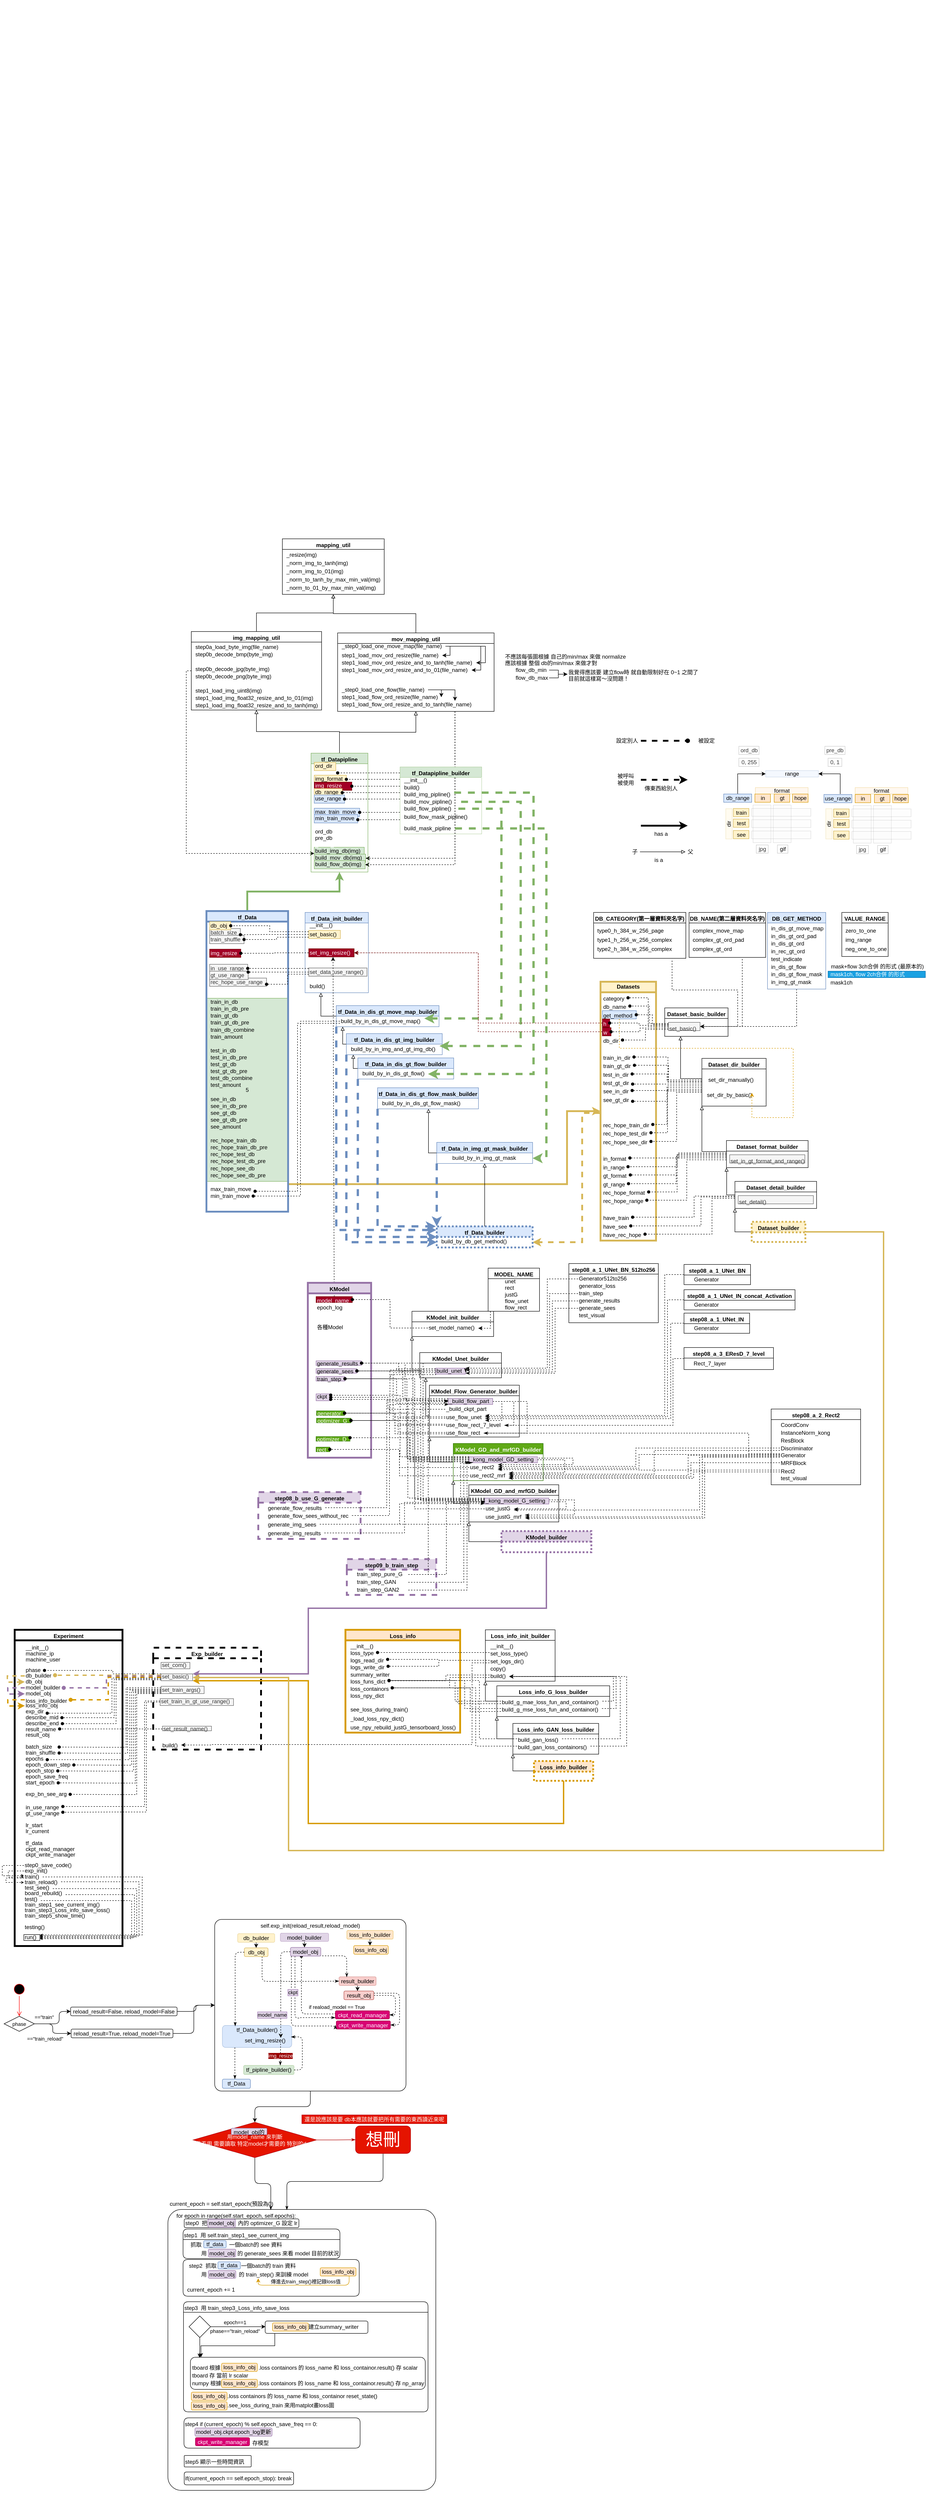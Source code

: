 <mxfile version="15.1.3" type="device" pages="2"><diagram id="9S2f3c3OSY4pnDETobvt" name="step6 + 8e + 9ab + 10"><mxGraphModel dx="1381" dy="-233" grid="1" gridSize="1" guides="1" tooltips="1" connect="1" arrows="1" fold="1" page="0" pageScale="1" pageWidth="827" pageHeight="1169" background="#ffffff" backgroundImage="{&quot;src&quot;:&quot;data:page/id,5wLZBJxrOF-AEn8NmEai&quot;}" math="0" shadow="0"><root><mxCell id="y2OBdtUVFun_4CZoY14G-0"/><mxCell id="y2OBdtUVFun_4CZoY14G-1" parent="y2OBdtUVFun_4CZoY14G-0"/><mxCell id="gp81Cj71dFItli5TMvx--40" value="self.exp_init(reload_result,reload_model)" style="rounded=1;verticalAlign=top;labelBorderColor=none;whiteSpace=wrap;shadow=0;fontStyle=0;align=center;fillColor=none;glass=0;startSize=26;sketch=0;container=1;arcSize=4;" parent="y2OBdtUVFun_4CZoY14G-1" vertex="1"><mxGeometry x="94" y="4182" width="417" height="374" as="geometry"/></mxCell><mxCell id="gp81Cj71dFItli5TMvx--423" style="edgeStyle=orthogonalEdgeStyle;rounded=1;orthogonalLoop=1;jettySize=auto;html=1;exitX=0.75;exitY=1;exitDx=0;exitDy=0;dashed=1;labelBackgroundColor=none;fontColor=#000000;endArrow=classicThin;endFill=1;startSize=23;strokeWidth=1;entryX=0;entryY=0.5;entryDx=0;entryDy=0;" parent="gp81Cj71dFItli5TMvx--40" source="gp81Cj71dFItli5TMvx--267" target="gp81Cj71dFItli5TMvx--281" edge="1"><mxGeometry relative="1" as="geometry"><Array as="points"><mxPoint x="103" y="135"/><mxPoint x="194" y="135"/></Array></mxGeometry></mxCell><mxCell id="gp81Cj71dFItli5TMvx--433" style="edgeStyle=orthogonalEdgeStyle;rounded=1;orthogonalLoop=1;jettySize=auto;html=1;dashed=1;labelBackgroundColor=none;fontColor=#FFFFFF;endArrow=classicThin;endFill=1;startSize=23;strokeWidth=1;" parent="gp81Cj71dFItli5TMvx--40" source="gp81Cj71dFItli5TMvx--269" target="gp81Cj71dFItli5TMvx--416" edge="1"><mxGeometry relative="1" as="geometry"><Array as="points"><mxPoint x="44" y="311"/><mxPoint x="44" y="311"/></Array></mxGeometry></mxCell><mxCell id="gp81Cj71dFItli5TMvx--269" value="tf_Data_builder()" style="rounded=1;whiteSpace=wrap;html=1;shadow=0;glass=0;sketch=0;pointerEvents=0;startSize=23;fillColor=#dae8fc;align=center;verticalAlign=top;spacingTop=-4;strokeColor=#6c8ebf;dashed=1;dashPattern=1 1;container=1;" parent="gp81Cj71dFItli5TMvx--40" vertex="1"><mxGeometry x="16.71" y="231" width="151.29" height="48" as="geometry"/></mxCell><mxCell id="gp81Cj71dFItli5TMvx--429" value="set_img_resize()" style="rounded=1;whiteSpace=wrap;html=1;shadow=0;glass=0;dashed=1;dashPattern=1 1;labelBackgroundColor=none;sketch=0;pointerEvents=0;startSize=23;fillColor=none;verticalAlign=top;spacingTop=-8;strokeColor=none;" parent="gp81Cj71dFItli5TMvx--269" vertex="1"><mxGeometry x="42.79" y="27" width="100" height="14" as="geometry"/></mxCell><mxCell id="gp81Cj71dFItli5TMvx--421" style="edgeStyle=orthogonalEdgeStyle;rounded=1;orthogonalLoop=1;jettySize=auto;html=1;entryX=0.99;entryY=0.517;entryDx=0;entryDy=0;dashed=1;labelBackgroundColor=none;fontColor=#000000;endArrow=classicThin;endFill=1;startSize=23;strokeWidth=1;exitX=1;exitY=0.5;exitDx=0;exitDy=0;entryPerimeter=0;" parent="gp81Cj71dFItli5TMvx--40" source="gp81Cj71dFItli5TMvx--279" target="gp81Cj71dFItli5TMvx--269" edge="1"><mxGeometry relative="1" as="geometry"><Array as="points"><mxPoint x="191" y="328"/><mxPoint x="191" y="256"/><mxPoint x="167" y="256"/></Array></mxGeometry></mxCell><mxCell id="gp81Cj71dFItli5TMvx--279" value="tf_pipline_builder()" style="rounded=1;whiteSpace=wrap;html=1;shadow=0;glass=0;sketch=0;pointerEvents=0;startSize=23;fillColor=#d5e8d4;align=center;verticalAlign=top;spacingTop=-4;strokeColor=#82b366;dashed=1;dashPattern=1 1;" parent="gp81Cj71dFItli5TMvx--40" vertex="1"><mxGeometry x="63" y="318" width="110" height="20" as="geometry"/></mxCell><mxCell id="gp81Cj71dFItli5TMvx--371" style="edgeStyle=orthogonalEdgeStyle;rounded=1;orthogonalLoop=1;jettySize=auto;html=1;entryX=0.351;entryY=1;entryDx=0;entryDy=0;entryPerimeter=0;labelBackgroundColor=none;fontColor=#000000;startSize=23;strokeWidth=1;dashed=1;endArrow=oval;endFill=1;exitX=0;exitY=0.25;exitDx=0;exitDy=0;" parent="gp81Cj71dFItli5TMvx--40" source="gp81Cj71dFItli5TMvx--362" target="gp81Cj71dFItli5TMvx--266" edge="1"><mxGeometry relative="1" as="geometry"><Array as="points"><mxPoint x="263" y="206"/><mxPoint x="189" y="206"/><mxPoint x="189" y="80"/></Array></mxGeometry></mxCell><mxCell id="gp81Cj71dFItli5TMvx--372" value="if reaload_model == True" style="edgeLabel;html=1;align=center;verticalAlign=middle;resizable=0;points=[];" parent="gp81Cj71dFItli5TMvx--371" vertex="1" connectable="0"><mxGeometry x="-0.401" relative="1" as="geometry"><mxPoint x="61" y="-15" as="offset"/></mxGeometry></mxCell><mxCell id="gp81Cj71dFItli5TMvx--362" value="ckpt_read_manager" style="rounded=1;whiteSpace=wrap;html=1;shadow=0;glass=0;sketch=0;pointerEvents=0;startSize=23;align=center;verticalAlign=top;spacingTop=-4;fillColor=#d80073;strokeColor=#A50040;fontColor=#ffffff;" parent="gp81Cj71dFItli5TMvx--40" vertex="1"><mxGeometry x="263" y="199" width="118" height="18" as="geometry"/></mxCell><mxCell id="gp81Cj71dFItli5TMvx--365" value="ckpt_write_manager" style="rounded=1;whiteSpace=wrap;html=1;shadow=0;glass=0;sketch=0;pointerEvents=0;startSize=23;align=center;verticalAlign=top;spacingTop=-4;fillColor=#d80073;strokeColor=#A50040;fontColor=#ffffff;" parent="gp81Cj71dFItli5TMvx--40" vertex="1"><mxGeometry x="265" y="221" width="118" height="18" as="geometry"/></mxCell><mxCell id="gp81Cj71dFItli5TMvx--387" style="edgeStyle=orthogonalEdgeStyle;rounded=1;orthogonalLoop=1;jettySize=auto;html=1;entryX=0;entryY=0.833;entryDx=0;entryDy=0;labelBackgroundColor=none;fontColor=#000000;endArrow=classicThin;endFill=1;startSize=23;strokeWidth=1;dashed=1;entryPerimeter=0;" parent="gp81Cj71dFItli5TMvx--40" source="gp81Cj71dFItli5TMvx--266" target="gp81Cj71dFItli5TMvx--362" edge="1"><mxGeometry relative="1" as="geometry"><mxPoint x="149" y="80" as="sourcePoint"/><Array as="points"><mxPoint x="175" y="215"/><mxPoint x="186" y="215"/><mxPoint x="186" y="214"/></Array></mxGeometry></mxCell><mxCell id="gp81Cj71dFItli5TMvx--389" style="edgeStyle=orthogonalEdgeStyle;rounded=1;orthogonalLoop=1;jettySize=auto;html=1;entryX=1;entryY=0.5;entryDx=0;entryDy=0;labelBackgroundColor=none;fontColor=#000000;endArrow=classicThin;endFill=1;startSize=23;strokeWidth=1;dashed=1;" parent="gp81Cj71dFItli5TMvx--40" source="gp81Cj71dFItli5TMvx--268" target="gp81Cj71dFItli5TMvx--362" edge="1"><mxGeometry relative="1" as="geometry"><Array as="points"><mxPoint x="394" y="166"/><mxPoint x="394" y="208"/></Array></mxGeometry></mxCell><mxCell id="gp81Cj71dFItli5TMvx--390" style="edgeStyle=orthogonalEdgeStyle;rounded=1;orthogonalLoop=1;jettySize=auto;html=1;exitX=1;exitY=0.25;exitDx=0;exitDy=0;entryX=1;entryY=0.5;entryDx=0;entryDy=0;labelBackgroundColor=none;fontColor=#000000;endArrow=classicThin;endFill=1;startSize=23;strokeWidth=1;dashed=1;" parent="gp81Cj71dFItli5TMvx--40" source="gp81Cj71dFItli5TMvx--268" target="gp81Cj71dFItli5TMvx--365" edge="1"><mxGeometry relative="1" as="geometry"/></mxCell><mxCell id="gp81Cj71dFItli5TMvx--416" value="tf_Data" style="rounded=1;whiteSpace=wrap;html=1;shadow=0;glass=0;sketch=0;pointerEvents=0;startSize=23;fillColor=#dae8fc;align=center;verticalAlign=top;spacingTop=-4;strokeColor=#6c8ebf;" parent="gp81Cj71dFItli5TMvx--40" vertex="1"><mxGeometry x="16.71" y="348" width="61.237" height="20" as="geometry"/></mxCell><mxCell id="gp81Cj71dFItli5TMvx--364" value="" style="group" parent="gp81Cj71dFItli5TMvx--40" vertex="1" connectable="0"><mxGeometry x="288" y="24" width="101" height="52" as="geometry"/></mxCell><mxCell id="gp81Cj71dFItli5TMvx--283" value="loss_info_builder" style="rounded=1;whiteSpace=wrap;html=1;shadow=0;glass=0;sketch=0;pointerEvents=0;startSize=23;fillColor=#ffe6cc;align=center;verticalAlign=top;spacingTop=-4;strokeColor=#d79b00;dashed=1;dashPattern=1 1;" parent="gp81Cj71dFItli5TMvx--364" vertex="1"><mxGeometry width="101" height="19" as="geometry"/></mxCell><mxCell id="gp81Cj71dFItli5TMvx--284" value="loss_info_obj" style="rounded=1;whiteSpace=wrap;html=1;shadow=0;glass=0;sketch=0;pointerEvents=0;startSize=23;fillColor=#ffe6cc;align=center;verticalAlign=top;spacingTop=-4;strokeColor=#d79b00;" parent="gp81Cj71dFItli5TMvx--364" vertex="1"><mxGeometry x="15" y="33" width="75.34" height="19" as="geometry"/></mxCell><mxCell id="gp81Cj71dFItli5TMvx--363" style="edgeStyle=orthogonalEdgeStyle;rounded=0;orthogonalLoop=1;jettySize=auto;html=1;entryX=0.471;entryY=0.009;entryDx=0;entryDy=0;entryPerimeter=0;labelBackgroundColor=none;fontColor=#000000;startSize=23;strokeWidth=1;" parent="gp81Cj71dFItli5TMvx--364" source="gp81Cj71dFItli5TMvx--283" target="gp81Cj71dFItli5TMvx--284" edge="1"><mxGeometry relative="1" as="geometry"><Array as="points"><mxPoint x="50" y="25"/><mxPoint x="50" y="25"/></Array></mxGeometry></mxCell><mxCell id="gp81Cj71dFItli5TMvx--370" value="" style="group" parent="gp81Cj71dFItli5TMvx--40" vertex="1" connectable="0"><mxGeometry x="271.001" y="125" width="80.833" height="50" as="geometry"/></mxCell><mxCell id="gp81Cj71dFItli5TMvx--281" value="result_builder" style="rounded=1;whiteSpace=wrap;html=1;shadow=0;glass=0;sketch=0;pointerEvents=0;startSize=23;fillColor=#f8cecc;align=center;verticalAlign=top;spacingTop=-4;strokeColor=#b85450;dashed=1;dashPattern=1 1;" parent="gp81Cj71dFItli5TMvx--370" vertex="1"><mxGeometry width="80.833" height="19" as="geometry"/></mxCell><mxCell id="gp81Cj71dFItli5TMvx--282" style="edgeStyle=orthogonalEdgeStyle;rounded=0;orthogonalLoop=1;jettySize=auto;html=1;fontColor=#000000;startSize=23;strokeWidth=1;entryX=0.454;entryY=0.009;entryDx=0;entryDy=0;entryPerimeter=0;exitX=0.5;exitY=1;exitDx=0;exitDy=0;" parent="gp81Cj71dFItli5TMvx--370" source="gp81Cj71dFItli5TMvx--281" target="gp81Cj71dFItli5TMvx--268" edge="1"><mxGeometry relative="1" as="geometry"/></mxCell><mxCell id="gp81Cj71dFItli5TMvx--268" value="result_obj" style="rounded=1;whiteSpace=wrap;html=1;shadow=0;glass=0;sketch=0;pointerEvents=0;startSize=23;fillColor=#f8cecc;align=center;verticalAlign=top;spacingTop=-4;strokeColor=#b85450;" parent="gp81Cj71dFItli5TMvx--370" vertex="1"><mxGeometry x="10.659" y="31" width="65.17" height="19" as="geometry"/></mxCell><mxCell id="gp81Cj71dFItli5TMvx--422" style="edgeStyle=orthogonalEdgeStyle;rounded=1;orthogonalLoop=1;jettySize=auto;html=1;exitX=0.682;exitY=0.965;exitDx=0;exitDy=0;entryX=0.208;entryY=0.035;entryDx=0;entryDy=0;entryPerimeter=0;dashed=1;labelBackgroundColor=none;fontColor=#000000;endArrow=classicThin;endFill=1;startSize=23;strokeWidth=1;exitPerimeter=0;" parent="gp81Cj71dFItli5TMvx--40" source="gp81Cj71dFItli5TMvx--266" target="gp81Cj71dFItli5TMvx--281" edge="1"><mxGeometry relative="1" as="geometry"><Array as="points"><mxPoint x="211" y="79"/></Array></mxGeometry></mxCell><mxCell id="gp81Cj71dFItli5TMvx--424" value="" style="group" parent="gp81Cj71dFItli5TMvx--40" vertex="1" connectable="0"><mxGeometry x="49.999" y="31" width="80.833" height="50" as="geometry"/></mxCell><mxCell id="gp81Cj71dFItli5TMvx--267" value="db_obj" style="rounded=1;whiteSpace=wrap;html=1;shadow=0;glass=0;sketch=0;pointerEvents=0;startSize=23;fillColor=#fff2cc;align=center;verticalAlign=top;spacingTop=-4;strokeColor=#d6b656;" parent="gp81Cj71dFItli5TMvx--424" vertex="1"><mxGeometry x="14.551" y="31" width="51.73" height="19" as="geometry"/></mxCell><mxCell id="gp81Cj71dFItli5TMvx--273" style="edgeStyle=orthogonalEdgeStyle;rounded=0;orthogonalLoop=1;jettySize=auto;html=1;entryX=0.5;entryY=0;entryDx=0;entryDy=0;fontColor=#000000;startSize=23;strokeWidth=1;" parent="gp81Cj71dFItli5TMvx--424" source="gp81Cj71dFItli5TMvx--270" target="gp81Cj71dFItli5TMvx--267" edge="1"><mxGeometry relative="1" as="geometry"><Array as="points"><mxPoint x="40.416" y="31"/><mxPoint x="40.416" y="31"/></Array></mxGeometry></mxCell><mxCell id="gp81Cj71dFItli5TMvx--270" value="db_builder" style="rounded=1;whiteSpace=wrap;html=1;shadow=0;glass=0;sketch=0;pointerEvents=0;startSize=23;fillColor=#fff2cc;align=center;verticalAlign=top;spacingTop=-4;strokeColor=#d6b656;dashed=1;dashPattern=1 1;" parent="gp81Cj71dFItli5TMvx--424" vertex="1"><mxGeometry width="80.833" height="19" as="geometry"/></mxCell><mxCell id="gp81Cj71dFItli5TMvx--368" value="" style="group" parent="gp81Cj71dFItli5TMvx--40" vertex="1" connectable="0"><mxGeometry x="143.079" y="30" width="105.327" height="50" as="geometry"/></mxCell><mxCell id="gp81Cj71dFItli5TMvx--266" value="model_obj" style="rounded=1;whiteSpace=wrap;html=1;shadow=0;glass=0;sketch=0;pointerEvents=0;startSize=23;fillColor=#e1d5e7;align=center;verticalAlign=top;spacingTop=-4;strokeColor=#9673a6;" parent="gp81Cj71dFItli5TMvx--368" vertex="1"><mxGeometry x="22.031" y="31" width="66.17" height="19" as="geometry"/></mxCell><mxCell id="gp81Cj71dFItli5TMvx--274" style="edgeStyle=orthogonalEdgeStyle;rounded=0;orthogonalLoop=1;jettySize=auto;html=1;entryX=0.466;entryY=0.035;entryDx=0;entryDy=0;entryPerimeter=0;fontColor=#000000;startSize=23;strokeWidth=1;" parent="gp81Cj71dFItli5TMvx--368" source="gp81Cj71dFItli5TMvx--272" target="gp81Cj71dFItli5TMvx--266" edge="1"><mxGeometry relative="1" as="geometry"><Array as="points"><mxPoint x="52.664" y="31"/><mxPoint x="52.664" y="31"/></Array></mxGeometry></mxCell><mxCell id="gp81Cj71dFItli5TMvx--272" value="model_builder" style="rounded=1;whiteSpace=wrap;html=1;shadow=0;glass=0;sketch=0;pointerEvents=0;startSize=23;fillColor=#e1d5e7;align=center;verticalAlign=top;spacingTop=-4;strokeColor=#9673a6;dashed=1;dashPattern=1 1;" parent="gp81Cj71dFItli5TMvx--368" vertex="1"><mxGeometry width="105.327" height="18" as="geometry"/></mxCell><mxCell id="gp81Cj71dFItli5TMvx--388" style="edgeStyle=orthogonalEdgeStyle;rounded=1;orthogonalLoop=1;jettySize=auto;html=1;entryX=0;entryY=0.5;entryDx=0;entryDy=0;labelBackgroundColor=none;fontColor=#000000;endArrow=classicThin;endFill=1;startSize=23;strokeWidth=1;dashed=1;exitX=0.062;exitY=0.985;exitDx=0;exitDy=0;exitPerimeter=0;" parent="gp81Cj71dFItli5TMvx--40" edge="1"><mxGeometry relative="1" as="geometry"><mxPoint x="167.113" y="80.005" as="sourcePoint"/><mxPoint x="262.9" y="230.29" as="targetPoint"/><Array as="points"><mxPoint x="167.9" y="80.29"/><mxPoint x="167.9" y="232.29"/><mxPoint x="262.9" y="232.29"/></Array></mxGeometry></mxCell><mxCell id="gp81Cj71dFItli5TMvx--425" value="ckpt" style="edgeLabel;html=1;align=center;verticalAlign=middle;resizable=0;points=[];labelBorderColor=#A680B8;labelBackgroundColor=#E1D5E7;" parent="gp81Cj71dFItli5TMvx--388" vertex="1" connectable="0"><mxGeometry x="0.1" y="-2" relative="1" as="geometry"><mxPoint x="5" y="-59" as="offset"/></mxGeometry></mxCell><mxCell id="gp81Cj71dFItli5TMvx--276" style="edgeStyle=orthogonalEdgeStyle;rounded=1;orthogonalLoop=1;jettySize=auto;html=1;fontColor=#000000;startSize=23;strokeWidth=1;dashed=1;" parent="gp81Cj71dFItli5TMvx--40" source="gp81Cj71dFItli5TMvx--266" target="gp81Cj71dFItli5TMvx--429" edge="1"><mxGeometry relative="1" as="geometry"><Array as="points"><mxPoint x="144" y="71"/></Array></mxGeometry></mxCell><mxCell id="gp81Cj71dFItli5TMvx--278" value="model_name" style="edgeLabel;html=1;align=center;verticalAlign=middle;resizable=0;points=[];fontColor=#000000;labelBorderColor=#A680B8;labelBackgroundColor=#E1D5E7;" parent="gp81Cj71dFItli5TMvx--276" vertex="1" connectable="0"><mxGeometry x="-0.224" relative="1" as="geometry"><mxPoint x="-19" y="77" as="offset"/></mxGeometry></mxCell><mxCell id="gp81Cj71dFItli5TMvx--430" style="edgeStyle=orthogonalEdgeStyle;rounded=1;orthogonalLoop=1;jettySize=auto;html=1;exitX=0;exitY=0.5;exitDx=0;exitDy=0;entryX=0.185;entryY=0.035;entryDx=0;entryDy=0;entryPerimeter=0;dashed=1;labelBackgroundColor=none;fontColor=#000000;endArrow=classicThin;endFill=1;startSize=23;strokeWidth=1;" parent="gp81Cj71dFItli5TMvx--40" source="gp81Cj71dFItli5TMvx--267" target="gp81Cj71dFItli5TMvx--269" edge="1"><mxGeometry relative="1" as="geometry"/></mxCell><mxCell id="gp81Cj71dFItli5TMvx--428" style="edgeStyle=orthogonalEdgeStyle;rounded=1;orthogonalLoop=1;jettySize=auto;html=1;dashed=1;labelBackgroundColor=none;fontColor=#000000;endArrow=classicThin;endFill=1;startSize=23;strokeWidth=1;exitX=0.841;exitY=0.913;exitDx=0;exitDy=0;exitPerimeter=0;" parent="gp81Cj71dFItli5TMvx--40" source="gp81Cj71dFItli5TMvx--429" target="gp81Cj71dFItli5TMvx--279" edge="1"><mxGeometry relative="1" as="geometry"><Array as="points"><mxPoint x="144" y="272"/><mxPoint x="143" y="272"/></Array></mxGeometry></mxCell><mxCell id="gp81Cj71dFItli5TMvx--431" value="img_resize" style="edgeLabel;html=1;align=center;verticalAlign=middle;resizable=0;points=[];labelBackgroundColor=#990000;fontColor=#FFFFFF;" parent="gp81Cj71dFItli5TMvx--428" vertex="1" connectable="0"><mxGeometry x="0.233" relative="1" as="geometry"><mxPoint y="-3" as="offset"/></mxGeometry></mxCell><mxCell id="G9FPMqXd0M8s0u1PLn4Y-0" value="Experiment" style="swimlane;rounded=0;pointerEvents=0;align=center;verticalAlign=top;html=0;strokeWidth=4;" parent="y2OBdtUVFun_4CZoY14G-1" vertex="1"><mxGeometry x="-342" y="3551" width="235" height="689" as="geometry"><mxRectangle x="-342" y="3551" width="93" height="23" as="alternateBounds"/></mxGeometry></mxCell><mxCell id="G9FPMqXd0M8s0u1PLn4Y-1" value="__init__()" style="rounded=0;pointerEvents=0;fillColor=none;align=left;verticalAlign=top;strokeColor=none;spacingTop=-5;" parent="G9FPMqXd0M8s0u1PLn4Y-0" vertex="1"><mxGeometry x="22" y="30" width="60" height="13" as="geometry"/></mxCell><mxCell id="G9FPMqXd0M8s0u1PLn4Y-14" value="machine_ip   " style="rounded=0;pointerEvents=0;fillColor=none;align=left;verticalAlign=top;strokeColor=none;spacingTop=-5;" parent="G9FPMqXd0M8s0u1PLn4Y-0" vertex="1"><mxGeometry x="22" y="43" width="81" height="13" as="geometry"/></mxCell><mxCell id="G9FPMqXd0M8s0u1PLn4Y-15" value="machine_user" style="rounded=0;pointerEvents=0;fillColor=none;align=left;verticalAlign=top;strokeColor=none;spacingTop=-5;" parent="G9FPMqXd0M8s0u1PLn4Y-0" vertex="1"><mxGeometry x="22" y="56" width="85" height="13" as="geometry"/></mxCell><mxCell id="G9FPMqXd0M8s0u1PLn4Y-16" value="__init__()" style="rounded=0;pointerEvents=0;fillColor=none;align=left;verticalAlign=top;strokeColor=none;spacingTop=-5;fontColor=#FFFFFF;" parent="G9FPMqXd0M8s0u1PLn4Y-0" vertex="1"><mxGeometry x="22" y="69" width="60" height="13" as="geometry"/></mxCell><mxCell id="G9FPMqXd0M8s0u1PLn4Y-17" value="phase" style="rounded=0;pointerEvents=0;fillColor=none;align=left;verticalAlign=top;strokeColor=none;spacingTop=-8;" parent="G9FPMqXd0M8s0u1PLn4Y-0" vertex="1"><mxGeometry x="22" y="82" width="43" height="13" as="geometry"/></mxCell><mxCell id="3oR3lJqMopdic3-H7KzF-3" style="edgeStyle=orthogonalEdgeStyle;rounded=0;orthogonalLoop=1;jettySize=auto;html=1;entryX=0;entryY=0.5;entryDx=0;entryDy=0;dashed=1;fillColor=#fff2cc;strokeColor=#d6b656;strokeWidth=3;" parent="G9FPMqXd0M8s0u1PLn4Y-0" source="G9FPMqXd0M8s0u1PLn4Y-18" target="G9FPMqXd0M8s0u1PLn4Y-19" edge="1"><mxGeometry relative="1" as="geometry"><Array as="points"><mxPoint x="-16" y="101"/><mxPoint x="-16" y="114"/><mxPoint x="2" y="114"/></Array></mxGeometry></mxCell><mxCell id="G9FPMqXd0M8s0u1PLn4Y-18" value="db_builder" style="rounded=0;pointerEvents=0;fillColor=none;align=left;verticalAlign=top;strokeColor=none;spacingTop=-8;" parent="G9FPMqXd0M8s0u1PLn4Y-0" vertex="1"><mxGeometry x="22" y="94" width="66" height="13" as="geometry"/></mxCell><mxCell id="G9FPMqXd0M8s0u1PLn4Y-19" value="db_obj" style="rounded=0;pointerEvents=0;fillColor=none;align=left;verticalAlign=top;strokeColor=none;spacingTop=-8;" parent="G9FPMqXd0M8s0u1PLn4Y-0" vertex="1"><mxGeometry x="22" y="107" width="46" height="13" as="geometry"/></mxCell><mxCell id="3oR3lJqMopdic3-H7KzF-4" style="edgeStyle=orthogonalEdgeStyle;rounded=0;orthogonalLoop=1;jettySize=auto;html=1;entryX=0;entryY=0.5;entryDx=0;entryDy=0;dashed=1;fillColor=#e1d5e7;strokeColor=#9673a6;strokeWidth=3;" parent="G9FPMqXd0M8s0u1PLn4Y-0" source="G9FPMqXd0M8s0u1PLn4Y-20" target="G9FPMqXd0M8s0u1PLn4Y-21" edge="1"><mxGeometry relative="1" as="geometry"><Array as="points"><mxPoint x="-15" y="127"/><mxPoint x="-15" y="140"/><mxPoint x="2" y="140"/></Array></mxGeometry></mxCell><mxCell id="G9FPMqXd0M8s0u1PLn4Y-20" value="model_builder" style="rounded=0;pointerEvents=0;fillColor=none;align=left;verticalAlign=top;strokeColor=none;spacingTop=-8;" parent="G9FPMqXd0M8s0u1PLn4Y-0" vertex="1"><mxGeometry x="22" y="120" width="85" height="13" as="geometry"/></mxCell><mxCell id="G9FPMqXd0M8s0u1PLn4Y-21" value="model_obj" style="rounded=0;pointerEvents=0;fillColor=none;align=left;verticalAlign=top;strokeColor=none;spacingTop=-8;" parent="G9FPMqXd0M8s0u1PLn4Y-0" vertex="1"><mxGeometry x="22" y="133" width="65" height="13" as="geometry"/></mxCell><mxCell id="3oR3lJqMopdic3-H7KzF-6" style="edgeStyle=orthogonalEdgeStyle;rounded=0;orthogonalLoop=1;jettySize=auto;html=1;entryX=0;entryY=0.5;entryDx=0;entryDy=0;dashed=1;fillColor=#ffe6cc;strokeColor=#d79b00;strokeWidth=3;" parent="G9FPMqXd0M8s0u1PLn4Y-0" source="G9FPMqXd0M8s0u1PLn4Y-22" target="G9FPMqXd0M8s0u1PLn4Y-23" edge="1"><mxGeometry relative="1" as="geometry"><Array as="points"><mxPoint x="-15" y="152"/><mxPoint x="-15" y="166"/><mxPoint x="2" y="166"/></Array></mxGeometry></mxCell><mxCell id="G9FPMqXd0M8s0u1PLn4Y-22" value="loss_info_builder" style="rounded=0;pointerEvents=0;fillColor=none;align=left;verticalAlign=top;strokeColor=none;spacingTop=-5;" parent="G9FPMqXd0M8s0u1PLn4Y-0" vertex="1"><mxGeometry x="22" y="146" width="100" height="13" as="geometry"/></mxCell><mxCell id="G9FPMqXd0M8s0u1PLn4Y-23" value="loss_info_obj" style="rounded=0;pointerEvents=0;fillColor=none;align=left;verticalAlign=top;strokeColor=none;spacingTop=-8;" parent="G9FPMqXd0M8s0u1PLn4Y-0" vertex="1"><mxGeometry x="22" y="159" width="80" height="13" as="geometry"/></mxCell><mxCell id="G9FPMqXd0M8s0u1PLn4Y-24" value="exp_dir" style="rounded=0;pointerEvents=0;fillColor=none;align=left;verticalAlign=top;strokeColor=none;spacingTop=-8;" parent="G9FPMqXd0M8s0u1PLn4Y-0" vertex="1"><mxGeometry x="22" y="172" width="49" height="13" as="geometry"/></mxCell><mxCell id="G9FPMqXd0M8s0u1PLn4Y-25" value="describe_mid" style="rounded=0;pointerEvents=0;fillColor=none;align=left;verticalAlign=top;strokeColor=none;spacingTop=-8;" parent="G9FPMqXd0M8s0u1PLn4Y-0" vertex="1"><mxGeometry x="22" y="185" width="81" height="13" as="geometry"/></mxCell><mxCell id="G9FPMqXd0M8s0u1PLn4Y-26" value="describe_end" style="rounded=0;pointerEvents=0;fillColor=none;align=left;verticalAlign=top;strokeColor=none;spacingTop=-8;" parent="G9FPMqXd0M8s0u1PLn4Y-0" vertex="1"><mxGeometry x="22" y="198" width="82" height="13" as="geometry"/></mxCell><mxCell id="G9FPMqXd0M8s0u1PLn4Y-27" value="result_name" style="rounded=0;pointerEvents=0;fillColor=none;align=left;verticalAlign=top;strokeColor=none;spacingTop=-8;" parent="G9FPMqXd0M8s0u1PLn4Y-0" vertex="1"><mxGeometry x="22" y="211" width="76" height="13" as="geometry"/></mxCell><mxCell id="G9FPMqXd0M8s0u1PLn4Y-28" value="result_obj" style="rounded=0;pointerEvents=0;fillColor=none;align=left;verticalAlign=top;strokeColor=none;spacingTop=-8;" parent="G9FPMqXd0M8s0u1PLn4Y-0" vertex="1"><mxGeometry x="22" y="223" width="62" height="13" as="geometry"/></mxCell><mxCell id="G9FPMqXd0M8s0u1PLn4Y-29" value="__init__()" style="rounded=0;pointerEvents=0;fillColor=none;align=left;verticalAlign=top;strokeColor=none;spacingTop=-5;fontColor=#FFFFFF;" parent="G9FPMqXd0M8s0u1PLn4Y-0" vertex="1"><mxGeometry x="22" y="236" width="60" height="13" as="geometry"/></mxCell><mxCell id="G9FPMqXd0M8s0u1PLn4Y-30" value="batch_size" style="rounded=0;pointerEvents=0;fillColor=none;align=left;verticalAlign=top;strokeColor=none;spacingTop=-8;" parent="G9FPMqXd0M8s0u1PLn4Y-0" vertex="1"><mxGeometry x="22" y="249" width="75" height="13" as="geometry"/></mxCell><mxCell id="G9FPMqXd0M8s0u1PLn4Y-31" value="train_shuffle" style="rounded=0;pointerEvents=0;fillColor=none;align=left;verticalAlign=top;strokeColor=none;spacingTop=-8;" parent="G9FPMqXd0M8s0u1PLn4Y-0" vertex="1"><mxGeometry x="22" y="262" width="75" height="13" as="geometry"/></mxCell><mxCell id="G9FPMqXd0M8s0u1PLn4Y-32" value="epochs" style="rounded=0;pointerEvents=0;fillColor=none;align=left;verticalAlign=top;strokeColor=none;spacingTop=-8;" parent="G9FPMqXd0M8s0u1PLn4Y-0" vertex="1"><mxGeometry x="22" y="275" width="49" height="13" as="geometry"/></mxCell><mxCell id="G9FPMqXd0M8s0u1PLn4Y-33" value="epoch_down_step" style="rounded=0;pointerEvents=0;fillColor=none;align=left;verticalAlign=top;strokeColor=none;spacingTop=-8;" parent="G9FPMqXd0M8s0u1PLn4Y-0" vertex="1"><mxGeometry x="22" y="288" width="107" height="13" as="geometry"/></mxCell><mxCell id="G9FPMqXd0M8s0u1PLn4Y-34" value="epoch_stop" style="rounded=0;pointerEvents=0;fillColor=none;align=left;verticalAlign=top;strokeColor=none;spacingTop=-8;" parent="G9FPMqXd0M8s0u1PLn4Y-0" vertex="1"><mxGeometry x="22" y="301" width="72" height="13" as="geometry"/></mxCell><mxCell id="G9FPMqXd0M8s0u1PLn4Y-35" value="epoch_save_freq" style="rounded=0;pointerEvents=0;fillColor=none;align=left;verticalAlign=top;strokeColor=none;spacingTop=-8;" parent="G9FPMqXd0M8s0u1PLn4Y-0" vertex="1"><mxGeometry x="22" y="314" width="102" height="13" as="geometry"/></mxCell><mxCell id="G9FPMqXd0M8s0u1PLn4Y-36" value="start_epoch" style="rounded=0;pointerEvents=0;fillColor=none;align=left;verticalAlign=top;strokeColor=none;spacingTop=-8;" parent="G9FPMqXd0M8s0u1PLn4Y-0" vertex="1"><mxGeometry x="22" y="327" width="73" height="13" as="geometry"/></mxCell><mxCell id="G9FPMqXd0M8s0u1PLn4Y-37" value="__init__()" style="rounded=0;pointerEvents=0;fillColor=none;align=left;verticalAlign=top;strokeColor=none;spacingTop=-8;fontColor=#FFFFFF;" parent="G9FPMqXd0M8s0u1PLn4Y-0" vertex="1"><mxGeometry x="22" y="340" width="60" height="13" as="geometry"/></mxCell><mxCell id="G9FPMqXd0M8s0u1PLn4Y-38" value="exp_bn_see_arg" style="rounded=0;pointerEvents=0;fillColor=none;align=left;verticalAlign=top;strokeColor=none;spacingTop=-8;" parent="G9FPMqXd0M8s0u1PLn4Y-0" vertex="1"><mxGeometry x="22" y="352" width="99" height="13" as="geometry"/></mxCell><mxCell id="G9FPMqXd0M8s0u1PLn4Y-39" value="__init__()" style="rounded=0;pointerEvents=0;fillColor=none;align=left;verticalAlign=top;strokeColor=none;spacingTop=-5;fontColor=#FFFFFF;" parent="G9FPMqXd0M8s0u1PLn4Y-0" vertex="1"><mxGeometry x="22" y="365" width="60" height="13" as="geometry"/></mxCell><mxCell id="G9FPMqXd0M8s0u1PLn4Y-40" value="in_use_range" style="rounded=0;pointerEvents=0;fillColor=none;align=left;verticalAlign=top;strokeColor=none;spacingTop=-5;" parent="G9FPMqXd0M8s0u1PLn4Y-0" vertex="1"><mxGeometry x="22" y="378" width="83" height="13" as="geometry"/></mxCell><mxCell id="G9FPMqXd0M8s0u1PLn4Y-41" value="gt_use_range" style="rounded=0;pointerEvents=0;fillColor=none;align=left;verticalAlign=top;strokeColor=none;spacingTop=-5;" parent="G9FPMqXd0M8s0u1PLn4Y-0" vertex="1"><mxGeometry x="22" y="391" width="83" height="13" as="geometry"/></mxCell><mxCell id="G9FPMqXd0M8s0u1PLn4Y-42" value="__init__()" style="rounded=0;pointerEvents=0;fillColor=none;align=left;verticalAlign=top;strokeColor=none;spacingTop=-5;fontColor=#FFFFFF;" parent="G9FPMqXd0M8s0u1PLn4Y-0" vertex="1"><mxGeometry x="22" y="404" width="60" height="13" as="geometry"/></mxCell><mxCell id="G9FPMqXd0M8s0u1PLn4Y-43" value="lr_start" style="rounded=0;pointerEvents=0;fillColor=none;align=left;verticalAlign=top;strokeColor=none;spacingTop=-5;" parent="G9FPMqXd0M8s0u1PLn4Y-0" vertex="1"><mxGeometry x="22" y="417" width="47" height="13" as="geometry"/></mxCell><mxCell id="G9FPMqXd0M8s0u1PLn4Y-44" value="lr_current" style="rounded=0;pointerEvents=0;fillColor=none;align=left;verticalAlign=top;strokeColor=none;spacingTop=-5;" parent="G9FPMqXd0M8s0u1PLn4Y-0" vertex="1"><mxGeometry x="22" y="430" width="61" height="13" as="geometry"/></mxCell><mxCell id="G9FPMqXd0M8s0u1PLn4Y-45" value="__init__()" style="rounded=0;pointerEvents=0;fillColor=none;align=left;verticalAlign=top;strokeColor=none;spacingTop=-5;fontColor=#FFFFFF;" parent="G9FPMqXd0M8s0u1PLn4Y-0" vertex="1"><mxGeometry x="22" y="443" width="60" height="13" as="geometry"/></mxCell><mxCell id="G9FPMqXd0M8s0u1PLn4Y-46" value="tf_data" style="rounded=0;pointerEvents=0;fillColor=none;align=left;verticalAlign=top;strokeColor=none;spacingTop=-5;" parent="G9FPMqXd0M8s0u1PLn4Y-0" vertex="1"><mxGeometry x="22" y="456" width="47" height="13" as="geometry"/></mxCell><mxCell id="G9FPMqXd0M8s0u1PLn4Y-47" value="ckpt_read_manager" style="rounded=0;pointerEvents=0;fillColor=none;align=left;verticalAlign=top;strokeColor=none;spacingTop=-5;" parent="G9FPMqXd0M8s0u1PLn4Y-0" vertex="1"><mxGeometry x="22" y="469" width="117" height="13" as="geometry"/></mxCell><mxCell id="G9FPMqXd0M8s0u1PLn4Y-48" value="ckpt_write_manager" style="rounded=0;pointerEvents=0;fillColor=none;align=left;verticalAlign=top;strokeColor=none;spacingTop=-5;" parent="G9FPMqXd0M8s0u1PLn4Y-0" vertex="1"><mxGeometry x="22" y="481" width="118" height="13" as="geometry"/></mxCell><mxCell id="G9FPMqXd0M8s0u1PLn4Y-49" value="__init__()" style="rounded=0;pointerEvents=0;fillColor=none;align=left;verticalAlign=top;strokeColor=none;spacingTop=-5;fontColor=#FFFFFF;" parent="G9FPMqXd0M8s0u1PLn4Y-0" vertex="1"><mxGeometry x="22" y="494" width="60" height="13" as="geometry"/></mxCell><mxCell id="G9FPMqXd0M8s0u1PLn4Y-50" value="__init__()" style="rounded=0;pointerEvents=0;fillColor=none;align=left;verticalAlign=top;strokeColor=none;spacingTop=-5;fontColor=#FFFFFF;" parent="G9FPMqXd0M8s0u1PLn4Y-0" vertex="1"><mxGeometry x="22" y="631" width="60" height="11" as="geometry"/></mxCell><mxCell id="zFPbN7vBfdwa2fHpd99R-5" style="edgeStyle=orthogonalEdgeStyle;rounded=0;orthogonalLoop=1;jettySize=auto;html=1;entryX=1.003;entryY=0.397;entryDx=0;entryDy=0;dashed=1;endArrow=classic;endFill=1;endSize=3;entryPerimeter=0;" parent="G9FPMqXd0M8s0u1PLn4Y-0" source="G9FPMqXd0M8s0u1PLn4Y-2" target="G9FPMqXd0M8s0u1PLn4Y-13" edge="1"><mxGeometry relative="1" as="geometry"><Array as="points"><mxPoint x="266" y="564"/><mxPoint x="266" y="669"/><mxPoint x="55" y="669"/></Array></mxGeometry></mxCell><mxCell id="G9FPMqXd0M8s0u1PLn4Y-2" value="test_see()" style="rounded=0;pointerEvents=0;fillColor=none;align=left;verticalAlign=top;strokeColor=none;spacingTop=-8;" parent="G9FPMqXd0M8s0u1PLn4Y-0" vertex="1"><mxGeometry x="20" y="556" width="63" height="13" as="geometry"/></mxCell><mxCell id="zFPbN7vBfdwa2fHpd99R-7" style="edgeStyle=orthogonalEdgeStyle;rounded=0;orthogonalLoop=1;jettySize=auto;html=1;dashed=1;endArrow=classic;endFill=1;endSize=3;" parent="G9FPMqXd0M8s0u1PLn4Y-0" source="G9FPMqXd0M8s0u1PLn4Y-3" edge="1"><mxGeometry relative="1" as="geometry"><mxPoint x="55" y="673" as="targetPoint"/><Array as="points"><mxPoint x="255" y="590"/><mxPoint x="255" y="673"/></Array></mxGeometry></mxCell><mxCell id="G9FPMqXd0M8s0u1PLn4Y-3" value="test()" style="rounded=0;pointerEvents=0;fillColor=none;align=left;verticalAlign=top;strokeColor=none;spacingTop=-8;" parent="G9FPMqXd0M8s0u1PLn4Y-0" vertex="1"><mxGeometry x="20" y="581" width="37" height="13" as="geometry"/></mxCell><mxCell id="G9FPMqXd0M8s0u1PLn4Y-4" value="train_step5_show_time()" style="rounded=0;pointerEvents=0;fillColor=none;align=left;verticalAlign=top;strokeColor=none;spacingTop=-8;" parent="G9FPMqXd0M8s0u1PLn4Y-0" vertex="1"><mxGeometry x="20" y="617" width="141" height="13" as="geometry"/></mxCell><mxCell id="zFPbN7vBfdwa2fHpd99R-10" style="edgeStyle=orthogonalEdgeStyle;rounded=0;orthogonalLoop=1;jettySize=auto;html=1;entryX=0;entryY=0.25;entryDx=0;entryDy=0;dashed=1;endArrow=classic;endFill=1;endSize=3;" parent="G9FPMqXd0M8s0u1PLn4Y-0" source="G9FPMqXd0M8s0u1PLn4Y-5" target="G9FPMqXd0M8s0u1PLn4Y-8" edge="1"><mxGeometry relative="1" as="geometry"><Array as="points"><mxPoint x="-27" y="513"/><mxPoint x="-27" y="536"/><mxPoint x="-18" y="536"/></Array></mxGeometry></mxCell><mxCell id="G9FPMqXd0M8s0u1PLn4Y-5" value="step0_save_code()" style="rounded=0;pointerEvents=0;fillColor=none;align=left;verticalAlign=top;strokeColor=none;spacingTop=-8;" parent="G9FPMqXd0M8s0u1PLn4Y-0" vertex="1"><mxGeometry x="20" y="507" width="112" height="13" as="geometry"/></mxCell><mxCell id="zFPbN7vBfdwa2fHpd99R-9" style="edgeStyle=orthogonalEdgeStyle;rounded=0;orthogonalLoop=1;jettySize=auto;html=1;entryX=0;entryY=0.5;entryDx=0;entryDy=0;dashed=1;endArrow=classic;endFill=1;endSize=3;" parent="G9FPMqXd0M8s0u1PLn4Y-0" source="G9FPMqXd0M8s0u1PLn4Y-6" target="G9FPMqXd0M8s0u1PLn4Y-8" edge="1"><mxGeometry relative="1" as="geometry"><Array as="points"><mxPoint x="-14" y="526"/><mxPoint x="-14" y="539"/><mxPoint y="539"/></Array></mxGeometry></mxCell><mxCell id="G9FPMqXd0M8s0u1PLn4Y-6" value="exp_init()" style="rounded=0;pointerEvents=0;fillColor=none;align=left;verticalAlign=top;strokeColor=none;spacingTop=-8;" parent="G9FPMqXd0M8s0u1PLn4Y-0" vertex="1"><mxGeometry x="20" y="519" width="59" height="13" as="geometry"/></mxCell><mxCell id="zFPbN7vBfdwa2fHpd99R-4" style="edgeStyle=orthogonalEdgeStyle;rounded=0;orthogonalLoop=1;jettySize=auto;html=1;entryX=0.994;entryY=0.233;entryDx=0;entryDy=0;dashed=1;endArrow=classic;endFill=1;endSize=3;entryPerimeter=0;" parent="G9FPMqXd0M8s0u1PLn4Y-0" source="G9FPMqXd0M8s0u1PLn4Y-7" target="G9FPMqXd0M8s0u1PLn4Y-13" edge="1"><mxGeometry relative="1" as="geometry"><Array as="points"><mxPoint x="271" y="549"/><mxPoint x="271" y="667"/></Array></mxGeometry></mxCell><mxCell id="G9FPMqXd0M8s0u1PLn4Y-7" value="train_reload()" style="rounded=0;pointerEvents=0;fillColor=none;align=left;verticalAlign=top;strokeColor=none;spacingTop=-8;" parent="G9FPMqXd0M8s0u1PLn4Y-0" vertex="1"><mxGeometry x="20" y="544" width="81" height="13" as="geometry"/></mxCell><mxCell id="zFPbN7vBfdwa2fHpd99R-3" style="edgeStyle=orthogonalEdgeStyle;rounded=0;orthogonalLoop=1;jettySize=auto;html=1;entryX=1.006;entryY=0.118;entryDx=0;entryDy=0;dashed=1;endArrow=classic;endFill=1;endSize=3;entryPerimeter=0;" parent="G9FPMqXd0M8s0u1PLn4Y-0" source="G9FPMqXd0M8s0u1PLn4Y-8" target="G9FPMqXd0M8s0u1PLn4Y-13" edge="1"><mxGeometry relative="1" as="geometry"><Array as="points"><mxPoint x="278" y="539"/><mxPoint x="278" y="665"/><mxPoint x="55" y="665"/></Array></mxGeometry></mxCell><mxCell id="zFPbN7vBfdwa2fHpd99R-11" style="edgeStyle=orthogonalEdgeStyle;rounded=0;orthogonalLoop=1;jettySize=auto;html=1;entryX=0;entryY=0.5;entryDx=0;entryDy=0;dashed=1;endArrow=classic;endFill=1;endSize=3;" parent="G9FPMqXd0M8s0u1PLn4Y-0" source="G9FPMqXd0M8s0u1PLn4Y-8" target="G9FPMqXd0M8s0u1PLn4Y-7" edge="1"><mxGeometry relative="1" as="geometry"><Array as="points"><mxPoint x="-19" y="541"/><mxPoint x="-19" y="551"/></Array></mxGeometry></mxCell><mxCell id="G9FPMqXd0M8s0u1PLn4Y-8" value="train()" style="rounded=0;pointerEvents=0;fillColor=none;align=left;verticalAlign=top;strokeColor=none;spacingTop=-8;" parent="G9FPMqXd0M8s0u1PLn4Y-0" vertex="1"><mxGeometry x="20" y="532" width="41" height="13" as="geometry"/></mxCell><mxCell id="G9FPMqXd0M8s0u1PLn4Y-9" value="testing()" style="rounded=0;pointerEvents=0;fillColor=none;align=left;verticalAlign=top;strokeColor=none;spacingTop=-8;" parent="G9FPMqXd0M8s0u1PLn4Y-0" vertex="1"><mxGeometry x="20" y="642" width="53" height="13" as="geometry"/></mxCell><mxCell id="G9FPMqXd0M8s0u1PLn4Y-10" value="train_step1_see_current_img()" style="rounded=0;pointerEvents=0;fillColor=none;align=left;verticalAlign=top;strokeColor=none;spacingTop=-8;" parent="G9FPMqXd0M8s0u1PLn4Y-0" vertex="1"><mxGeometry x="20" y="593" width="173" height="13" as="geometry"/></mxCell><mxCell id="G9FPMqXd0M8s0u1PLn4Y-11" value="train_step3_Loss_info_save_loss()" style="rounded=0;pointerEvents=0;fillColor=none;align=left;verticalAlign=top;strokeColor=none;spacingTop=-8;" parent="G9FPMqXd0M8s0u1PLn4Y-0" vertex="1"><mxGeometry x="20" y="605" width="195" height="13" as="geometry"/></mxCell><mxCell id="zFPbN7vBfdwa2fHpd99R-6" style="edgeStyle=orthogonalEdgeStyle;rounded=0;orthogonalLoop=1;jettySize=auto;html=1;dashed=1;endArrow=classic;endFill=1;endSize=3;" parent="G9FPMqXd0M8s0u1PLn4Y-0" source="G9FPMqXd0M8s0u1PLn4Y-12" edge="1"><mxGeometry relative="1" as="geometry"><mxPoint x="55" y="671" as="targetPoint"/><Array as="points"><mxPoint x="261" y="577"/><mxPoint x="261" y="671"/></Array></mxGeometry></mxCell><mxCell id="G9FPMqXd0M8s0u1PLn4Y-12" value="board_rebuild()" style="rounded=0;pointerEvents=0;fillColor=none;align=left;verticalAlign=top;strokeColor=none;spacingTop=-8;" parent="G9FPMqXd0M8s0u1PLn4Y-0" vertex="1"><mxGeometry x="20" y="568" width="91" height="13" as="geometry"/></mxCell><mxCell id="G9FPMqXd0M8s0u1PLn4Y-13" value="run()" style="rounded=0;pointerEvents=0;align=left;verticalAlign=top;spacingTop=-8;" parent="G9FPMqXd0M8s0u1PLn4Y-0" vertex="1"><mxGeometry x="20" y="664" width="35" height="13" as="geometry"/></mxCell><mxCell id="G9FPMqXd0M8s0u1PLn4Y-51" value="Exp_builder" style="swimlane;rounded=0;pointerEvents=0;align=center;verticalAlign=top;html=0;strokeWidth=4;dashed=1;" parent="y2OBdtUVFun_4CZoY14G-1" vertex="1"><mxGeometry x="-40" y="3590" width="235" height="222" as="geometry"/></mxCell><mxCell id="G9FPMqXd0M8s0u1PLn4Y-52" value="set_com()" style="rounded=0;pointerEvents=0;fillColor=#f5f5f5;align=left;verticalAlign=top;strokeColor=#666666;spacingTop=-8;fontColor=#333333;" parent="G9FPMqXd0M8s0u1PLn4Y-51" vertex="1"><mxGeometry x="17" y="32" width="63" height="14" as="geometry"/></mxCell><mxCell id="G9FPMqXd0M8s0u1PLn4Y-53" value="set_basic()" style="rounded=0;pointerEvents=0;fillColor=#f5f5f5;align=left;verticalAlign=top;strokeColor=#666666;spacingTop=-8;fontColor=#333333;" parent="G9FPMqXd0M8s0u1PLn4Y-51" vertex="1"><mxGeometry x="17" y="57" width="69" height="15" as="geometry"/></mxCell><mxCell id="G9FPMqXd0M8s0u1PLn4Y-54" value="set_train_args()" style="rounded=0;pointerEvents=0;fillColor=#f5f5f5;align=left;verticalAlign=top;strokeColor=#666666;spacingTop=-6;fontColor=#333333;" parent="G9FPMqXd0M8s0u1PLn4Y-51" vertex="1"><mxGeometry x="17" y="84" width="94" height="16" as="geometry"/></mxCell><mxCell id="3oR3lJqMopdic3-H7KzF-17" value="set_train_in_gt_use_range()" style="rounded=0;pointerEvents=0;fillColor=#f5f5f5;align=left;verticalAlign=top;strokeColor=#666666;spacingTop=-8;fontColor=#333333;" parent="G9FPMqXd0M8s0u1PLn4Y-51" vertex="1"><mxGeometry x="15" y="111" width="160" height="15" as="geometry"/></mxCell><mxCell id="3oR3lJqMopdic3-H7KzF-24" value="set_result_name()" style="rounded=0;pointerEvents=0;fillColor=#f5f5f5;align=left;verticalAlign=top;strokeColor=#666666;spacingTop=-8;fontColor=#333333;" parent="G9FPMqXd0M8s0u1PLn4Y-51" vertex="1"><mxGeometry x="20" y="171" width="107" height="10" as="geometry"/></mxCell><mxCell id="3oR3lJqMopdic3-H7KzF-26" value="build()" style="rounded=0;pointerEvents=0;fillColor=none;align=left;verticalAlign=top;strokeColor=none;spacingTop=-8;" parent="G9FPMqXd0M8s0u1PLn4Y-51" vertex="1"><mxGeometry x="18" y="207" width="43" height="10" as="geometry"/></mxCell><mxCell id="3oR3lJqMopdic3-H7KzF-0" style="edgeStyle=orthogonalEdgeStyle;rounded=0;orthogonalLoop=1;jettySize=auto;html=1;entryX=1;entryY=0.5;entryDx=0;entryDy=0;dashed=1;endArrow=oval;endFill=1;" parent="y2OBdtUVFun_4CZoY14G-1" source="G9FPMqXd0M8s0u1PLn4Y-53" target="G9FPMqXd0M8s0u1PLn4Y-17" edge="1"><mxGeometry relative="1" as="geometry"><Array as="points"><mxPoint x="-128" y="3647"/><mxPoint x="-128" y="3640"/></Array></mxGeometry></mxCell><mxCell id="3oR3lJqMopdic3-H7KzF-1" style="edgeStyle=orthogonalEdgeStyle;rounded=0;orthogonalLoop=1;jettySize=auto;html=1;dashed=1;endArrow=oval;endFill=1;fillColor=#fff2cc;strokeColor=#d6b656;strokeWidth=3;" parent="y2OBdtUVFun_4CZoY14G-1" source="G9FPMqXd0M8s0u1PLn4Y-53" target="G9FPMqXd0M8s0u1PLn4Y-18" edge="1"><mxGeometry relative="1" as="geometry"><Array as="points"><mxPoint x="-192" y="3650"/><mxPoint x="-192" y="3650"/></Array></mxGeometry></mxCell><mxCell id="3oR3lJqMopdic3-H7KzF-2" style="edgeStyle=orthogonalEdgeStyle;rounded=0;orthogonalLoop=1;jettySize=auto;html=1;entryX=1;entryY=0.5;entryDx=0;entryDy=0;dashed=1;endArrow=oval;endFill=1;fillColor=#e1d5e7;strokeColor=#9673a6;strokeWidth=3;" parent="y2OBdtUVFun_4CZoY14G-1" source="G9FPMqXd0M8s0u1PLn4Y-53" target="G9FPMqXd0M8s0u1PLn4Y-20" edge="1"><mxGeometry relative="1" as="geometry"><Array as="points"><mxPoint x="-142" y="3652"/><mxPoint x="-142" y="3678"/></Array></mxGeometry></mxCell><mxCell id="3oR3lJqMopdic3-H7KzF-5" style="edgeStyle=orthogonalEdgeStyle;rounded=0;orthogonalLoop=1;jettySize=auto;html=1;entryX=1;entryY=0.5;entryDx=0;entryDy=0;dashed=1;endArrow=oval;endFill=1;fillColor=#ffe6cc;strokeColor=#d79b00;strokeWidth=3;" parent="y2OBdtUVFun_4CZoY14G-1" source="G9FPMqXd0M8s0u1PLn4Y-53" target="G9FPMqXd0M8s0u1PLn4Y-22" edge="1"><mxGeometry relative="1" as="geometry"><Array as="points"><mxPoint x="-138" y="3655"/><mxPoint x="-138" y="3704"/></Array></mxGeometry></mxCell><mxCell id="3oR3lJqMopdic3-H7KzF-7" style="edgeStyle=orthogonalEdgeStyle;rounded=0;orthogonalLoop=1;jettySize=auto;html=1;entryX=1;entryY=0.75;entryDx=0;entryDy=0;dashed=1;endArrow=oval;endFill=1;" parent="y2OBdtUVFun_4CZoY14G-1" source="G9FPMqXd0M8s0u1PLn4Y-53" target="G9FPMqXd0M8s0u1PLn4Y-24" edge="1"><mxGeometry relative="1" as="geometry"><Array as="points"><mxPoint x="-130" y="3656"/><mxPoint x="-130" y="3733"/></Array></mxGeometry></mxCell><mxCell id="3oR3lJqMopdic3-H7KzF-8" style="edgeStyle=orthogonalEdgeStyle;rounded=0;orthogonalLoop=1;jettySize=auto;html=1;entryX=1;entryY=0.5;entryDx=0;entryDy=0;dashed=1;endArrow=oval;endFill=1;" parent="y2OBdtUVFun_4CZoY14G-1" source="G9FPMqXd0M8s0u1PLn4Y-53" target="G9FPMqXd0M8s0u1PLn4Y-25" edge="1"><mxGeometry relative="1" as="geometry"><Array as="points"><mxPoint x="-125" y="3658"/><mxPoint x="-125" y="3743"/></Array></mxGeometry></mxCell><mxCell id="3oR3lJqMopdic3-H7KzF-9" style="edgeStyle=orthogonalEdgeStyle;rounded=0;orthogonalLoop=1;jettySize=auto;html=1;entryX=1;entryY=0.5;entryDx=0;entryDy=0;dashed=1;endArrow=oval;endFill=1;" parent="y2OBdtUVFun_4CZoY14G-1" source="G9FPMqXd0M8s0u1PLn4Y-53" target="G9FPMqXd0M8s0u1PLn4Y-26" edge="1"><mxGeometry relative="1" as="geometry"><Array as="points"><mxPoint x="-121" y="3660"/><mxPoint x="-121" y="3756"/></Array></mxGeometry></mxCell><mxCell id="3oR3lJqMopdic3-H7KzF-10" style="edgeStyle=orthogonalEdgeStyle;rounded=0;orthogonalLoop=1;jettySize=auto;html=1;entryX=1;entryY=0.5;entryDx=0;entryDy=0;dashed=1;endArrow=oval;endFill=1;" parent="y2OBdtUVFun_4CZoY14G-1" source="G9FPMqXd0M8s0u1PLn4Y-54" target="G9FPMqXd0M8s0u1PLn4Y-30" edge="1"><mxGeometry relative="1" as="geometry"><Array as="points"><mxPoint x="-99" y="3677"/><mxPoint x="-99" y="3807"/><mxPoint x="-131" y="3807"/></Array></mxGeometry></mxCell><mxCell id="3oR3lJqMopdic3-H7KzF-11" style="edgeStyle=orthogonalEdgeStyle;rounded=0;orthogonalLoop=1;jettySize=auto;html=1;entryX=1;entryY=0.5;entryDx=0;entryDy=0;dashed=1;endArrow=oval;endFill=1;" parent="y2OBdtUVFun_4CZoY14G-1" source="G9FPMqXd0M8s0u1PLn4Y-54" target="G9FPMqXd0M8s0u1PLn4Y-31" edge="1"><mxGeometry relative="1" as="geometry"><Array as="points"><mxPoint x="-96" y="3680"/><mxPoint x="-96" y="3820"/><mxPoint x="-127" y="3820"/></Array></mxGeometry></mxCell><mxCell id="3oR3lJqMopdic3-H7KzF-12" style="edgeStyle=orthogonalEdgeStyle;rounded=0;orthogonalLoop=1;jettySize=auto;html=1;dashed=1;endArrow=oval;endFill=1;" parent="y2OBdtUVFun_4CZoY14G-1" source="G9FPMqXd0M8s0u1PLn4Y-54" target="G9FPMqXd0M8s0u1PLn4Y-32" edge="1"><mxGeometry relative="1" as="geometry"><Array as="points"><mxPoint x="-91" y="3682"/><mxPoint x="-91" y="3834"/></Array></mxGeometry></mxCell><mxCell id="3oR3lJqMopdic3-H7KzF-13" style="edgeStyle=orthogonalEdgeStyle;rounded=0;orthogonalLoop=1;jettySize=auto;html=1;entryX=1;entryY=0.5;entryDx=0;entryDy=0;dashed=1;endArrow=oval;endFill=1;" parent="y2OBdtUVFun_4CZoY14G-1" source="G9FPMqXd0M8s0u1PLn4Y-54" target="G9FPMqXd0M8s0u1PLn4Y-33" edge="1"><mxGeometry relative="1" as="geometry"><Array as="points"><mxPoint x="-87" y="3684"/><mxPoint x="-87" y="3846"/><mxPoint x="-115" y="3846"/></Array></mxGeometry></mxCell><mxCell id="3oR3lJqMopdic3-H7KzF-14" style="edgeStyle=orthogonalEdgeStyle;rounded=0;orthogonalLoop=1;jettySize=auto;html=1;entryX=1;entryY=0.5;entryDx=0;entryDy=0;dashed=1;endArrow=oval;endFill=1;" parent="y2OBdtUVFun_4CZoY14G-1" source="G9FPMqXd0M8s0u1PLn4Y-54" target="G9FPMqXd0M8s0u1PLn4Y-34" edge="1"><mxGeometry relative="1" as="geometry"><Array as="points"><mxPoint x="-83" y="3686"/><mxPoint x="-83" y="3859"/><mxPoint x="-133" y="3859"/></Array></mxGeometry></mxCell><mxCell id="3oR3lJqMopdic3-H7KzF-15" style="edgeStyle=orthogonalEdgeStyle;rounded=0;orthogonalLoop=1;jettySize=auto;html=1;entryX=1;entryY=0.5;entryDx=0;entryDy=0;dashed=1;endArrow=oval;endFill=1;" parent="y2OBdtUVFun_4CZoY14G-1" source="G9FPMqXd0M8s0u1PLn4Y-54" target="G9FPMqXd0M8s0u1PLn4Y-36" edge="1"><mxGeometry relative="1" as="geometry"><Array as="points"><mxPoint x="-79" y="3688"/><mxPoint x="-79" y="3885"/><mxPoint x="-128" y="3885"/></Array></mxGeometry></mxCell><mxCell id="3oR3lJqMopdic3-H7KzF-16" style="edgeStyle=orthogonalEdgeStyle;rounded=0;orthogonalLoop=1;jettySize=auto;html=1;entryX=1;entryY=0.5;entryDx=0;entryDy=0;dashed=1;endArrow=oval;endFill=1;" parent="y2OBdtUVFun_4CZoY14G-1" source="G9FPMqXd0M8s0u1PLn4Y-54" target="G9FPMqXd0M8s0u1PLn4Y-38" edge="1"><mxGeometry relative="1" as="geometry"><Array as="points"><mxPoint x="-76" y="3690"/><mxPoint x="-76" y="3910"/><mxPoint x="-124" y="3910"/></Array></mxGeometry></mxCell><mxCell id="3oR3lJqMopdic3-H7KzF-18" style="edgeStyle=orthogonalEdgeStyle;rounded=0;orthogonalLoop=1;jettySize=auto;html=1;dashed=1;endArrow=oval;endFill=1;" parent="y2OBdtUVFun_4CZoY14G-1" source="3oR3lJqMopdic3-H7KzF-17" target="G9FPMqXd0M8s0u1PLn4Y-40" edge="1"><mxGeometry relative="1" as="geometry"><Array as="points"><mxPoint x="-59" y="3706"/><mxPoint x="-59" y="3936"/></Array></mxGeometry></mxCell><mxCell id="3oR3lJqMopdic3-H7KzF-19" style="edgeStyle=orthogonalEdgeStyle;rounded=0;orthogonalLoop=1;jettySize=auto;html=1;entryX=1;entryY=0.5;entryDx=0;entryDy=0;dashed=1;endArrow=oval;endFill=1;" parent="y2OBdtUVFun_4CZoY14G-1" source="3oR3lJqMopdic3-H7KzF-17" target="G9FPMqXd0M8s0u1PLn4Y-41" edge="1"><mxGeometry relative="1" as="geometry"><Array as="points"><mxPoint x="-55" y="3709"/><mxPoint x="-55" y="3948"/><mxPoint x="-127" y="3948"/></Array></mxGeometry></mxCell><mxCell id="3oR3lJqMopdic3-H7KzF-25" style="edgeStyle=orthogonalEdgeStyle;rounded=0;orthogonalLoop=1;jettySize=auto;html=1;dashed=1;endArrow=oval;endFill=1;" parent="y2OBdtUVFun_4CZoY14G-1" source="3oR3lJqMopdic3-H7KzF-24" target="G9FPMqXd0M8s0u1PLn4Y-27" edge="1"><mxGeometry relative="1" as="geometry"><Array as="points"><mxPoint x="-32" y="3767"/><mxPoint x="-32" y="3767"/></Array></mxGeometry></mxCell><mxCell id="w5Au06mQOG_hqt7sVo3D-0" value="Loss_info" style="swimlane;rounded=0;pointerEvents=0;align=center;verticalAlign=top;html=0;strokeWidth=4;fillColor=#ffe6cc;strokeColor=#d79b00;" parent="y2OBdtUVFun_4CZoY14G-1" vertex="1"><mxGeometry x="379" y="3551" width="250" height="224" as="geometry"/></mxCell><mxCell id="w5Au06mQOG_hqt7sVo3D-1" value="__init__()" style="rounded=0;pointerEvents=0;fillColor=none;align=left;verticalAlign=top;strokeColor=none;spacingTop=-5;" parent="w5Au06mQOG_hqt7sVo3D-0" vertex="1"><mxGeometry x="9" y="27" width="60" height="13" as="geometry"/></mxCell><mxCell id="w5Au06mQOG_hqt7sVo3D-2" value="_load_loss_npy_dict()" style="rounded=0;pointerEvents=0;fillColor=none;align=left;verticalAlign=top;strokeColor=none;spacingTop=-5;" parent="w5Au06mQOG_hqt7sVo3D-0" vertex="1"><mxGeometry x="9" y="185" width="127" height="13" as="geometry"/></mxCell><mxCell id="w5Au06mQOG_hqt7sVo3D-3" value="use_npy_rebuild_justG_tensorboard_loss()" style="rounded=0;pointerEvents=0;fillColor=none;align=left;verticalAlign=top;strokeColor=none;spacingTop=-5;" parent="w5Au06mQOG_hqt7sVo3D-0" vertex="1"><mxGeometry x="9" y="204" width="239" height="13" as="geometry"/></mxCell><mxCell id="w5Au06mQOG_hqt7sVo3D-4" value="see_loss_during_train()" style="rounded=0;pointerEvents=0;fillColor=none;align=left;verticalAlign=top;strokeColor=none;spacingTop=-5;" parent="w5Au06mQOG_hqt7sVo3D-0" vertex="1"><mxGeometry x="9" y="165" width="135" height="13" as="geometry"/></mxCell><mxCell id="w5Au06mQOG_hqt7sVo3D-5" value="loss_type" style="rounded=0;pointerEvents=0;fillColor=none;align=left;verticalAlign=top;strokeColor=none;spacingTop=-5;" parent="w5Au06mQOG_hqt7sVo3D-0" vertex="1"><mxGeometry x="9" y="42" width="61" height="13" as="geometry"/></mxCell><mxCell id="w5Au06mQOG_hqt7sVo3D-6" value="logs_read_dir" style="rounded=0;pointerEvents=0;fillColor=none;align=left;verticalAlign=top;strokeColor=none;spacingTop=-5;" parent="w5Au06mQOG_hqt7sVo3D-0" vertex="1"><mxGeometry x="9" y="58" width="83" height="13" as="geometry"/></mxCell><mxCell id="w5Au06mQOG_hqt7sVo3D-7" value="logs_write_dir" style="rounded=0;pointerEvents=0;fillColor=none;align=left;verticalAlign=top;strokeColor=none;spacingTop=-5;" parent="w5Au06mQOG_hqt7sVo3D-0" vertex="1"><mxGeometry x="9" y="73" width="84" height="13" as="geometry"/></mxCell><mxCell id="w5Au06mQOG_hqt7sVo3D-8" value="summary_writer" style="rounded=0;pointerEvents=0;fillColor=none;align=left;verticalAlign=top;strokeColor=none;spacingTop=-5;" parent="w5Au06mQOG_hqt7sVo3D-0" vertex="1"><mxGeometry x="9" y="89" width="95" height="13" as="geometry"/></mxCell><mxCell id="w5Au06mQOG_hqt7sVo3D-9" value="loss_funs_dict" style="rounded=0;pointerEvents=0;fillColor=none;align=left;verticalAlign=top;strokeColor=none;spacingTop=-5;" parent="w5Au06mQOG_hqt7sVo3D-0" vertex="1"><mxGeometry x="9" y="104" width="86" height="13" as="geometry"/></mxCell><mxCell id="w5Au06mQOG_hqt7sVo3D-10" value="loss_containors" style="rounded=0;pointerEvents=0;fillColor=none;align=left;verticalAlign=top;strokeColor=none;spacingTop=-5;" parent="w5Au06mQOG_hqt7sVo3D-0" vertex="1"><mxGeometry x="9" y="120" width="93" height="13" as="geometry"/></mxCell><mxCell id="w5Au06mQOG_hqt7sVo3D-11" value="loss_npy_dict" style="rounded=0;pointerEvents=0;fillColor=none;align=left;verticalAlign=top;strokeColor=none;spacingTop=-5;" parent="w5Au06mQOG_hqt7sVo3D-0" vertex="1"><mxGeometry x="9" y="135" width="83" height="13" as="geometry"/></mxCell><mxCell id="w5Au06mQOG_hqt7sVo3D-12" value="Loss_info_init_builder" style="swimlane;rounded=0;pointerEvents=0;align=center;verticalAlign=top;html=0;" parent="y2OBdtUVFun_4CZoY14G-1" vertex="1"><mxGeometry x="684" y="3551" width="152" height="112" as="geometry"/></mxCell><mxCell id="w5Au06mQOG_hqt7sVo3D-13" value="__init__()" style="rounded=0;pointerEvents=0;fillColor=none;align=left;verticalAlign=top;strokeColor=none;spacingTop=-5;" parent="w5Au06mQOG_hqt7sVo3D-12" vertex="1"><mxGeometry x="9" y="27" width="60" height="13" as="geometry"/></mxCell><mxCell id="w5Au06mQOG_hqt7sVo3D-14" value="set_loss_type()" style="rounded=0;pointerEvents=0;fillColor=none;align=left;verticalAlign=top;strokeColor=none;spacingTop=-5;" parent="w5Au06mQOG_hqt7sVo3D-12" vertex="1"><mxGeometry x="9" y="43" width="91" height="13" as="geometry"/></mxCell><mxCell id="w5Au06mQOG_hqt7sVo3D-15" value="set_logs_dir()" style="rounded=0;pointerEvents=0;fillColor=none;align=left;verticalAlign=top;strokeColor=none;spacingTop=-5;" parent="w5Au06mQOG_hqt7sVo3D-12" vertex="1"><mxGeometry x="9" y="60" width="83" height="13" as="geometry"/></mxCell><mxCell id="w5Au06mQOG_hqt7sVo3D-16" value="copy()" style="rounded=0;pointerEvents=0;fillColor=none;align=left;verticalAlign=top;strokeColor=none;spacingTop=-5;" parent="w5Au06mQOG_hqt7sVo3D-12" vertex="1"><mxGeometry x="9" y="76" width="43" height="13" as="geometry"/></mxCell><mxCell id="w5Au06mQOG_hqt7sVo3D-17" value="build()" style="rounded=0;pointerEvents=0;fillColor=none;align=left;verticalAlign=top;strokeColor=none;spacingTop=-5;" parent="w5Au06mQOG_hqt7sVo3D-12" vertex="1"><mxGeometry x="9" y="92" width="43" height="13" as="geometry"/></mxCell><mxCell id="w5Au06mQOG_hqt7sVo3D-18" style="edgeStyle=orthogonalEdgeStyle;rounded=0;orthogonalLoop=1;jettySize=auto;html=1;entryX=0;entryY=1;entryDx=0;entryDy=0;endArrow=block;endFill=0;exitX=0;exitY=0.5;exitDx=0;exitDy=0;" parent="y2OBdtUVFun_4CZoY14G-1" source="w5Au06mQOG_hqt7sVo3D-19" target="w5Au06mQOG_hqt7sVo3D-12" edge="1"><mxGeometry relative="1" as="geometry"/></mxCell><mxCell id="w5Au06mQOG_hqt7sVo3D-19" value="Loss_info_G_loss_builder" style="swimlane;rounded=0;pointerEvents=0;align=center;verticalAlign=top;html=0;" parent="y2OBdtUVFun_4CZoY14G-1" vertex="1"><mxGeometry x="709" y="3673" width="246" height="67" as="geometry"/></mxCell><mxCell id="w5Au06mQOG_hqt7sVo3D-20" value="build_g_mae_loss_fun_and_containor()" style="rounded=0;pointerEvents=0;fillColor=none;align=left;verticalAlign=top;strokeColor=none;spacingTop=-5;" parent="w5Au06mQOG_hqt7sVo3D-19" vertex="1"><mxGeometry x="9" y="27" width="221" height="13" as="geometry"/></mxCell><mxCell id="w5Au06mQOG_hqt7sVo3D-21" value="build_g_mse_loss_fun_and_containor()" style="rounded=0;pointerEvents=0;fillColor=none;align=left;verticalAlign=top;strokeColor=none;spacingTop=-5;" parent="w5Au06mQOG_hqt7sVo3D-19" vertex="1"><mxGeometry x="9" y="43" width="220" height="13" as="geometry"/></mxCell><mxCell id="w5Au06mQOG_hqt7sVo3D-22" style="edgeStyle=orthogonalEdgeStyle;rounded=0;orthogonalLoop=1;jettySize=auto;html=1;entryX=0;entryY=1;entryDx=0;entryDy=0;endArrow=block;endFill=0;exitX=0;exitY=0.5;exitDx=0;exitDy=0;" parent="y2OBdtUVFun_4CZoY14G-1" source="w5Au06mQOG_hqt7sVo3D-23" target="w5Au06mQOG_hqt7sVo3D-19" edge="1"><mxGeometry relative="1" as="geometry"/></mxCell><mxCell id="w5Au06mQOG_hqt7sVo3D-23" value="Loss_info_GAN_loss_builder" style="swimlane;rounded=0;pointerEvents=0;align=center;verticalAlign=top;html=0;" parent="y2OBdtUVFun_4CZoY14G-1" vertex="1"><mxGeometry x="744" y="3755" width="187" height="67" as="geometry"/></mxCell><mxCell id="w5Au06mQOG_hqt7sVo3D-24" value="build_gan_loss()" style="rounded=0;pointerEvents=0;fillColor=none;align=left;verticalAlign=top;strokeColor=none;spacingTop=-5;" parent="w5Au06mQOG_hqt7sVo3D-23" vertex="1"><mxGeometry x="9" y="27" width="98" height="13" as="geometry"/></mxCell><mxCell id="w5Au06mQOG_hqt7sVo3D-25" value="build_gan_loss_containors()" style="rounded=0;pointerEvents=0;fillColor=none;align=left;verticalAlign=top;strokeColor=none;spacingTop=-5;" parent="w5Au06mQOG_hqt7sVo3D-23" vertex="1"><mxGeometry x="9" y="43" width="160" height="13" as="geometry"/></mxCell><mxCell id="w5Au06mQOG_hqt7sVo3D-26" style="edgeStyle=orthogonalEdgeStyle;rounded=0;orthogonalLoop=1;jettySize=auto;html=1;entryX=0;entryY=1;entryDx=0;entryDy=0;exitX=0;exitY=0.5;exitDx=0;exitDy=0;endArrow=block;endFill=0;" parent="y2OBdtUVFun_4CZoY14G-1" source="w5Au06mQOG_hqt7sVo3D-27" target="w5Au06mQOG_hqt7sVo3D-23" edge="1"><mxGeometry relative="1" as="geometry"/></mxCell><mxCell id="gp81Cj71dFItli5TMvx--0" style="edgeStyle=orthogonalEdgeStyle;rounded=0;orthogonalLoop=1;jettySize=auto;html=1;entryX=1;entryY=1;entryDx=0;entryDy=0;fillColor=#ffe6cc;strokeColor=#d79b00;strokeWidth=3;" parent="y2OBdtUVFun_4CZoY14G-1" source="w5Au06mQOG_hqt7sVo3D-27" target="G9FPMqXd0M8s0u1PLn4Y-53" edge="1"><mxGeometry relative="1" as="geometry"><Array as="points"><mxPoint x="855" y="3973"/><mxPoint x="298" y="3973"/><mxPoint x="298" y="3662"/></Array></mxGeometry></mxCell><mxCell id="w5Au06mQOG_hqt7sVo3D-27" value="Loss_info_builder" style="swimlane;rounded=0;pointerEvents=0;align=center;verticalAlign=top;html=0;strokeWidth=4;dashed=1;dashPattern=1 1;fillColor=#ffe6cc;strokeColor=#d79b00;" parent="y2OBdtUVFun_4CZoY14G-1" vertex="1"><mxGeometry x="790" y="3837" width="129" height="43" as="geometry"/></mxCell><mxCell id="w5Au06mQOG_hqt7sVo3D-28" style="edgeStyle=orthogonalEdgeStyle;rounded=0;orthogonalLoop=1;jettySize=auto;html=1;endArrow=oval;endFill=1;dashed=1;" parent="y2OBdtUVFun_4CZoY14G-1" source="w5Au06mQOG_hqt7sVo3D-14" target="w5Au06mQOG_hqt7sVo3D-5" edge="1"><mxGeometry relative="1" as="geometry"><Array as="points"><mxPoint x="649" y="3600"/><mxPoint x="649" y="3600"/></Array></mxGeometry></mxCell><mxCell id="w5Au06mQOG_hqt7sVo3D-29" style="edgeStyle=orthogonalEdgeStyle;rounded=0;orthogonalLoop=1;jettySize=auto;html=1;endArrow=oval;endFill=1;dashed=1;" parent="y2OBdtUVFun_4CZoY14G-1" source="w5Au06mQOG_hqt7sVo3D-15" target="w5Au06mQOG_hqt7sVo3D-6" edge="1"><mxGeometry relative="1" as="geometry"/></mxCell><mxCell id="w5Au06mQOG_hqt7sVo3D-30" style="edgeStyle=orthogonalEdgeStyle;rounded=0;orthogonalLoop=1;jettySize=auto;html=1;endArrow=oval;endFill=1;dashed=1;" parent="y2OBdtUVFun_4CZoY14G-1" source="w5Au06mQOG_hqt7sVo3D-15" target="w5Au06mQOG_hqt7sVo3D-7" edge="1"><mxGeometry relative="1" as="geometry"/></mxCell><mxCell id="w5Au06mQOG_hqt7sVo3D-31" style="edgeStyle=orthogonalEdgeStyle;rounded=0;orthogonalLoop=1;jettySize=auto;html=1;entryX=1;entryY=0.75;entryDx=0;entryDy=0;endArrow=classic;endFill=1;dashed=1;" parent="y2OBdtUVFun_4CZoY14G-1" source="w5Au06mQOG_hqt7sVo3D-20" target="w5Au06mQOG_hqt7sVo3D-17" edge="1"><mxGeometry relative="1" as="geometry"><Array as="points"><mxPoint x="963" y="3707"/><mxPoint x="963" y="3653"/></Array></mxGeometry></mxCell><mxCell id="w5Au06mQOG_hqt7sVo3D-32" style="edgeStyle=orthogonalEdgeStyle;rounded=0;orthogonalLoop=1;jettySize=auto;html=1;exitX=1;exitY=0.5;exitDx=0;exitDy=0;entryX=1;entryY=0.75;entryDx=0;entryDy=0;endArrow=classic;endFill=1;dashed=1;" parent="y2OBdtUVFun_4CZoY14G-1" source="w5Au06mQOG_hqt7sVo3D-21" target="w5Au06mQOG_hqt7sVo3D-17" edge="1"><mxGeometry relative="1" as="geometry"><Array as="points"><mxPoint x="969" y="3723"/><mxPoint x="969" y="3653"/></Array></mxGeometry></mxCell><mxCell id="w5Au06mQOG_hqt7sVo3D-33" style="edgeStyle=orthogonalEdgeStyle;rounded=0;orthogonalLoop=1;jettySize=auto;html=1;entryX=1;entryY=0.75;entryDx=0;entryDy=0;endArrow=classic;endFill=1;dashed=1;" parent="y2OBdtUVFun_4CZoY14G-1" source="w5Au06mQOG_hqt7sVo3D-24" target="w5Au06mQOG_hqt7sVo3D-17" edge="1"><mxGeometry relative="1" as="geometry"><Array as="points"><mxPoint x="978" y="3789"/><mxPoint x="978" y="3653"/></Array></mxGeometry></mxCell><mxCell id="w5Au06mQOG_hqt7sVo3D-34" style="edgeStyle=orthogonalEdgeStyle;rounded=0;orthogonalLoop=1;jettySize=auto;html=1;entryX=1;entryY=0.75;entryDx=0;entryDy=0;endArrow=classic;endFill=1;dashed=1;" parent="y2OBdtUVFun_4CZoY14G-1" source="w5Au06mQOG_hqt7sVo3D-25" target="w5Au06mQOG_hqt7sVo3D-17" edge="1"><mxGeometry relative="1" as="geometry"><Array as="points"><mxPoint x="992" y="3805"/><mxPoint x="992" y="3653"/></Array></mxGeometry></mxCell><mxCell id="w5Au06mQOG_hqt7sVo3D-35" style="edgeStyle=orthogonalEdgeStyle;rounded=0;orthogonalLoop=1;jettySize=auto;html=1;dashed=1;endArrow=oval;endFill=1;" parent="y2OBdtUVFun_4CZoY14G-1" source="w5Au06mQOG_hqt7sVo3D-17" target="w5Au06mQOG_hqt7sVo3D-9" edge="1"><mxGeometry relative="1" as="geometry"><Array as="points"><mxPoint x="598" y="3650"/><mxPoint x="598" y="3662"/></Array></mxGeometry></mxCell><mxCell id="w5Au06mQOG_hqt7sVo3D-36" style="edgeStyle=orthogonalEdgeStyle;rounded=0;orthogonalLoop=1;jettySize=auto;html=1;entryX=1;entryY=0.5;entryDx=0;entryDy=0;dashed=1;endArrow=oval;endFill=1;" parent="y2OBdtUVFun_4CZoY14G-1" source="w5Au06mQOG_hqt7sVo3D-17" target="w5Au06mQOG_hqt7sVo3D-10" edge="1"><mxGeometry relative="1" as="geometry"><Array as="points"><mxPoint x="606" y="3655"/><mxPoint x="606" y="3678"/></Array></mxGeometry></mxCell><mxCell id="w5Au06mQOG_hqt7sVo3D-37" style="edgeStyle=orthogonalEdgeStyle;rounded=0;orthogonalLoop=1;jettySize=auto;html=1;entryX=1;entryY=0.5;entryDx=0;entryDy=0;dashed=1;endArrow=oval;endFill=1;" parent="y2OBdtUVFun_4CZoY14G-1" source="w5Au06mQOG_hqt7sVo3D-20" target="w5Au06mQOG_hqt7sVo3D-9" edge="1"><mxGeometry relative="1" as="geometry"><Array as="points"><mxPoint x="618" y="3707"/><mxPoint x="618" y="3662"/></Array></mxGeometry></mxCell><mxCell id="w5Au06mQOG_hqt7sVo3D-38" style="edgeStyle=orthogonalEdgeStyle;rounded=0;orthogonalLoop=1;jettySize=auto;html=1;entryX=1;entryY=0.5;entryDx=0;entryDy=0;dashed=1;endArrow=oval;endFill=1;" parent="y2OBdtUVFun_4CZoY14G-1" source="w5Au06mQOG_hqt7sVo3D-20" target="w5Au06mQOG_hqt7sVo3D-10" edge="1"><mxGeometry relative="1" as="geometry"><Array as="points"><mxPoint x="624" y="3712"/><mxPoint x="624" y="3678"/></Array></mxGeometry></mxCell><mxCell id="w5Au06mQOG_hqt7sVo3D-39" style="edgeStyle=orthogonalEdgeStyle;rounded=0;orthogonalLoop=1;jettySize=auto;html=1;entryX=1;entryY=0.5;entryDx=0;entryDy=0;dashed=1;endArrow=oval;endFill=1;" parent="y2OBdtUVFun_4CZoY14G-1" source="w5Au06mQOG_hqt7sVo3D-21" target="w5Au06mQOG_hqt7sVo3D-9" edge="1"><mxGeometry relative="1" as="geometry"><Array as="points"><mxPoint x="639" y="3723"/><mxPoint x="639" y="3662"/></Array></mxGeometry></mxCell><mxCell id="w5Au06mQOG_hqt7sVo3D-40" style="edgeStyle=orthogonalEdgeStyle;rounded=0;orthogonalLoop=1;jettySize=auto;html=1;entryX=1;entryY=0.5;entryDx=0;entryDy=0;dashed=1;endArrow=oval;endFill=1;" parent="y2OBdtUVFun_4CZoY14G-1" source="w5Au06mQOG_hqt7sVo3D-21" target="w5Au06mQOG_hqt7sVo3D-10" edge="1"><mxGeometry relative="1" as="geometry"><Array as="points"><mxPoint x="651" y="3729"/><mxPoint x="651" y="3678"/></Array></mxGeometry></mxCell><mxCell id="w5Au06mQOG_hqt7sVo3D-41" style="edgeStyle=orthogonalEdgeStyle;rounded=0;orthogonalLoop=1;jettySize=auto;html=1;entryX=1;entryY=0.5;entryDx=0;entryDy=0;dashed=1;endArrow=oval;endFill=1;" parent="y2OBdtUVFun_4CZoY14G-1" source="w5Au06mQOG_hqt7sVo3D-24" target="w5Au06mQOG_hqt7sVo3D-9" edge="1"><mxGeometry relative="1" as="geometry"><Array as="points"><mxPoint x="671" y="3789"/><mxPoint x="671" y="3662"/></Array></mxGeometry></mxCell><mxCell id="w5Au06mQOG_hqt7sVo3D-42" style="edgeStyle=orthogonalEdgeStyle;rounded=0;orthogonalLoop=1;jettySize=auto;html=1;entryX=1;entryY=0.5;entryDx=0;entryDy=0;dashed=1;endArrow=oval;endFill=1;" parent="y2OBdtUVFun_4CZoY14G-1" source="w5Au06mQOG_hqt7sVo3D-25" target="w5Au06mQOG_hqt7sVo3D-10" edge="1"><mxGeometry relative="1" as="geometry"><Array as="points"><mxPoint x="663" y="3805"/><mxPoint x="663" y="3678"/></Array></mxGeometry></mxCell><mxCell id="w5Au06mQOG_hqt7sVo3D-43" style="edgeStyle=orthogonalEdgeStyle;rounded=0;orthogonalLoop=1;jettySize=auto;html=1;entryX=1;entryY=0.5;entryDx=0;entryDy=0;dashed=1;" parent="y2OBdtUVFun_4CZoY14G-1" source="w5Au06mQOG_hqt7sVo3D-15" target="3oR3lJqMopdic3-H7KzF-26" edge="1"><mxGeometry relative="1" as="geometry"><Array as="points"><mxPoint x="655" y="3623"/><mxPoint x="655" y="3801"/><mxPoint x="86" y="3801"/></Array></mxGeometry></mxCell><mxCell id="mEdPKZKDiKhHKvU-ENqM-0" value="5" style="rounded=0;whiteSpace=wrap;html=1;fillColor=#d5e8d4;strokeColor=#82b366;" parent="y2OBdtUVFun_4CZoY14G-1" vertex="1"><mxGeometry x="76" y="2175" width="178" height="399" as="geometry"/></mxCell><mxCell id="mEdPKZKDiKhHKvU-ENqM-1" style="edgeStyle=orthogonalEdgeStyle;rounded=0;orthogonalLoop=1;jettySize=auto;html=1;exitX=0.5;exitY=1;exitDx=0;exitDy=0;entryX=1;entryY=0.5;entryDx=0;entryDy=0;dashed=1;fontColor=none;startArrow=none;startFill=0;endArrow=classic;endFill=1;strokeWidth=1;" parent="y2OBdtUVFun_4CZoY14G-1" source="mEdPKZKDiKhHKvU-ENqM-2" target="mEdPKZKDiKhHKvU-ENqM-57" edge="1"><mxGeometry relative="1" as="geometry"/></mxCell><mxCell id="mEdPKZKDiKhHKvU-ENqM-2" value="DB_GET_METHOD" style="swimlane;rounded=0;pointerEvents=0;fillColor=#dae8fc;align=center;verticalAlign=top;html=0;startSize=23;strokeColor=#6c8ebf;" parent="y2OBdtUVFun_4CZoY14G-1" vertex="1"><mxGeometry x="1299" y="1988" width="127" height="167" as="geometry"/></mxCell><mxCell id="mEdPKZKDiKhHKvU-ENqM-3" value="in_dis_gt_move_map" style="rounded=0;pointerEvents=0;fillColor=none;align=left;verticalAlign=top;strokeColor=none;spacingTop=-5;" parent="mEdPKZKDiKhHKvU-ENqM-2" vertex="1"><mxGeometry x="6" y="26" width="124" height="13" as="geometry"/></mxCell><mxCell id="mEdPKZKDiKhHKvU-ENqM-4" value="in_dis_gt_ord_pad" style="rounded=0;pointerEvents=0;fillColor=none;align=left;verticalAlign=top;strokeColor=none;spacingTop=-5;" parent="mEdPKZKDiKhHKvU-ENqM-2" vertex="1"><mxGeometry x="6" y="43" width="109" height="13" as="geometry"/></mxCell><mxCell id="mEdPKZKDiKhHKvU-ENqM-5" value="in_dis_gt_ord" style="rounded=0;pointerEvents=0;fillColor=none;align=left;verticalAlign=top;strokeColor=none;spacingTop=-5;" parent="mEdPKZKDiKhHKvU-ENqM-2" vertex="1"><mxGeometry x="6" y="59" width="82" height="13" as="geometry"/></mxCell><mxCell id="mEdPKZKDiKhHKvU-ENqM-6" value="in_rec_gt_ord" style="rounded=0;pointerEvents=0;fillColor=none;align=left;verticalAlign=top;strokeColor=none;spacingTop=-5;" parent="mEdPKZKDiKhHKvU-ENqM-2" vertex="1"><mxGeometry x="6" y="76" width="84" height="13" as="geometry"/></mxCell><mxCell id="mEdPKZKDiKhHKvU-ENqM-7" value="test_indicate" style="rounded=0;pointerEvents=0;fillColor=none;align=left;verticalAlign=top;strokeColor=none;spacingTop=-5;" parent="mEdPKZKDiKhHKvU-ENqM-2" vertex="1"><mxGeometry x="6" y="93" width="77" height="13" as="geometry"/></mxCell><mxCell id="mEdPKZKDiKhHKvU-ENqM-8" value="in_dis_gt_flow" style="rounded=0;pointerEvents=0;fillColor=none;align=left;verticalAlign=top;strokeColor=none;spacingTop=-5;" parent="mEdPKZKDiKhHKvU-ENqM-2" vertex="1"><mxGeometry x="6" y="110" width="77" height="13" as="geometry"/></mxCell><mxCell id="mEdPKZKDiKhHKvU-ENqM-9" value="in_img_gt_mask" style="rounded=0;pointerEvents=0;fillColor=none;align=left;verticalAlign=top;strokeColor=none;spacingTop=-5;" parent="mEdPKZKDiKhHKvU-ENqM-2" vertex="1"><mxGeometry x="6" y="143" width="77" height="13" as="geometry"/></mxCell><mxCell id="mEdPKZKDiKhHKvU-ENqM-10" value="in_dis_gt_flow_mask" style="rounded=0;pointerEvents=0;fillColor=none;align=left;verticalAlign=top;strokeColor=none;spacingTop=-5;" parent="mEdPKZKDiKhHKvU-ENqM-2" vertex="1"><mxGeometry x="6" y="126" width="122" height="13" as="geometry"/></mxCell><mxCell id="mEdPKZKDiKhHKvU-ENqM-11" style="edgeStyle=orthogonalEdgeStyle;rounded=0;orthogonalLoop=1;jettySize=auto;html=1;entryX=1;entryY=0.5;entryDx=0;entryDy=0;fontColor=none;startArrow=none;startFill=0;endArrow=classic;endFill=1;strokeWidth=1;dashed=1;" parent="y2OBdtUVFun_4CZoY14G-1" target="mEdPKZKDiKhHKvU-ENqM-57" edge="1"><mxGeometry relative="1" as="geometry"><mxPoint x="1091" y="2093" as="sourcePoint"/><Array as="points"><mxPoint x="1091" y="2157"/><mxPoint x="1234" y="2157"/><mxPoint x="1234" y="2236"/></Array></mxGeometry></mxCell><mxCell id="mEdPKZKDiKhHKvU-ENqM-12" value="DB_CATEGORY(第一層資料夾名字)" style="swimlane;rounded=0;pointerEvents=0;fillColor=none;align=center;verticalAlign=top;html=0;" parent="y2OBdtUVFun_4CZoY14G-1" vertex="1"><mxGeometry x="920" y="1988" width="201" height="100" as="geometry"/></mxCell><mxCell id="mEdPKZKDiKhHKvU-ENqM-13" value="type0_h_384_w_256_page" style="rounded=0;pointerEvents=0;fillColor=none;align=left;verticalAlign=top;strokeColor=none;" parent="mEdPKZKDiKhHKvU-ENqM-12" vertex="1"><mxGeometry x="6" y="26" width="155" height="18" as="geometry"/></mxCell><mxCell id="mEdPKZKDiKhHKvU-ENqM-14" value="type1_h_256_w_256_complex" style="rounded=0;pointerEvents=0;fillColor=none;align=left;verticalAlign=top;strokeColor=none;fontStyle=0" parent="mEdPKZKDiKhHKvU-ENqM-12" vertex="1"><mxGeometry x="6" y="46" width="173" height="18" as="geometry"/></mxCell><mxCell id="mEdPKZKDiKhHKvU-ENqM-15" value="type2_h_384_w_256_complex" style="rounded=0;pointerEvents=0;fillColor=none;align=left;verticalAlign=top;strokeColor=none;" parent="mEdPKZKDiKhHKvU-ENqM-12" vertex="1"><mxGeometry x="6" y="66" width="173" height="18" as="geometry"/></mxCell><mxCell id="mEdPKZKDiKhHKvU-ENqM-16" value="VALUE_RANGE" style="swimlane;rounded=0;pointerEvents=0;fillColor=none;align=center;verticalAlign=top;html=0;" parent="y2OBdtUVFun_4CZoY14G-1" vertex="1"><mxGeometry x="1461" y="1988" width="101" height="96" as="geometry"/></mxCell><mxCell id="mEdPKZKDiKhHKvU-ENqM-17" value="zero_to_one" style="rounded=0;pointerEvents=0;fillColor=none;align=left;verticalAlign=top;strokeColor=none;" parent="mEdPKZKDiKhHKvU-ENqM-16" vertex="1"><mxGeometry x="6" y="26" width="76" height="18" as="geometry"/></mxCell><mxCell id="mEdPKZKDiKhHKvU-ENqM-18" value="img_range" style="rounded=0;pointerEvents=0;fillColor=none;align=left;verticalAlign=top;strokeColor=none;fontStyle=0" parent="mEdPKZKDiKhHKvU-ENqM-16" vertex="1"><mxGeometry x="6" y="46" width="66" height="18" as="geometry"/></mxCell><mxCell id="mEdPKZKDiKhHKvU-ENqM-19" value="neg_one_to_one" style="rounded=0;pointerEvents=0;fillColor=none;align=left;verticalAlign=top;strokeColor=none;" parent="mEdPKZKDiKhHKvU-ENqM-16" vertex="1"><mxGeometry x="6" y="66" width="100" height="18" as="geometry"/></mxCell><mxCell id="mEdPKZKDiKhHKvU-ENqM-20" style="edgeStyle=orthogonalEdgeStyle;rounded=0;orthogonalLoop=1;jettySize=auto;html=1;exitX=0.5;exitY=1;exitDx=0;exitDy=0;entryX=1;entryY=0.5;entryDx=0;entryDy=0;dashed=1;fontColor=none;startArrow=none;startFill=0;endArrow=classic;endFill=1;strokeWidth=1;" parent="y2OBdtUVFun_4CZoY14G-1" source="mEdPKZKDiKhHKvU-ENqM-21" target="mEdPKZKDiKhHKvU-ENqM-57" edge="1"><mxGeometry relative="1" as="geometry"><Array as="points"><mxPoint x="1244" y="2086"/><mxPoint x="1244" y="2236"/></Array></mxGeometry></mxCell><mxCell id="mEdPKZKDiKhHKvU-ENqM-21" value="DB_NAME(第二層資料夾名字)" style="swimlane;rounded=0;pointerEvents=0;fillColor=none;align=center;verticalAlign=top;html=0;" parent="y2OBdtUVFun_4CZoY14G-1" vertex="1"><mxGeometry x="1128" y="1988" width="167" height="98" as="geometry"><mxRectangle x="160" y="443" width="86" height="23" as="alternateBounds"/></mxGeometry></mxCell><mxCell id="mEdPKZKDiKhHKvU-ENqM-22" value="complex_move_map" style="rounded=0;pointerEvents=0;fillColor=none;align=left;verticalAlign=top;strokeColor=none;" parent="mEdPKZKDiKhHKvU-ENqM-21" vertex="1"><mxGeometry x="6" y="26" width="130" height="20" as="geometry"/></mxCell><mxCell id="mEdPKZKDiKhHKvU-ENqM-23" value="complex_gt_ord_pad" style="rounded=0;pointerEvents=0;fillColor=none;align=left;verticalAlign=top;strokeColor=none;fontStyle=0" parent="mEdPKZKDiKhHKvU-ENqM-21" vertex="1"><mxGeometry x="6" y="46" width="130" height="20" as="geometry"/></mxCell><mxCell id="mEdPKZKDiKhHKvU-ENqM-24" value="complex_gt_ord" style="rounded=0;pointerEvents=0;fillColor=none;align=left;verticalAlign=top;strokeColor=none;" parent="mEdPKZKDiKhHKvU-ENqM-21" vertex="1"><mxGeometry x="6" y="66" width="130" height="20" as="geometry"/></mxCell><mxCell id="mEdPKZKDiKhHKvU-ENqM-25" style="edgeStyle=orthogonalEdgeStyle;rounded=0;orthogonalLoop=1;jettySize=auto;html=1;entryX=1;entryY=0.75;entryDx=0;entryDy=0;fontColor=#FFFFFF;startArrow=none;startFill=0;endArrow=classic;endFill=1;strokeWidth=4;fillColor=#fff2cc;strokeColor=#d6b656;dashed=1;" parent="y2OBdtUVFun_4CZoY14G-1" source="mEdPKZKDiKhHKvU-ENqM-26" target="mEdPKZKDiKhHKvU-ENqM-224" edge="1"><mxGeometry relative="1" as="geometry"><Array as="points"><mxPoint x="895" y="2425"/><mxPoint x="895" y="2707"/></Array></mxGeometry></mxCell><mxCell id="mEdPKZKDiKhHKvU-ENqM-26" value="Datasets" style="swimlane;rounded=0;pointerEvents=0;fillColor=#fff2cc;align=center;verticalAlign=top;html=0;strokeColor=#d6b656;spacingTop=-3;strokeWidth=4;" parent="y2OBdtUVFun_4CZoY14G-1" vertex="1"><mxGeometry x="935" y="2139" width="121" height="564" as="geometry"/></mxCell><mxCell id="mEdPKZKDiKhHKvU-ENqM-27" value="category" style="rounded=0;pointerEvents=0;fillColor=none;align=left;verticalAlign=top;strokeColor=none;spacingTop=-3;" parent="mEdPKZKDiKhHKvU-ENqM-26" vertex="1"><mxGeometry x="4" y="26" width="56" height="18" as="geometry"/></mxCell><mxCell id="mEdPKZKDiKhHKvU-ENqM-28" value="db_name" style="rounded=0;pointerEvents=0;fillColor=none;align=left;verticalAlign=top;strokeColor=none;fontStyle=0;spacingTop=-3;" parent="mEdPKZKDiKhHKvU-ENqM-26" vertex="1"><mxGeometry x="4" y="44" width="60" height="18" as="geometry"/></mxCell><mxCell id="mEdPKZKDiKhHKvU-ENqM-29" value="get_method" style="rounded=0;pointerEvents=0;align=left;verticalAlign=top;strokeColor=#6c8ebf;fillColor=#dae8fc;spacingTop=-3;" parent="mEdPKZKDiKhHKvU-ENqM-26" vertex="1"><mxGeometry x="4" y="63" width="74" height="18" as="geometry"/></mxCell><mxCell id="mEdPKZKDiKhHKvU-ENqM-30" value="h" style="rounded=0;pointerEvents=0;fillColor=#a20025;align=left;verticalAlign=top;strokeColor=#6F0000;spacingTop=-3;fontColor=#ffffff;" parent="mEdPKZKDiKhHKvU-ENqM-26" vertex="1"><mxGeometry x="4" y="81" width="16" height="18" as="geometry"/></mxCell><mxCell id="mEdPKZKDiKhHKvU-ENqM-31" value="w" style="rounded=0;pointerEvents=0;fillColor=#a20025;align=left;verticalAlign=top;strokeColor=#6F0000;fontStyle=0;spacingTop=-3;fontColor=#ffffff;" parent="mEdPKZKDiKhHKvU-ENqM-26" vertex="1"><mxGeometry x="4" y="100" width="19" height="18" as="geometry"/></mxCell><mxCell id="mEdPKZKDiKhHKvU-ENqM-32" value="db_dir" style="rounded=0;pointerEvents=0;fillColor=none;align=left;verticalAlign=top;strokeColor=none;spacingTop=-3;" parent="mEdPKZKDiKhHKvU-ENqM-26" vertex="1"><mxGeometry x="4" y="118" width="44" height="18" as="geometry"/></mxCell><mxCell id="mEdPKZKDiKhHKvU-ENqM-33" value="train_in_dir" style="rounded=0;pointerEvents=0;fillColor=none;align=left;verticalAlign=top;strokeColor=none;spacingTop=-3;" parent="mEdPKZKDiKhHKvU-ENqM-26" vertex="1"><mxGeometry x="4" y="155" width="69" height="18" as="geometry"/></mxCell><mxCell id="mEdPKZKDiKhHKvU-ENqM-34" value="train_gt_dir" style="rounded=0;pointerEvents=0;fillColor=none;align=left;verticalAlign=top;strokeColor=none;fontStyle=0;spacingTop=-3;" parent="mEdPKZKDiKhHKvU-ENqM-26" vertex="1"><mxGeometry x="4" y="173" width="70" height="18" as="geometry"/></mxCell><mxCell id="mEdPKZKDiKhHKvU-ENqM-35" value="test_in_dir" style="rounded=0;pointerEvents=0;fillColor=none;align=left;verticalAlign=top;strokeColor=none;spacingTop=-3;" parent="mEdPKZKDiKhHKvU-ENqM-26" vertex="1"><mxGeometry x="4" y="192" width="65" height="18" as="geometry"/></mxCell><mxCell id="mEdPKZKDiKhHKvU-ENqM-36" value="test_gt_dir" style="rounded=0;pointerEvents=0;fillColor=none;align=left;verticalAlign=top;strokeColor=none;spacingTop=-3;" parent="mEdPKZKDiKhHKvU-ENqM-26" vertex="1"><mxGeometry x="4" y="210" width="66" height="18" as="geometry"/></mxCell><mxCell id="mEdPKZKDiKhHKvU-ENqM-37" value="see_in_dir" style="rounded=0;pointerEvents=0;fillColor=none;align=left;verticalAlign=top;strokeColor=none;fontStyle=0;spacingTop=-3;" parent="mEdPKZKDiKhHKvU-ENqM-26" vertex="1"><mxGeometry x="4" y="228" width="65" height="18" as="geometry"/></mxCell><mxCell id="mEdPKZKDiKhHKvU-ENqM-38" value="see_gt_dir" style="rounded=0;pointerEvents=0;fillColor=none;align=left;verticalAlign=top;strokeColor=none;spacingTop=-3;" parent="mEdPKZKDiKhHKvU-ENqM-26" vertex="1"><mxGeometry x="4" y="247" width="66" height="18" as="geometry"/></mxCell><mxCell id="mEdPKZKDiKhHKvU-ENqM-39" value="rec_hope_train_dir" style="rounded=0;pointerEvents=0;fillColor=none;align=left;verticalAlign=top;strokeColor=none;fontStyle=0;spacingTop=-3;" parent="mEdPKZKDiKhHKvU-ENqM-26" vertex="1"><mxGeometry x="4" y="302" width="110" height="18" as="geometry"/></mxCell><mxCell id="mEdPKZKDiKhHKvU-ENqM-40" value="rec_hope_test_dir" style="rounded=0;pointerEvents=0;fillColor=none;align=left;verticalAlign=top;strokeColor=none;spacingTop=-3;" parent="mEdPKZKDiKhHKvU-ENqM-26" vertex="1"><mxGeometry x="4" y="320" width="106" height="18" as="geometry"/></mxCell><mxCell id="mEdPKZKDiKhHKvU-ENqM-41" value="rec_hope_see_dir" style="rounded=0;pointerEvents=0;fillColor=none;align=left;verticalAlign=top;strokeColor=none;spacingTop=-3;" parent="mEdPKZKDiKhHKvU-ENqM-26" vertex="1"><mxGeometry x="4" y="339" width="106" height="18" as="geometry"/></mxCell><mxCell id="mEdPKZKDiKhHKvU-ENqM-42" value="in_format" style="rounded=0;pointerEvents=0;fillColor=none;align=left;verticalAlign=top;strokeColor=none;fontStyle=0;spacingTop=-3;" parent="mEdPKZKDiKhHKvU-ENqM-26" vertex="1"><mxGeometry x="4" y="375" width="60" height="18" as="geometry"/></mxCell><mxCell id="mEdPKZKDiKhHKvU-ENqM-43" value="in_range" style="rounded=0;pointerEvents=0;fillColor=none;align=left;verticalAlign=top;strokeColor=none;spacingTop=-3;" parent="mEdPKZKDiKhHKvU-ENqM-26" vertex="1"><mxGeometry x="4" y="394" width="56" height="18" as="geometry"/></mxCell><mxCell id="mEdPKZKDiKhHKvU-ENqM-44" value="gt_format" style="rounded=0;pointerEvents=0;fillColor=none;align=left;verticalAlign=top;strokeColor=none;spacingTop=-3;" parent="mEdPKZKDiKhHKvU-ENqM-26" vertex="1"><mxGeometry x="4" y="412" width="61" height="18" as="geometry"/></mxCell><mxCell id="mEdPKZKDiKhHKvU-ENqM-45" value="gt_range" style="rounded=0;pointerEvents=0;fillColor=none;align=left;verticalAlign=top;strokeColor=none;fontStyle=0;spacingTop=-3;" parent="mEdPKZKDiKhHKvU-ENqM-26" vertex="1"><mxGeometry x="4" y="431" width="57" height="18" as="geometry"/></mxCell><mxCell id="mEdPKZKDiKhHKvU-ENqM-46" value="rec_hope_format" style="rounded=0;pointerEvents=0;fillColor=none;align=left;verticalAlign=top;strokeColor=none;spacingTop=-3;" parent="mEdPKZKDiKhHKvU-ENqM-26" vertex="1"><mxGeometry x="4" y="449" width="101" height="18" as="geometry"/></mxCell><mxCell id="mEdPKZKDiKhHKvU-ENqM-47" value="rec_hope_range" style="rounded=0;pointerEvents=0;fillColor=none;align=left;verticalAlign=top;strokeColor=none;spacingTop=-3;" parent="mEdPKZKDiKhHKvU-ENqM-26" vertex="1"><mxGeometry x="4" y="467" width="97" height="18" as="geometry"/></mxCell><mxCell id="mEdPKZKDiKhHKvU-ENqM-48" value="have_train" style="rounded=0;pointerEvents=0;fillColor=none;align=left;verticalAlign=top;strokeColor=none;fontStyle=0;spacingTop=-3;" parent="mEdPKZKDiKhHKvU-ENqM-26" vertex="1"><mxGeometry x="4" y="504" width="66" height="18" as="geometry"/></mxCell><mxCell id="mEdPKZKDiKhHKvU-ENqM-49" value="have_see" style="rounded=0;pointerEvents=0;fillColor=none;align=left;verticalAlign=top;strokeColor=none;spacingTop=-3;" parent="mEdPKZKDiKhHKvU-ENqM-26" vertex="1"><mxGeometry x="4" y="523" width="62" height="18" as="geometry"/></mxCell><mxCell id="mEdPKZKDiKhHKvU-ENqM-50" value="have_rec_hope" style="rounded=0;pointerEvents=0;fillColor=none;align=left;verticalAlign=top;strokeColor=none;spacingTop=-3;" parent="mEdPKZKDiKhHKvU-ENqM-26" vertex="1"><mxGeometry x="4" y="541" width="93" height="18" as="geometry"/></mxCell><mxCell id="mEdPKZKDiKhHKvU-ENqM-51" value="db_dir" style="rounded=0;pointerEvents=0;fillColor=none;align=left;verticalAlign=top;strokeColor=none;fontColor=#FFFFFF;spacingTop=-3;" parent="mEdPKZKDiKhHKvU-ENqM-26" vertex="1"><mxGeometry x="4" y="357" width="44" height="18" as="geometry"/></mxCell><mxCell id="mEdPKZKDiKhHKvU-ENqM-52" value="db_dir" style="rounded=0;pointerEvents=0;fillColor=none;align=left;verticalAlign=top;strokeColor=none;fontColor=#FFFFFF;spacingTop=-3;" parent="mEdPKZKDiKhHKvU-ENqM-26" vertex="1"><mxGeometry x="4" y="486" width="44" height="18" as="geometry"/></mxCell><mxCell id="mEdPKZKDiKhHKvU-ENqM-53" value="db_dir" style="rounded=0;pointerEvents=0;fillColor=none;align=left;verticalAlign=top;strokeColor=none;noLabel=1;fontColor=none;spacingTop=-3;" parent="y2OBdtUVFun_4CZoY14G-1" vertex="1"><mxGeometry x="939" y="2422" width="44" height="18" as="geometry"/></mxCell><mxCell id="mEdPKZKDiKhHKvU-ENqM-54" value="db_dir" style="rounded=0;pointerEvents=0;fillColor=none;align=left;verticalAlign=top;strokeColor=none;fontColor=#FFFFFF;spacingTop=-3;" parent="y2OBdtUVFun_4CZoY14G-1" vertex="1"><mxGeometry x="939" y="2275" width="44" height="18" as="geometry"/></mxCell><mxCell id="mEdPKZKDiKhHKvU-ENqM-55" value="db_dir" style="rounded=0;pointerEvents=0;fillColor=none;align=left;verticalAlign=top;strokeColor=none;fontColor=#FFFFFF;spacingTop=-3;" parent="y2OBdtUVFun_4CZoY14G-1" vertex="1"><mxGeometry x="939" y="2404" width="44" height="18" as="geometry"/></mxCell><mxCell id="mEdPKZKDiKhHKvU-ENqM-56" value="Dataset_basic_builder" style="swimlane;rounded=0;pointerEvents=0;fillColor=none;align=center;verticalAlign=top;html=0;" parent="y2OBdtUVFun_4CZoY14G-1" vertex="1"><mxGeometry x="1075" y="2196" width="138" height="62" as="geometry"/></mxCell><mxCell id="mEdPKZKDiKhHKvU-ENqM-57" value="set_basic()" style="rounded=0;pointerEvents=0;fillColor=#f5f5f5;align=left;verticalAlign=top;strokeColor=#666666;fontColor=#333333;" parent="mEdPKZKDiKhHKvU-ENqM-56" vertex="1"><mxGeometry x="8" y="31.5" width="69" height="18" as="geometry"/></mxCell><mxCell id="mEdPKZKDiKhHKvU-ENqM-58" style="edgeStyle=orthogonalEdgeStyle;rounded=0;orthogonalLoop=1;jettySize=auto;html=1;entryX=1;entryY=0.5;entryDx=0;entryDy=0;fontColor=#FFFFFF;dashed=1;endArrow=oval;endFill=1;" parent="y2OBdtUVFun_4CZoY14G-1" source="mEdPKZKDiKhHKvU-ENqM-68" target="mEdPKZKDiKhHKvU-ENqM-33" edge="1"><mxGeometry relative="1" as="geometry"/></mxCell><mxCell id="mEdPKZKDiKhHKvU-ENqM-59" style="edgeStyle=orthogonalEdgeStyle;rounded=0;orthogonalLoop=1;jettySize=auto;html=1;entryX=1;entryY=0.5;entryDx=0;entryDy=0;fontColor=#FFFFFF;dashed=1;endArrow=oval;endFill=1;" parent="y2OBdtUVFun_4CZoY14G-1" source="mEdPKZKDiKhHKvU-ENqM-68" target="mEdPKZKDiKhHKvU-ENqM-34" edge="1"><mxGeometry relative="1" as="geometry"><Array as="points"><mxPoint x="1083" y="2353"/><mxPoint x="1083" y="2321"/></Array></mxGeometry></mxCell><mxCell id="mEdPKZKDiKhHKvU-ENqM-60" style="edgeStyle=orthogonalEdgeStyle;rounded=0;orthogonalLoop=1;jettySize=auto;html=1;entryX=1;entryY=0.5;entryDx=0;entryDy=0;fontColor=#FFFFFF;dashed=1;endArrow=oval;endFill=1;" parent="y2OBdtUVFun_4CZoY14G-1" source="mEdPKZKDiKhHKvU-ENqM-68" target="mEdPKZKDiKhHKvU-ENqM-35" edge="1"><mxGeometry relative="1" as="geometry"><Array as="points"><mxPoint x="1080" y="2356"/><mxPoint x="1080" y="2340"/></Array></mxGeometry></mxCell><mxCell id="mEdPKZKDiKhHKvU-ENqM-61" style="edgeStyle=orthogonalEdgeStyle;rounded=0;orthogonalLoop=1;jettySize=auto;html=1;fontColor=#FFFFFF;dashed=1;endArrow=oval;endFill=1;" parent="y2OBdtUVFun_4CZoY14G-1" source="mEdPKZKDiKhHKvU-ENqM-68" target="mEdPKZKDiKhHKvU-ENqM-36" edge="1"><mxGeometry relative="1" as="geometry"><Array as="points"><mxPoint x="1103" y="2362"/><mxPoint x="1103" y="2362"/></Array></mxGeometry></mxCell><mxCell id="mEdPKZKDiKhHKvU-ENqM-62" style="edgeStyle=orthogonalEdgeStyle;rounded=0;orthogonalLoop=1;jettySize=auto;html=1;fontColor=#FFFFFF;dashed=1;endArrow=oval;endFill=1;" parent="y2OBdtUVFun_4CZoY14G-1" source="mEdPKZKDiKhHKvU-ENqM-68" target="mEdPKZKDiKhHKvU-ENqM-37" edge="1"><mxGeometry relative="1" as="geometry"><Array as="points"><mxPoint x="1080" y="2366"/><mxPoint x="1080" y="2376"/></Array></mxGeometry></mxCell><mxCell id="mEdPKZKDiKhHKvU-ENqM-63" style="edgeStyle=orthogonalEdgeStyle;rounded=0;orthogonalLoop=1;jettySize=auto;html=1;entryX=1;entryY=0.75;entryDx=0;entryDy=0;fontColor=#FFFFFF;dashed=1;endArrow=oval;endFill=1;" parent="y2OBdtUVFun_4CZoY14G-1" source="mEdPKZKDiKhHKvU-ENqM-68" target="mEdPKZKDiKhHKvU-ENqM-38" edge="1"><mxGeometry relative="1" as="geometry"><Array as="points"><mxPoint x="1081" y="2370"/><mxPoint x="1081" y="2400"/></Array></mxGeometry></mxCell><mxCell id="mEdPKZKDiKhHKvU-ENqM-64" style="edgeStyle=orthogonalEdgeStyle;rounded=0;orthogonalLoop=1;jettySize=auto;html=1;fontColor=#FFFFFF;dashed=1;endArrow=oval;endFill=1;" parent="y2OBdtUVFun_4CZoY14G-1" source="mEdPKZKDiKhHKvU-ENqM-68" target="mEdPKZKDiKhHKvU-ENqM-39" edge="1"><mxGeometry relative="1" as="geometry"><Array as="points"><mxPoint x="1080" y="2374"/><mxPoint x="1080" y="2450"/></Array></mxGeometry></mxCell><mxCell id="mEdPKZKDiKhHKvU-ENqM-65" style="edgeStyle=orthogonalEdgeStyle;rounded=0;orthogonalLoop=1;jettySize=auto;html=1;fontColor=#FFFFFF;dashed=1;endArrow=oval;endFill=1;" parent="y2OBdtUVFun_4CZoY14G-1" source="mEdPKZKDiKhHKvU-ENqM-68" target="mEdPKZKDiKhHKvU-ENqM-40" edge="1"><mxGeometry relative="1" as="geometry"><Array as="points"><mxPoint x="1081" y="2377"/><mxPoint x="1081" y="2468"/></Array></mxGeometry></mxCell><mxCell id="mEdPKZKDiKhHKvU-ENqM-66" style="edgeStyle=orthogonalEdgeStyle;rounded=0;orthogonalLoop=1;jettySize=auto;html=1;entryX=1;entryY=0.5;entryDx=0;entryDy=0;fontColor=#FFFFFF;dashed=1;endArrow=oval;endFill=1;" parent="y2OBdtUVFun_4CZoY14G-1" source="mEdPKZKDiKhHKvU-ENqM-68" target="mEdPKZKDiKhHKvU-ENqM-41" edge="1"><mxGeometry relative="1" as="geometry"><Array as="points"><mxPoint x="1101" y="2380"/><mxPoint x="1101" y="2487"/></Array></mxGeometry></mxCell><mxCell id="mEdPKZKDiKhHKvU-ENqM-67" style="edgeStyle=orthogonalEdgeStyle;rounded=0;orthogonalLoop=1;jettySize=auto;html=1;exitX=0;exitY=0.5;exitDx=0;exitDy=0;entryX=0.25;entryY=1;entryDx=0;entryDy=0;endArrow=block;endFill=0;" parent="y2OBdtUVFun_4CZoY14G-1" source="mEdPKZKDiKhHKvU-ENqM-68" target="mEdPKZKDiKhHKvU-ENqM-56" edge="1"><mxGeometry relative="1" as="geometry"><Array as="points"><mxPoint x="1156" y="2350"/><mxPoint x="1110" y="2350"/></Array></mxGeometry></mxCell><mxCell id="mEdPKZKDiKhHKvU-ENqM-68" value="Dataset_dir_builder" style="swimlane;rounded=0;pointerEvents=0;fillColor=none;align=center;verticalAlign=top;html=0;" parent="y2OBdtUVFun_4CZoY14G-1" vertex="1"><mxGeometry x="1156" y="2306" width="140" height="104" as="geometry"/></mxCell><mxCell id="mEdPKZKDiKhHKvU-ENqM-69" value="set_dir_manually()" style="rounded=0;pointerEvents=0;fillColor=none;align=left;verticalAlign=top;strokeColor=none;" parent="mEdPKZKDiKhHKvU-ENqM-68" vertex="1"><mxGeometry x="12" y="33" width="101" height="18" as="geometry"/></mxCell><mxCell id="mEdPKZKDiKhHKvU-ENqM-70" value="set_dir_by_basic()" style="rounded=0;pointerEvents=0;fillColor=none;align=left;verticalAlign=top;strokeColor=none;" parent="mEdPKZKDiKhHKvU-ENqM-68" vertex="1"><mxGeometry x="9" y="66" width="100" height="18" as="geometry"/></mxCell><mxCell id="mEdPKZKDiKhHKvU-ENqM-71" style="edgeStyle=orthogonalEdgeStyle;rounded=0;orthogonalLoop=1;jettySize=auto;html=1;entryX=1;entryY=0.5;entryDx=0;entryDy=0;fontColor=#FFFFFF;dashed=1;endArrow=oval;endFill=1;" parent="y2OBdtUVFun_4CZoY14G-1" source="mEdPKZKDiKhHKvU-ENqM-57" target="mEdPKZKDiKhHKvU-ENqM-27" edge="1"><mxGeometry relative="1" as="geometry"/></mxCell><mxCell id="mEdPKZKDiKhHKvU-ENqM-72" style="edgeStyle=orthogonalEdgeStyle;rounded=0;orthogonalLoop=1;jettySize=auto;html=1;entryX=1;entryY=0.5;entryDx=0;entryDy=0;fontColor=#FFFFFF;dashed=1;endArrow=oval;endFill=1;" parent="y2OBdtUVFun_4CZoY14G-1" source="mEdPKZKDiKhHKvU-ENqM-57" target="mEdPKZKDiKhHKvU-ENqM-28" edge="1"><mxGeometry relative="1" as="geometry"><Array as="points"><mxPoint x="1041" y="2230"/><mxPoint x="1041" y="2192"/></Array></mxGeometry></mxCell><mxCell id="mEdPKZKDiKhHKvU-ENqM-73" style="edgeStyle=orthogonalEdgeStyle;rounded=0;orthogonalLoop=1;jettySize=auto;html=1;entryX=1;entryY=0.5;entryDx=0;entryDy=0;fontColor=#FFFFFF;dashed=1;endArrow=oval;endFill=1;" parent="y2OBdtUVFun_4CZoY14G-1" source="mEdPKZKDiKhHKvU-ENqM-57" target="mEdPKZKDiKhHKvU-ENqM-29" edge="1"><mxGeometry relative="1" as="geometry"><Array as="points"><mxPoint x="1048" y="2232"/><mxPoint x="1048" y="2211"/></Array></mxGeometry></mxCell><mxCell id="mEdPKZKDiKhHKvU-ENqM-74" style="edgeStyle=orthogonalEdgeStyle;rounded=0;orthogonalLoop=1;jettySize=auto;html=1;fontColor=#FFFFFF;dashed=1;endArrow=oval;endFill=1;" parent="y2OBdtUVFun_4CZoY14G-1" source="mEdPKZKDiKhHKvU-ENqM-57" target="mEdPKZKDiKhHKvU-ENqM-30" edge="1"><mxGeometry relative="1" as="geometry"><Array as="points"><mxPoint x="1019" y="2234"/><mxPoint x="1019" y="2229"/></Array></mxGeometry></mxCell><mxCell id="mEdPKZKDiKhHKvU-ENqM-75" style="edgeStyle=orthogonalEdgeStyle;rounded=0;orthogonalLoop=1;jettySize=auto;html=1;fontColor=#FFFFFF;dashed=1;endArrow=oval;endFill=1;" parent="y2OBdtUVFun_4CZoY14G-1" source="mEdPKZKDiKhHKvU-ENqM-57" target="mEdPKZKDiKhHKvU-ENqM-31" edge="1"><mxGeometry relative="1" as="geometry"><Array as="points"><mxPoint x="1021" y="2240"/><mxPoint x="1021" y="2248"/></Array></mxGeometry></mxCell><mxCell id="mEdPKZKDiKhHKvU-ENqM-76" style="edgeStyle=orthogonalEdgeStyle;rounded=0;orthogonalLoop=1;jettySize=auto;html=1;entryX=1;entryY=0.5;entryDx=0;entryDy=0;fontColor=#FFFFFF;dashed=1;endArrow=oval;endFill=1;" parent="y2OBdtUVFun_4CZoY14G-1" source="mEdPKZKDiKhHKvU-ENqM-57" target="mEdPKZKDiKhHKvU-ENqM-32" edge="1"><mxGeometry relative="1" as="geometry"><Array as="points"><mxPoint x="1033" y="2243"/><mxPoint x="1033" y="2266"/></Array></mxGeometry></mxCell><mxCell id="mEdPKZKDiKhHKvU-ENqM-77" style="edgeStyle=orthogonalEdgeStyle;rounded=0;orthogonalLoop=1;jettySize=auto;html=1;fontColor=#FFFFFF;fillColor=#ffe6cc;strokeColor=#d79b00;entryX=1;entryY=0.5;entryDx=0;entryDy=0;dashed=1;" parent="y2OBdtUVFun_4CZoY14G-1" source="mEdPKZKDiKhHKvU-ENqM-29" target="mEdPKZKDiKhHKvU-ENqM-70" edge="1"><mxGeometry relative="1" as="geometry"><Array as="points"><mxPoint x="976" y="2284"/><mxPoint x="1355" y="2284"/><mxPoint x="1355" y="2435"/></Array></mxGeometry></mxCell><mxCell id="mEdPKZKDiKhHKvU-ENqM-78" style="edgeStyle=orthogonalEdgeStyle;rounded=0;orthogonalLoop=1;jettySize=auto;html=1;entryX=1;entryY=0.5;entryDx=0;entryDy=0;fontColor=#FFFFFF;dashed=1;endArrow=oval;endFill=1;" parent="y2OBdtUVFun_4CZoY14G-1" source="mEdPKZKDiKhHKvU-ENqM-85" target="mEdPKZKDiKhHKvU-ENqM-42" edge="1"><mxGeometry relative="1" as="geometry"><Array as="points"><mxPoint x="1104" y="2512"/><mxPoint x="1104" y="2523"/></Array></mxGeometry></mxCell><mxCell id="mEdPKZKDiKhHKvU-ENqM-79" style="edgeStyle=orthogonalEdgeStyle;rounded=0;orthogonalLoop=1;jettySize=auto;html=1;fontColor=#FFFFFF;dashed=1;endArrow=oval;endFill=1;" parent="y2OBdtUVFun_4CZoY14G-1" source="mEdPKZKDiKhHKvU-ENqM-85" target="mEdPKZKDiKhHKvU-ENqM-43" edge="1"><mxGeometry relative="1" as="geometry"><Array as="points"><mxPoint x="1102" y="2515"/><mxPoint x="1102" y="2542"/></Array></mxGeometry></mxCell><mxCell id="mEdPKZKDiKhHKvU-ENqM-80" style="edgeStyle=orthogonalEdgeStyle;rounded=0;orthogonalLoop=1;jettySize=auto;html=1;fontColor=#FFFFFF;dashed=1;endArrow=oval;endFill=1;" parent="y2OBdtUVFun_4CZoY14G-1" source="mEdPKZKDiKhHKvU-ENqM-85" target="mEdPKZKDiKhHKvU-ENqM-44" edge="1"><mxGeometry relative="1" as="geometry"><Array as="points"><mxPoint x="1102" y="2517"/><mxPoint x="1102" y="2560"/></Array></mxGeometry></mxCell><mxCell id="mEdPKZKDiKhHKvU-ENqM-81" style="edgeStyle=orthogonalEdgeStyle;rounded=0;orthogonalLoop=1;jettySize=auto;html=1;fontColor=#FFFFFF;dashed=1;endArrow=oval;endFill=1;" parent="y2OBdtUVFun_4CZoY14G-1" source="mEdPKZKDiKhHKvU-ENqM-85" target="mEdPKZKDiKhHKvU-ENqM-45" edge="1"><mxGeometry relative="1" as="geometry"><Array as="points"><mxPoint x="1100" y="2520"/><mxPoint x="1100" y="2579"/></Array></mxGeometry></mxCell><mxCell id="mEdPKZKDiKhHKvU-ENqM-82" style="edgeStyle=orthogonalEdgeStyle;rounded=0;orthogonalLoop=1;jettySize=auto;html=1;fontColor=#FFFFFF;dashed=1;endArrow=oval;endFill=1;" parent="y2OBdtUVFun_4CZoY14G-1" source="mEdPKZKDiKhHKvU-ENqM-85" target="mEdPKZKDiKhHKvU-ENqM-46" edge="1"><mxGeometry relative="1" as="geometry"><Array as="points"><mxPoint x="1102" y="2523"/><mxPoint x="1102" y="2597"/></Array></mxGeometry></mxCell><mxCell id="mEdPKZKDiKhHKvU-ENqM-83" style="edgeStyle=orthogonalEdgeStyle;rounded=0;orthogonalLoop=1;jettySize=auto;html=1;entryX=1;entryY=0.5;entryDx=0;entryDy=0;fontColor=#FFFFFF;dashed=1;endArrow=oval;endFill=1;" parent="y2OBdtUVFun_4CZoY14G-1" source="mEdPKZKDiKhHKvU-ENqM-85" target="mEdPKZKDiKhHKvU-ENqM-47" edge="1"><mxGeometry relative="1" as="geometry"><Array as="points"><mxPoint x="1123" y="2527"/><mxPoint x="1123" y="2615"/></Array></mxGeometry></mxCell><mxCell id="mEdPKZKDiKhHKvU-ENqM-84" style="edgeStyle=orthogonalEdgeStyle;rounded=0;orthogonalLoop=1;jettySize=auto;html=1;exitX=0;exitY=0.5;exitDx=0;exitDy=0;entryX=0;entryY=1;entryDx=0;entryDy=0;endArrow=block;endFill=0;" parent="y2OBdtUVFun_4CZoY14G-1" source="mEdPKZKDiKhHKvU-ENqM-85" target="mEdPKZKDiKhHKvU-ENqM-68" edge="1"><mxGeometry relative="1" as="geometry"><Array as="points"><mxPoint x="1209" y="2509"/><mxPoint x="1156" y="2509"/></Array></mxGeometry></mxCell><mxCell id="mEdPKZKDiKhHKvU-ENqM-85" value="Dataset_format_builder" style="swimlane;rounded=0;pointerEvents=0;fillColor=none;align=center;verticalAlign=top;html=0;" parent="y2OBdtUVFun_4CZoY14G-1" vertex="1"><mxGeometry x="1209.5" y="2485" width="178" height="59" as="geometry"/></mxCell><mxCell id="mEdPKZKDiKhHKvU-ENqM-86" value="set_in_gt_format_and_range()" style="rounded=0;pointerEvents=0;fillColor=#f5f5f5;align=left;verticalAlign=top;strokeColor=#666666;fontColor=#333333;" parent="mEdPKZKDiKhHKvU-ENqM-85" vertex="1"><mxGeometry x="7" y="31" width="164" height="18" as="geometry"/></mxCell><mxCell id="mEdPKZKDiKhHKvU-ENqM-87" style="edgeStyle=orthogonalEdgeStyle;rounded=0;orthogonalLoop=1;jettySize=auto;html=1;fontColor=#FFFFFF;dashed=1;endArrow=oval;endFill=1;" parent="y2OBdtUVFun_4CZoY14G-1" source="mEdPKZKDiKhHKvU-ENqM-91" target="mEdPKZKDiKhHKvU-ENqM-48" edge="1"><mxGeometry relative="1" as="geometry"><Array as="points"><mxPoint x="1139" y="2606"/><mxPoint x="1139" y="2652"/></Array></mxGeometry></mxCell><mxCell id="mEdPKZKDiKhHKvU-ENqM-88" style="edgeStyle=orthogonalEdgeStyle;rounded=0;orthogonalLoop=1;jettySize=auto;html=1;fontColor=#FFFFFF;dashed=1;endArrow=oval;endFill=1;" parent="y2OBdtUVFun_4CZoY14G-1" source="mEdPKZKDiKhHKvU-ENqM-91" target="mEdPKZKDiKhHKvU-ENqM-49" edge="1"><mxGeometry relative="1" as="geometry"><Array as="points"><mxPoint x="1154" y="2608"/><mxPoint x="1154" y="2671"/></Array></mxGeometry></mxCell><mxCell id="mEdPKZKDiKhHKvU-ENqM-89" style="edgeStyle=orthogonalEdgeStyle;rounded=0;orthogonalLoop=1;jettySize=auto;html=1;fontColor=#FFFFFF;dashed=1;endArrow=oval;endFill=1;" parent="y2OBdtUVFun_4CZoY14G-1" source="mEdPKZKDiKhHKvU-ENqM-91" target="mEdPKZKDiKhHKvU-ENqM-50" edge="1"><mxGeometry relative="1" as="geometry"><Array as="points"><mxPoint x="1178" y="2611"/><mxPoint x="1178" y="2689"/></Array></mxGeometry></mxCell><mxCell id="mEdPKZKDiKhHKvU-ENqM-90" style="edgeStyle=orthogonalEdgeStyle;rounded=0;orthogonalLoop=1;jettySize=auto;html=1;exitX=0;exitY=0.5;exitDx=0;exitDy=0;entryX=0;entryY=1;entryDx=0;entryDy=0;endArrow=block;endFill=0;" parent="y2OBdtUVFun_4CZoY14G-1" source="mEdPKZKDiKhHKvU-ENqM-91" target="mEdPKZKDiKhHKvU-ENqM-85" edge="1"><mxGeometry relative="1" as="geometry"><Array as="points"><mxPoint x="1210" y="2604"/><mxPoint x="1210" y="2554"/><mxPoint x="1210" y="2554"/></Array></mxGeometry></mxCell><mxCell id="mEdPKZKDiKhHKvU-ENqM-91" value="Dataset_detail_builder" style="swimlane;rounded=0;pointerEvents=0;fillColor=none;align=center;verticalAlign=top;html=0;" parent="y2OBdtUVFun_4CZoY14G-1" vertex="1"><mxGeometry x="1228" y="2574" width="178" height="59" as="geometry"/></mxCell><mxCell id="mEdPKZKDiKhHKvU-ENqM-92" value="set_detail()" style="rounded=0;pointerEvents=0;fillColor=#f5f5f5;align=left;verticalAlign=top;strokeColor=#666666;fontColor=#333333;" parent="mEdPKZKDiKhHKvU-ENqM-91" vertex="1"><mxGeometry x="7" y="31" width="164" height="18" as="geometry"/></mxCell><mxCell id="mEdPKZKDiKhHKvU-ENqM-93" value="mapping_util" style="swimlane;rounded=0;pointerEvents=0;fillColor=none;align=center;verticalAlign=top;html=0;" parent="y2OBdtUVFun_4CZoY14G-1" vertex="1"><mxGeometry x="241.5" y="1174" width="222" height="121" as="geometry"/></mxCell><mxCell id="mEdPKZKDiKhHKvU-ENqM-94" value="_resize(img)" style="rounded=0;pointerEvents=0;fillColor=none;align=left;verticalAlign=top;strokeColor=none;" parent="mEdPKZKDiKhHKvU-ENqM-93" vertex="1"><mxGeometry x="7" y="21" width="76" height="18" as="geometry"/></mxCell><mxCell id="mEdPKZKDiKhHKvU-ENqM-95" value="_norm_img_to_tanh(img)" style="rounded=0;pointerEvents=0;fillColor=none;align=left;verticalAlign=top;strokeColor=none;" parent="mEdPKZKDiKhHKvU-ENqM-93" vertex="1"><mxGeometry x="7" y="39" width="144" height="18" as="geometry"/></mxCell><mxCell id="mEdPKZKDiKhHKvU-ENqM-96" value="_norm_img_to_01(img)" style="rounded=0;pointerEvents=0;fillColor=none;align=left;verticalAlign=top;strokeColor=none;" parent="mEdPKZKDiKhHKvU-ENqM-93" vertex="1"><mxGeometry x="7" y="57" width="134" height="18" as="geometry"/></mxCell><mxCell id="mEdPKZKDiKhHKvU-ENqM-97" value="_norm_to_tanh_by_max_min_val(img)" style="rounded=0;pointerEvents=0;fillColor=none;align=left;verticalAlign=top;strokeColor=none;" parent="mEdPKZKDiKhHKvU-ENqM-93" vertex="1"><mxGeometry x="7" y="75" width="215" height="18" as="geometry"/></mxCell><mxCell id="mEdPKZKDiKhHKvU-ENqM-98" value="_norm_to_01_by_max_min_val(img)" style="rounded=0;pointerEvents=0;fillColor=none;align=left;verticalAlign=top;strokeColor=none;" parent="mEdPKZKDiKhHKvU-ENqM-93" vertex="1"><mxGeometry x="7" y="93" width="205" height="18" as="geometry"/></mxCell><mxCell id="mEdPKZKDiKhHKvU-ENqM-99" style="edgeStyle=orthogonalEdgeStyle;rounded=0;orthogonalLoop=1;jettySize=auto;html=1;entryX=0.5;entryY=1;entryDx=0;entryDy=0;fontColor=#FFFFFF;endArrow=block;endFill=0;" parent="y2OBdtUVFun_4CZoY14G-1" source="mEdPKZKDiKhHKvU-ENqM-101" target="mEdPKZKDiKhHKvU-ENqM-93" edge="1"><mxGeometry relative="1" as="geometry"/></mxCell><mxCell id="mEdPKZKDiKhHKvU-ENqM-100" style="edgeStyle=orthogonalEdgeStyle;rounded=0;orthogonalLoop=1;jettySize=auto;html=1;entryX=0;entryY=0.75;entryDx=0;entryDy=0;fontColor=#FFFFFF;endArrow=classic;endFill=1;exitX=0;exitY=0.5;exitDx=0;exitDy=0;dashed=1;" parent="y2OBdtUVFun_4CZoY14G-1" source="mEdPKZKDiKhHKvU-ENqM-101" target="mEdPKZKDiKhHKvU-ENqM-133" edge="1"><mxGeometry relative="1" as="geometry"><Array as="points"><mxPoint x="32" y="1462"/><mxPoint x="32" y="1860"/></Array></mxGeometry></mxCell><mxCell id="mEdPKZKDiKhHKvU-ENqM-101" value="img_mapping_util" style="swimlane;rounded=0;pointerEvents=0;fillColor=none;align=center;verticalAlign=top;html=0;" parent="y2OBdtUVFun_4CZoY14G-1" vertex="1"><mxGeometry x="43" y="1376" width="284" height="171" as="geometry"/></mxCell><mxCell id="mEdPKZKDiKhHKvU-ENqM-102" value="step0a_load_byte_img(file_name)" style="rounded=0;pointerEvents=0;fillColor=none;align=left;verticalAlign=top;strokeColor=none;" parent="mEdPKZKDiKhHKvU-ENqM-101" vertex="1"><mxGeometry x="7" y="20" width="191" height="18" as="geometry"/></mxCell><mxCell id="mEdPKZKDiKhHKvU-ENqM-103" value="step0b_decode_bmp(byte_img)" style="rounded=0;pointerEvents=0;fillColor=none;align=left;verticalAlign=top;strokeColor=none;" parent="mEdPKZKDiKhHKvU-ENqM-101" vertex="1"><mxGeometry x="7" y="36" width="179" height="18" as="geometry"/></mxCell><mxCell id="mEdPKZKDiKhHKvU-ENqM-104" value="step0b_decode_jpg(byte_img)" style="rounded=0;pointerEvents=0;fillColor=none;align=left;verticalAlign=top;strokeColor=none;" parent="mEdPKZKDiKhHKvU-ENqM-101" vertex="1"><mxGeometry x="7" y="68" width="172" height="18" as="geometry"/></mxCell><mxCell id="mEdPKZKDiKhHKvU-ENqM-105" value="step0b_decode_png(byte_img)" style="rounded=0;pointerEvents=0;fillColor=none;align=left;verticalAlign=top;strokeColor=none;" parent="mEdPKZKDiKhHKvU-ENqM-101" vertex="1"><mxGeometry x="7" y="84" width="175" height="18" as="geometry"/></mxCell><mxCell id="mEdPKZKDiKhHKvU-ENqM-106" value="_norm_to_01_by_max" style="rounded=0;pointerEvents=0;fillColor=none;align=left;verticalAlign=top;strokeColor=none;fontColor=#FFFFFF;" parent="mEdPKZKDiKhHKvU-ENqM-101" vertex="1"><mxGeometry x="7" y="99" width="129" height="18" as="geometry"/></mxCell><mxCell id="mEdPKZKDiKhHKvU-ENqM-107" value="_norm_to_01_by_max" style="rounded=0;pointerEvents=0;fillColor=none;align=left;verticalAlign=top;strokeColor=none;fontColor=#FFFFFF;" parent="mEdPKZKDiKhHKvU-ENqM-101" vertex="1"><mxGeometry x="7" y="52" width="205" height="18" as="geometry"/></mxCell><mxCell id="mEdPKZKDiKhHKvU-ENqM-108" value="step1_load_img_uint8(img)" style="rounded=0;pointerEvents=0;fillColor=none;align=left;verticalAlign=top;strokeColor=none;" parent="mEdPKZKDiKhHKvU-ENqM-101" vertex="1"><mxGeometry x="7" y="115" width="155" height="18" as="geometry"/></mxCell><mxCell id="mEdPKZKDiKhHKvU-ENqM-109" value="step1_load_img_float32_resize_and_to_01(img)" style="rounded=0;pointerEvents=0;fillColor=none;align=left;verticalAlign=top;strokeColor=none;" parent="mEdPKZKDiKhHKvU-ENqM-101" vertex="1"><mxGeometry x="7" y="131" width="267" height="18" as="geometry"/></mxCell><mxCell id="mEdPKZKDiKhHKvU-ENqM-110" value="step1_load_img_float32_resize_and_to_tanh(img)" style="rounded=0;pointerEvents=0;fillColor=none;align=left;verticalAlign=top;strokeColor=none;" parent="mEdPKZKDiKhHKvU-ENqM-101" vertex="1"><mxGeometry x="7" y="147" width="277" height="18" as="geometry"/></mxCell><mxCell id="mEdPKZKDiKhHKvU-ENqM-111" style="edgeStyle=orthogonalEdgeStyle;rounded=0;orthogonalLoop=1;jettySize=auto;html=1;entryX=0.5;entryY=1;entryDx=0;entryDy=0;fontColor=#FFFFFF;endArrow=block;endFill=0;" parent="y2OBdtUVFun_4CZoY14G-1" source="mEdPKZKDiKhHKvU-ENqM-114" target="mEdPKZKDiKhHKvU-ENqM-93" edge="1"><mxGeometry relative="1" as="geometry"/></mxCell><mxCell id="mEdPKZKDiKhHKvU-ENqM-112" style="edgeStyle=orthogonalEdgeStyle;rounded=0;orthogonalLoop=1;jettySize=auto;html=1;entryX=1;entryY=0.5;entryDx=0;entryDy=0;fontColor=#FFFFFF;endArrow=classic;endFill=1;exitX=0.75;exitY=1;exitDx=0;exitDy=0;dashed=1;" parent="y2OBdtUVFun_4CZoY14G-1" source="mEdPKZKDiKhHKvU-ENqM-114" target="mEdPKZKDiKhHKvU-ENqM-134" edge="1"><mxGeometry relative="1" as="geometry"/></mxCell><mxCell id="mEdPKZKDiKhHKvU-ENqM-113" style="edgeStyle=orthogonalEdgeStyle;rounded=0;orthogonalLoop=1;jettySize=auto;html=1;entryX=1;entryY=0.5;entryDx=0;entryDy=0;fontColor=#FFFFFF;endArrow=classic;endFill=1;exitX=0.75;exitY=1;exitDx=0;exitDy=0;dashed=1;" parent="y2OBdtUVFun_4CZoY14G-1" source="mEdPKZKDiKhHKvU-ENqM-114" target="mEdPKZKDiKhHKvU-ENqM-135" edge="1"><mxGeometry relative="1" as="geometry"/></mxCell><mxCell id="mEdPKZKDiKhHKvU-ENqM-114" value="mov_mapping_util" style="swimlane;rounded=0;pointerEvents=0;fillColor=none;align=center;verticalAlign=top;html=0;" parent="y2OBdtUVFun_4CZoY14G-1" vertex="1"><mxGeometry x="362" y="1379" width="341" height="171" as="geometry"/></mxCell><mxCell id="mEdPKZKDiKhHKvU-ENqM-115" style="edgeStyle=orthogonalEdgeStyle;rounded=0;orthogonalLoop=1;jettySize=auto;html=1;fontColor=#FFFFFF;endArrow=classic;endFill=1;exitX=1;exitY=0.5;exitDx=0;exitDy=0;spacingTop=-5;" parent="mEdPKZKDiKhHKvU-ENqM-114" source="mEdPKZKDiKhHKvU-ENqM-118" edge="1"><mxGeometry relative="1" as="geometry"><mxPoint x="228" y="49" as="targetPoint"/><Array as="points"><mxPoint x="245" y="29"/><mxPoint x="245" y="49"/></Array></mxGeometry></mxCell><mxCell id="mEdPKZKDiKhHKvU-ENqM-116" style="edgeStyle=orthogonalEdgeStyle;rounded=0;orthogonalLoop=1;jettySize=auto;html=1;entryX=1;entryY=0.5;entryDx=0;entryDy=0;fontColor=#FFFFFF;endArrow=classic;endFill=1;exitX=1;exitY=0.5;exitDx=0;exitDy=0;" parent="mEdPKZKDiKhHKvU-ENqM-114" source="mEdPKZKDiKhHKvU-ENqM-118" target="mEdPKZKDiKhHKvU-ENqM-120" edge="1"><mxGeometry relative="1" as="geometry"/></mxCell><mxCell id="mEdPKZKDiKhHKvU-ENqM-117" style="edgeStyle=orthogonalEdgeStyle;rounded=0;orthogonalLoop=1;jettySize=auto;html=1;entryX=1;entryY=0.5;entryDx=0;entryDy=0;fontColor=#FFFFFF;endArrow=classic;endFill=1;exitX=1;exitY=0.5;exitDx=0;exitDy=0;spacingTop=-5;" parent="mEdPKZKDiKhHKvU-ENqM-114" source="mEdPKZKDiKhHKvU-ENqM-118" target="mEdPKZKDiKhHKvU-ENqM-121" edge="1"><mxGeometry relative="1" as="geometry"/></mxCell><mxCell id="mEdPKZKDiKhHKvU-ENqM-118" value="_step0_load_one_move_map(file_name)" style="rounded=0;pointerEvents=0;fillColor=none;align=left;verticalAlign=top;strokeColor=none;spacingTop=-5;" parent="mEdPKZKDiKhHKvU-ENqM-114" vertex="1"><mxGeometry x="7" y="20" width="228" height="18" as="geometry"/></mxCell><mxCell id="mEdPKZKDiKhHKvU-ENqM-119" value="step1_load_mov_ord_resize(file_name)" style="rounded=0;pointerEvents=0;fillColor=none;align=left;verticalAlign=top;strokeColor=none;spacingTop=-5;" parent="mEdPKZKDiKhHKvU-ENqM-114" vertex="1"><mxGeometry x="7" y="40" width="221" height="18" as="geometry"/></mxCell><mxCell id="mEdPKZKDiKhHKvU-ENqM-120" value="step1_load_mov_ord_resize_and_to_tanh(file_name)" style="rounded=0;pointerEvents=0;fillColor=none;align=left;verticalAlign=top;strokeColor=none;spacingTop=-5;" parent="mEdPKZKDiKhHKvU-ENqM-114" vertex="1"><mxGeometry x="7" y="56" width="295" height="18" as="geometry"/></mxCell><mxCell id="mEdPKZKDiKhHKvU-ENqM-121" value="step1_load_mov_ord_resize_and_to_01(file_name)" style="rounded=0;pointerEvents=0;fillColor=none;align=left;verticalAlign=top;strokeColor=none;spacingTop=-5;" parent="mEdPKZKDiKhHKvU-ENqM-114" vertex="1"><mxGeometry x="7" y="72" width="285" height="18" as="geometry"/></mxCell><mxCell id="mEdPKZKDiKhHKvU-ENqM-122" value="_norm_to_01_by_max" style="rounded=0;pointerEvents=0;fillColor=none;align=left;verticalAlign=top;strokeColor=none;fontColor=#FFFFFF;spacingTop=-5;" parent="mEdPKZKDiKhHKvU-ENqM-114" vertex="1"><mxGeometry x="7" y="90" width="129" height="18" as="geometry"/></mxCell><mxCell id="mEdPKZKDiKhHKvU-ENqM-123" style="edgeStyle=orthogonalEdgeStyle;rounded=0;orthogonalLoop=1;jettySize=auto;html=1;entryX=1;entryY=0.5;entryDx=0;entryDy=0;fontColor=#FFFFFF;endArrow=classic;endFill=1;exitX=1;exitY=0.5;exitDx=0;exitDy=0;spacingTop=-5;" parent="mEdPKZKDiKhHKvU-ENqM-114" source="mEdPKZKDiKhHKvU-ENqM-125" target="mEdPKZKDiKhHKvU-ENqM-126" edge="1"><mxGeometry relative="1" as="geometry"/></mxCell><mxCell id="mEdPKZKDiKhHKvU-ENqM-124" style="edgeStyle=orthogonalEdgeStyle;rounded=0;orthogonalLoop=1;jettySize=auto;html=1;entryX=0.849;entryY=0.055;entryDx=0;entryDy=0;entryPerimeter=0;fontColor=#FFFFFF;endArrow=classic;endFill=1;exitX=1;exitY=0.5;exitDx=0;exitDy=0;spacingTop=-5;" parent="mEdPKZKDiKhHKvU-ENqM-114" source="mEdPKZKDiKhHKvU-ENqM-125" target="mEdPKZKDiKhHKvU-ENqM-127" edge="1"><mxGeometry relative="1" as="geometry"/></mxCell><mxCell id="mEdPKZKDiKhHKvU-ENqM-125" value="_step0_load_one_flow(file_name)" style="rounded=0;pointerEvents=0;fillColor=none;align=left;verticalAlign=top;strokeColor=none;spacingTop=-5;" parent="mEdPKZKDiKhHKvU-ENqM-114" vertex="1"><mxGeometry x="7" y="115" width="190" height="18" as="geometry"/></mxCell><mxCell id="mEdPKZKDiKhHKvU-ENqM-126" value="step1_load_flow_ord_resize(file_name)" style="rounded=0;pointerEvents=0;fillColor=none;align=left;verticalAlign=top;strokeColor=none;spacingTop=-5;" parent="mEdPKZKDiKhHKvU-ENqM-114" vertex="1"><mxGeometry x="7" y="131" width="219" height="18" as="geometry"/></mxCell><mxCell id="mEdPKZKDiKhHKvU-ENqM-127" value="step1_load_flow_ord_resize_and_to_tanh(file_name)" style="rounded=0;pointerEvents=0;fillColor=none;align=left;verticalAlign=top;strokeColor=none;spacingTop=-5;" parent="mEdPKZKDiKhHKvU-ENqM-114" vertex="1"><mxGeometry x="7" y="147" width="293" height="18" as="geometry"/></mxCell><mxCell id="mEdPKZKDiKhHKvU-ENqM-128" style="edgeStyle=orthogonalEdgeStyle;rounded=0;orthogonalLoop=1;jettySize=auto;html=1;fontColor=#FFFFFF;endArrow=block;endFill=0;entryX=0.5;entryY=1;entryDx=0;entryDy=0;" parent="y2OBdtUVFun_4CZoY14G-1" source="mEdPKZKDiKhHKvU-ENqM-130" target="mEdPKZKDiKhHKvU-ENqM-101" edge="1"><mxGeometry relative="1" as="geometry"><mxPoint x="171" y="1549" as="targetPoint"/></mxGeometry></mxCell><mxCell id="mEdPKZKDiKhHKvU-ENqM-129" style="edgeStyle=orthogonalEdgeStyle;rounded=0;orthogonalLoop=1;jettySize=auto;html=1;entryX=0.5;entryY=1;entryDx=0;entryDy=0;fontColor=#FFFFFF;endArrow=block;endFill=0;" parent="y2OBdtUVFun_4CZoY14G-1" source="mEdPKZKDiKhHKvU-ENqM-130" target="mEdPKZKDiKhHKvU-ENqM-114" edge="1"><mxGeometry relative="1" as="geometry"/></mxCell><mxCell id="mEdPKZKDiKhHKvU-ENqM-130" value="tf_Datapipline" style="swimlane;rounded=0;pointerEvents=0;fillColor=#d5e8d4;align=center;verticalAlign=top;html=0;strokeColor=#82b366;" parent="y2OBdtUVFun_4CZoY14G-1" vertex="1"><mxGeometry x="304" y="1641" width="124" height="259" as="geometry"/></mxCell><mxCell id="mEdPKZKDiKhHKvU-ENqM-131" value="ord_dir" style="rounded=0;pointerEvents=0;fillColor=#fff2cc;align=left;verticalAlign=top;strokeColor=#d6b656;spacingTop=-6;" parent="mEdPKZKDiKhHKvU-ENqM-130" vertex="1"><mxGeometry x="7" y="20" width="47" height="18" as="geometry"/></mxCell><mxCell id="mEdPKZKDiKhHKvU-ENqM-132" value="_norm_" style="rounded=0;pointerEvents=0;fillColor=none;align=left;verticalAlign=top;strokeColor=none;fontColor=#FFFFFF;spacingTop=-6;" parent="mEdPKZKDiKhHKvU-ENqM-130" vertex="1"><mxGeometry x="7" y="34" width="51" height="18" as="geometry"/></mxCell><mxCell id="mEdPKZKDiKhHKvU-ENqM-133" value="build_img_db(img)" style="rounded=0;pointerEvents=0;fillColor=#d5e8d4;align=left;verticalAlign=top;strokeColor=#82b366;spacingTop=-6;" parent="mEdPKZKDiKhHKvU-ENqM-130" vertex="1"><mxGeometry x="7" y="205" width="109" height="18" as="geometry"/></mxCell><mxCell id="mEdPKZKDiKhHKvU-ENqM-134" value="build_mov_db(img)" style="rounded=0;pointerEvents=0;fillColor=#d5e8d4;align=left;verticalAlign=top;strokeColor=#82b366;spacingTop=-6;" parent="mEdPKZKDiKhHKvU-ENqM-130" vertex="1"><mxGeometry x="7" y="220" width="112" height="18" as="geometry"/></mxCell><mxCell id="mEdPKZKDiKhHKvU-ENqM-135" value="build_flow_db(img)" style="rounded=0;pointerEvents=0;fillColor=#d5e8d4;align=left;verticalAlign=top;strokeColor=#82b366;spacingTop=-6;" parent="mEdPKZKDiKhHKvU-ENqM-130" vertex="1"><mxGeometry x="7" y="234" width="111" height="18" as="geometry"/></mxCell><mxCell id="mEdPKZKDiKhHKvU-ENqM-136" value="_norm_" style="rounded=0;pointerEvents=0;fillColor=none;align=left;verticalAlign=top;strokeColor=none;fontColor=#FFFFFF;spacingTop=-6;" parent="mEdPKZKDiKhHKvU-ENqM-130" vertex="1"><mxGeometry x="7" y="106" width="51" height="18" as="geometry"/></mxCell><mxCell id="mEdPKZKDiKhHKvU-ENqM-137" value="max_train_move" style="rounded=0;pointerEvents=0;fillColor=#dae8fc;align=left;verticalAlign=top;strokeColor=#6c8ebf;spacingTop=-6;" parent="mEdPKZKDiKhHKvU-ENqM-130" vertex="1"><mxGeometry x="7" y="120" width="99" height="18" as="geometry"/></mxCell><mxCell id="mEdPKZKDiKhHKvU-ENqM-138" value="min_train_move" style="rounded=0;pointerEvents=0;fillColor=#dae8fc;align=left;verticalAlign=top;strokeColor=#6c8ebf;spacingTop=-6;" parent="mEdPKZKDiKhHKvU-ENqM-130" vertex="1"><mxGeometry x="7" y="134" width="95" height="18" as="geometry"/></mxCell><mxCell id="mEdPKZKDiKhHKvU-ENqM-139" value="ord_db" style="rounded=0;pointerEvents=0;fillColor=none;align=left;verticalAlign=top;strokeColor=none;spacingTop=-6;" parent="mEdPKZKDiKhHKvU-ENqM-130" vertex="1"><mxGeometry x="7" y="163" width="47" height="18" as="geometry"/></mxCell><mxCell id="mEdPKZKDiKhHKvU-ENqM-140" value="_norm_" style="rounded=0;pointerEvents=0;fillColor=none;align=left;verticalAlign=top;strokeColor=none;fontColor=#FFFFFF;spacingTop=-6;" parent="mEdPKZKDiKhHKvU-ENqM-130" vertex="1"><mxGeometry x="7" y="148" width="51" height="18" as="geometry"/></mxCell><mxCell id="mEdPKZKDiKhHKvU-ENqM-141" value="_norm_" style="rounded=0;pointerEvents=0;fillColor=none;align=left;verticalAlign=top;strokeColor=none;fontColor=#FFFFFF;spacingTop=-6;" parent="mEdPKZKDiKhHKvU-ENqM-130" vertex="1"><mxGeometry x="7" y="191" width="51" height="18" as="geometry"/></mxCell><mxCell id="mEdPKZKDiKhHKvU-ENqM-142" value="pre_db" style="rounded=0;pointerEvents=0;fillColor=none;align=left;verticalAlign=top;strokeColor=none;spacingTop=-6;" parent="mEdPKZKDiKhHKvU-ENqM-130" vertex="1"><mxGeometry x="7" y="177" width="47" height="18" as="geometry"/></mxCell><mxCell id="mEdPKZKDiKhHKvU-ENqM-143" value="img_format" style="rounded=0;pointerEvents=0;fillColor=#fff2cc;align=left;verticalAlign=top;strokeColor=#d6b656;spacingTop=-6;" parent="mEdPKZKDiKhHKvU-ENqM-130" vertex="1"><mxGeometry x="7" y="48" width="70" height="18" as="geometry"/></mxCell><mxCell id="mEdPKZKDiKhHKvU-ENqM-144" value="img_resize" style="rounded=0;pointerEvents=0;fillColor=#a20025;align=left;verticalAlign=top;strokeColor=#6F0000;spacingTop=-6;fontColor=#ffffff;" parent="mEdPKZKDiKhHKvU-ENqM-130" vertex="1"><mxGeometry x="7" y="63" width="82" height="18" as="geometry"/></mxCell><mxCell id="mEdPKZKDiKhHKvU-ENqM-145" value="db_range" style="rounded=0;pointerEvents=0;fillColor=#fff2cc;align=left;verticalAlign=top;strokeColor=#d6b656;spacingTop=-6;" parent="mEdPKZKDiKhHKvU-ENqM-130" vertex="1"><mxGeometry x="7" y="77" width="61" height="18" as="geometry"/></mxCell><mxCell id="mEdPKZKDiKhHKvU-ENqM-146" value="use_range" style="rounded=0;pointerEvents=0;fillColor=#dae8fc;align=left;verticalAlign=top;strokeColor=#6c8ebf;spacing=2;spacingTop=-6;" parent="mEdPKZKDiKhHKvU-ENqM-130" vertex="1"><mxGeometry x="7" y="91" width="66" height="18" as="geometry"/></mxCell><mxCell id="mEdPKZKDiKhHKvU-ENqM-147" style="edgeStyle=orthogonalEdgeStyle;rounded=0;orthogonalLoop=1;jettySize=auto;html=1;entryX=1;entryY=0.5;entryDx=0;entryDy=0;dashed=1;endArrow=oval;endFill=1;exitX=-0.001;exitY=0.089;exitDx=0;exitDy=0;exitPerimeter=0;" parent="y2OBdtUVFun_4CZoY14G-1" source="mEdPKZKDiKhHKvU-ENqM-154" target="mEdPKZKDiKhHKvU-ENqM-132" edge="1"><mxGeometry relative="1" as="geometry"><Array as="points"/></mxGeometry></mxCell><mxCell id="mEdPKZKDiKhHKvU-ENqM-148" style="edgeStyle=orthogonalEdgeStyle;rounded=0;orthogonalLoop=1;jettySize=auto;html=1;dashed=1;endArrow=oval;endFill=1;" parent="y2OBdtUVFun_4CZoY14G-1" source="mEdPKZKDiKhHKvU-ENqM-154" target="mEdPKZKDiKhHKvU-ENqM-144" edge="1"><mxGeometry relative="1" as="geometry"><mxPoint x="498" y="1712" as="sourcePoint"/><Array as="points"><mxPoint x="484" y="1713"/><mxPoint x="484" y="1713"/></Array></mxGeometry></mxCell><mxCell id="mEdPKZKDiKhHKvU-ENqM-149" style="edgeStyle=orthogonalEdgeStyle;rounded=0;orthogonalLoop=1;jettySize=auto;html=1;entryX=1;entryY=0.5;entryDx=0;entryDy=0;dashed=1;endArrow=oval;endFill=1;" parent="y2OBdtUVFun_4CZoY14G-1" source="mEdPKZKDiKhHKvU-ENqM-154" target="mEdPKZKDiKhHKvU-ENqM-143" edge="1"><mxGeometry relative="1" as="geometry"><mxPoint x="498" y="1698" as="sourcePoint"/><Array as="points"><mxPoint x="475" y="1698"/><mxPoint x="475" y="1698"/></Array></mxGeometry></mxCell><mxCell id="mEdPKZKDiKhHKvU-ENqM-150" style="edgeStyle=orthogonalEdgeStyle;rounded=0;orthogonalLoop=1;jettySize=auto;html=1;dashed=1;endArrow=oval;endFill=1;" parent="y2OBdtUVFun_4CZoY14G-1" source="mEdPKZKDiKhHKvU-ENqM-154" target="mEdPKZKDiKhHKvU-ENqM-146" edge="1"><mxGeometry relative="1" as="geometry"><mxPoint x="498" y="1741" as="sourcePoint"/><Array as="points"><mxPoint x="469" y="1741"/><mxPoint x="469" y="1741"/></Array></mxGeometry></mxCell><mxCell id="mEdPKZKDiKhHKvU-ENqM-151" style="edgeStyle=orthogonalEdgeStyle;rounded=0;orthogonalLoop=1;jettySize=auto;html=1;entryX=1;entryY=0.5;entryDx=0;entryDy=0;dashed=1;endArrow=oval;endFill=1;" parent="y2OBdtUVFun_4CZoY14G-1" source="mEdPKZKDiKhHKvU-ENqM-154" target="mEdPKZKDiKhHKvU-ENqM-145" edge="1"><mxGeometry relative="1" as="geometry"><mxPoint x="498" y="1727" as="sourcePoint"/><Array as="points"><mxPoint x="468" y="1727"/><mxPoint x="468" y="1727"/></Array></mxGeometry></mxCell><mxCell id="mEdPKZKDiKhHKvU-ENqM-152" style="edgeStyle=orthogonalEdgeStyle;rounded=0;orthogonalLoop=1;jettySize=auto;html=1;dashed=1;endArrow=oval;endFill=1;" parent="y2OBdtUVFun_4CZoY14G-1" source="mEdPKZKDiKhHKvU-ENqM-154" target="mEdPKZKDiKhHKvU-ENqM-137" edge="1"><mxGeometry relative="1" as="geometry"><Array as="points"><mxPoint x="475" y="1770"/><mxPoint x="475" y="1770"/></Array></mxGeometry></mxCell><mxCell id="mEdPKZKDiKhHKvU-ENqM-153" style="edgeStyle=orthogonalEdgeStyle;rounded=0;orthogonalLoop=1;jettySize=auto;html=1;dashed=1;endArrow=oval;endFill=1;" parent="y2OBdtUVFun_4CZoY14G-1" source="mEdPKZKDiKhHKvU-ENqM-154" target="mEdPKZKDiKhHKvU-ENqM-138" edge="1"><mxGeometry relative="1" as="geometry"><Array as="points"><mxPoint x="430" y="1786"/><mxPoint x="430" y="1786"/></Array></mxGeometry></mxCell><mxCell id="mEdPKZKDiKhHKvU-ENqM-154" value="tf_Datapipline_builder" style="swimlane;rounded=0;pointerEvents=0;fillColor=#d5e8d4;align=center;verticalAlign=top;html=0;strokeColor=#82b366;dashed=1;dashPattern=1 1;" parent="y2OBdtUVFun_4CZoY14G-1" vertex="1"><mxGeometry x="498" y="1671" width="178" height="146" as="geometry"/></mxCell><mxCell id="mEdPKZKDiKhHKvU-ENqM-155" value="build()" style="rounded=0;pointerEvents=0;fillColor=none;align=left;verticalAlign=top;strokeColor=none;spacingTop=-5;" parent="mEdPKZKDiKhHKvU-ENqM-154" vertex="1"><mxGeometry x="7" y="36" width="164" height="18" as="geometry"/></mxCell><mxCell id="mEdPKZKDiKhHKvU-ENqM-156" value="build_img_pipline()" style="rounded=0;pointerEvents=0;fillColor=none;align=left;verticalAlign=top;strokeColor=none;spacing=2;spacingTop=-5;" parent="mEdPKZKDiKhHKvU-ENqM-154" vertex="1"><mxGeometry x="7" y="51" width="111" height="18" as="geometry"/></mxCell><mxCell id="mEdPKZKDiKhHKvU-ENqM-157" value="build_mov_pipline()" style="rounded=0;pointerEvents=0;fillColor=none;align=left;verticalAlign=top;strokeColor=none;spacing=2;spacingTop=-5;" parent="mEdPKZKDiKhHKvU-ENqM-154" vertex="1"><mxGeometry x="7" y="67" width="114" height="18" as="geometry"/></mxCell><mxCell id="mEdPKZKDiKhHKvU-ENqM-158" value="build_flow_pipline()" style="rounded=0;pointerEvents=0;fillColor=none;align=left;verticalAlign=top;strokeColor=none;spacing=2;spacingTop=-5;" parent="mEdPKZKDiKhHKvU-ENqM-154" vertex="1"><mxGeometry x="7" y="82" width="113" height="18" as="geometry"/></mxCell><mxCell id="mEdPKZKDiKhHKvU-ENqM-159" value="__init__()" style="rounded=0;pointerEvents=0;fillColor=none;align=left;verticalAlign=top;strokeColor=none;spacing=2;spacingTop=-5;" parent="mEdPKZKDiKhHKvU-ENqM-154" vertex="1"><mxGeometry x="7" y="20" width="60" height="18" as="geometry"/></mxCell><mxCell id="mEdPKZKDiKhHKvU-ENqM-160" value="build_mask_pipline" style="rounded=0;pointerEvents=0;fillColor=none;align=left;verticalAlign=top;strokeColor=none;spacing=2;spacingTop=-5;" parent="mEdPKZKDiKhHKvU-ENqM-154" vertex="1"><mxGeometry x="7" y="125" width="113" height="18" as="geometry"/></mxCell><mxCell id="mEdPKZKDiKhHKvU-ENqM-161" value="build_flow_mask_pipline()" style="rounded=0;pointerEvents=0;fillColor=none;align=left;verticalAlign=top;strokeColor=none;spacing=2;spacingTop=-5;" parent="mEdPKZKDiKhHKvU-ENqM-154" vertex="1"><mxGeometry x="7" y="100" width="113" height="18" as="geometry"/></mxCell><mxCell id="mEdPKZKDiKhHKvU-ENqM-162" style="edgeStyle=orthogonalEdgeStyle;rounded=0;orthogonalLoop=1;jettySize=auto;html=1;exitX=0.5;exitY=0;exitDx=0;exitDy=0;entryX=0.5;entryY=1;entryDx=0;entryDy=0;endArrow=classic;endFill=1;strokeWidth=4;fillColor=#d5e8d4;strokeColor=#82b366;" parent="y2OBdtUVFun_4CZoY14G-1" source="mEdPKZKDiKhHKvU-ENqM-164" target="mEdPKZKDiKhHKvU-ENqM-130" edge="1"><mxGeometry relative="1" as="geometry"/></mxCell><mxCell id="mEdPKZKDiKhHKvU-ENqM-163" style="edgeStyle=orthogonalEdgeStyle;rounded=0;orthogonalLoop=1;jettySize=auto;html=1;entryX=0;entryY=0.5;entryDx=0;entryDy=0;fontColor=none;endArrow=classic;endFill=1;strokeWidth=4;fillColor=#fff2cc;strokeColor=#d6b656;" parent="y2OBdtUVFun_4CZoY14G-1" target="mEdPKZKDiKhHKvU-ENqM-26" edge="1"><mxGeometry relative="1" as="geometry"><mxPoint x="254" y="2580" as="sourcePoint"/><Array as="points"><mxPoint x="254" y="2580"/><mxPoint x="862" y="2580"/><mxPoint x="862" y="2421"/></Array></mxGeometry></mxCell><mxCell id="mEdPKZKDiKhHKvU-ENqM-164" value="tf_Data" style="swimlane;rounded=0;pointerEvents=0;fillColor=#dae8fc;align=center;verticalAlign=top;html=0;strokeColor=#6c8ebf;strokeWidth=4;" parent="y2OBdtUVFun_4CZoY14G-1" vertex="1"><mxGeometry x="76" y="1985" width="178" height="655" as="geometry"/></mxCell><mxCell id="mEdPKZKDiKhHKvU-ENqM-165" value="batch_size" style="rounded=0;pointerEvents=0;fillColor=#f5f5f5;align=left;verticalAlign=top;strokeColor=#666666;fontColor=#333333;spacingTop=-5;" parent="mEdPKZKDiKhHKvU-ENqM-164" vertex="1"><mxGeometry x="7" y="38" width="67" height="18" as="geometry"/></mxCell><mxCell id="mEdPKZKDiKhHKvU-ENqM-166" value="train_shuffle" style="rounded=0;pointerEvents=0;fillColor=#f5f5f5;align=left;verticalAlign=top;strokeColor=#666666;fontColor=#333333;spacingTop=-5;" parent="mEdPKZKDiKhHKvU-ENqM-164" vertex="1"><mxGeometry x="7" y="53" width="75" height="18" as="geometry"/></mxCell><mxCell id="mEdPKZKDiKhHKvU-ENqM-167" value="db_obj" style="rounded=0;pointerEvents=0;fillColor=#fff2cc;align=left;verticalAlign=top;strokeColor=#d6b656;spacingTop=-5;" parent="mEdPKZKDiKhHKvU-ENqM-164" vertex="1"><mxGeometry x="7" y="23" width="46" height="18" as="geometry"/></mxCell><mxCell id="mEdPKZKDiKhHKvU-ENqM-168" value="new_flow_pipline()" style="rounded=0;pointerEvents=0;fillColor=none;align=left;verticalAlign=top;strokeColor=none;fontColor=#FFFFFF;spacingTop=-5;" parent="mEdPKZKDiKhHKvU-ENqM-164" vertex="1"><mxGeometry x="7" y="68" width="109" height="18" as="geometry"/></mxCell><mxCell id="mEdPKZKDiKhHKvU-ENqM-169" value="img_resize" style="rounded=0;pointerEvents=0;fillColor=#a20025;align=left;verticalAlign=top;strokeColor=#6F0000;spacingTop=-5;fontColor=#ffffff;" parent="mEdPKZKDiKhHKvU-ENqM-164" vertex="1"><mxGeometry x="7" y="83" width="68" height="18" as="geometry"/></mxCell><mxCell id="mEdPKZKDiKhHKvU-ENqM-170" value="rec_hope_use_range" style="rounded=0;pointerEvents=0;fillColor=#f5f5f5;align=left;verticalAlign=top;strokeColor=#666666;fontColor=#333333;spacingTop=-5;" parent="mEdPKZKDiKhHKvU-ENqM-164" vertex="1"><mxGeometry x="7" y="146" width="124" height="18" as="geometry"/></mxCell><mxCell id="mEdPKZKDiKhHKvU-ENqM-171" value="in_use_range" style="rounded=0;pointerEvents=0;fillColor=#f5f5f5;align=left;verticalAlign=top;strokeColor=#666666;fontColor=#333333;spacingTop=-5;" parent="mEdPKZKDiKhHKvU-ENqM-164" vertex="1"><mxGeometry x="7" y="116" width="83" height="18" as="geometry"/></mxCell><mxCell id="mEdPKZKDiKhHKvU-ENqM-172" value="new_flow_pipline()" style="rounded=0;pointerEvents=0;fillColor=none;align=left;verticalAlign=top;strokeColor=none;fontColor=#FFFFFF;spacingTop=-5;" parent="mEdPKZKDiKhHKvU-ENqM-164" vertex="1"><mxGeometry x="7" y="99" width="109" height="18" as="geometry"/></mxCell><mxCell id="mEdPKZKDiKhHKvU-ENqM-173" value="gt_use_range" style="rounded=0;pointerEvents=0;fillColor=#f5f5f5;align=left;verticalAlign=top;strokeColor=#666666;fontColor=#333333;spacingTop=-5;" parent="mEdPKZKDiKhHKvU-ENqM-164" vertex="1"><mxGeometry x="7" y="131" width="84" height="18" as="geometry"/></mxCell><mxCell id="mEdPKZKDiKhHKvU-ENqM-174" value="new_flow_pipline()" style="rounded=0;pointerEvents=0;fillColor=none;align=left;verticalAlign=top;strokeColor=none;fontColor=#FFFFFF;spacingTop=-5;" parent="mEdPKZKDiKhHKvU-ENqM-164" vertex="1"><mxGeometry x="7" y="161" width="109" height="18" as="geometry"/></mxCell><mxCell id="mEdPKZKDiKhHKvU-ENqM-175" value="train_in_db" style="rounded=0;pointerEvents=0;fillColor=none;align=left;verticalAlign=top;strokeColor=none;spacingTop=-5;" parent="mEdPKZKDiKhHKvU-ENqM-164" vertex="1"><mxGeometry x="7" y="189" width="69" height="18" as="geometry"/></mxCell><mxCell id="mEdPKZKDiKhHKvU-ENqM-176" value="train_in_db_pre" style="rounded=0;pointerEvents=0;fillColor=none;align=left;verticalAlign=top;strokeColor=none;spacingTop=-5;" parent="mEdPKZKDiKhHKvU-ENqM-164" vertex="1"><mxGeometry x="7" y="204" width="94" height="18" as="geometry"/></mxCell><mxCell id="mEdPKZKDiKhHKvU-ENqM-177" value="train_gt_db" style="rounded=0;pointerEvents=0;fillColor=none;align=left;verticalAlign=top;strokeColor=none;spacingTop=-5;" parent="mEdPKZKDiKhHKvU-ENqM-164" vertex="1"><mxGeometry x="7" y="219" width="70" height="18" as="geometry"/></mxCell><mxCell id="mEdPKZKDiKhHKvU-ENqM-178" value="train_gt_db_pre" style="rounded=0;pointerEvents=0;fillColor=none;align=left;verticalAlign=top;strokeColor=none;spacingTop=-5;" parent="mEdPKZKDiKhHKvU-ENqM-164" vertex="1"><mxGeometry x="7" y="234" width="94" height="18" as="geometry"/></mxCell><mxCell id="mEdPKZKDiKhHKvU-ENqM-179" value="train_db_combine" style="rounded=0;pointerEvents=0;fillColor=none;align=left;verticalAlign=top;strokeColor=none;spacingTop=-5;" parent="mEdPKZKDiKhHKvU-ENqM-164" vertex="1"><mxGeometry x="7" y="250" width="105" height="18" as="geometry"/></mxCell><mxCell id="mEdPKZKDiKhHKvU-ENqM-180" value="train_amount" style="rounded=0;pointerEvents=0;fillColor=none;align=left;verticalAlign=top;strokeColor=none;spacingTop=-5;" parent="mEdPKZKDiKhHKvU-ENqM-164" vertex="1"><mxGeometry x="7" y="265" width="80" height="18" as="geometry"/></mxCell><mxCell id="mEdPKZKDiKhHKvU-ENqM-181" value="new_flow_pipline()" style="rounded=0;pointerEvents=0;fillColor=none;align=left;verticalAlign=top;strokeColor=none;noLabel=1;fontColor=none;spacingTop=-5;" parent="mEdPKZKDiKhHKvU-ENqM-164" vertex="1"><mxGeometry x="7" y="280" width="109" height="18" as="geometry"/></mxCell><mxCell id="mEdPKZKDiKhHKvU-ENqM-182" value="test_in_db" style="rounded=0;pointerEvents=0;fillColor=none;align=left;verticalAlign=top;strokeColor=none;spacingTop=-5;" parent="mEdPKZKDiKhHKvU-ENqM-164" vertex="1"><mxGeometry x="7" y="295" width="65" height="18" as="geometry"/></mxCell><mxCell id="mEdPKZKDiKhHKvU-ENqM-183" value="test_in_db_pre" style="rounded=0;pointerEvents=0;fillColor=none;align=left;verticalAlign=top;strokeColor=none;spacingTop=-5;" parent="mEdPKZKDiKhHKvU-ENqM-164" vertex="1"><mxGeometry x="7" y="310" width="89" height="18" as="geometry"/></mxCell><mxCell id="mEdPKZKDiKhHKvU-ENqM-184" value="test_gt_db" style="rounded=0;pointerEvents=0;fillColor=none;align=left;verticalAlign=top;strokeColor=none;spacingTop=-5;" parent="mEdPKZKDiKhHKvU-ENqM-164" vertex="1"><mxGeometry x="7" y="325" width="66" height="18" as="geometry"/></mxCell><mxCell id="mEdPKZKDiKhHKvU-ENqM-185" value="test_gt_db_pre" style="rounded=0;pointerEvents=0;fillColor=none;align=left;verticalAlign=top;strokeColor=none;spacingTop=-5;" parent="mEdPKZKDiKhHKvU-ENqM-164" vertex="1"><mxGeometry x="7" y="340" width="90" height="18" as="geometry"/></mxCell><mxCell id="mEdPKZKDiKhHKvU-ENqM-186" value="test_db_combine" style="rounded=0;pointerEvents=0;fillColor=none;align=left;verticalAlign=top;strokeColor=none;spacingTop=-5;" parent="mEdPKZKDiKhHKvU-ENqM-164" vertex="1"><mxGeometry x="7" y="355" width="102" height="18" as="geometry"/></mxCell><mxCell id="mEdPKZKDiKhHKvU-ENqM-187" value="new_flow_pipline()" style="rounded=0;pointerEvents=0;fillColor=none;align=left;verticalAlign=top;strokeColor=none;noLabel=1;fontColor=none;spacingTop=-5;" parent="mEdPKZKDiKhHKvU-ENqM-164" vertex="1"><mxGeometry x="7" y="385" width="109" height="18" as="geometry"/></mxCell><mxCell id="mEdPKZKDiKhHKvU-ENqM-188" value="test_amount" style="rounded=0;pointerEvents=0;fillColor=none;align=left;verticalAlign=top;strokeColor=none;spacingTop=-5;" parent="mEdPKZKDiKhHKvU-ENqM-164" vertex="1"><mxGeometry x="7" y="370" width="76" height="18" as="geometry"/></mxCell><mxCell id="mEdPKZKDiKhHKvU-ENqM-189" value="see_in_db" style="rounded=0;pointerEvents=0;fillColor=none;align=left;verticalAlign=top;strokeColor=none;spacingTop=-5;" parent="mEdPKZKDiKhHKvU-ENqM-164" vertex="1"><mxGeometry x="7" y="401" width="65" height="18" as="geometry"/></mxCell><mxCell id="mEdPKZKDiKhHKvU-ENqM-190" value="see_in_db_pre" style="rounded=0;pointerEvents=0;fillColor=none;align=left;verticalAlign=top;strokeColor=none;spacingTop=-5;" parent="mEdPKZKDiKhHKvU-ENqM-164" vertex="1"><mxGeometry x="7" y="416" width="89" height="18" as="geometry"/></mxCell><mxCell id="mEdPKZKDiKhHKvU-ENqM-191" value="see_gt_db" style="rounded=0;pointerEvents=0;fillColor=none;align=left;verticalAlign=top;strokeColor=none;spacingTop=-5;" parent="mEdPKZKDiKhHKvU-ENqM-164" vertex="1"><mxGeometry x="7" y="431" width="66" height="18" as="geometry"/></mxCell><mxCell id="mEdPKZKDiKhHKvU-ENqM-192" value="see_gt_db_pre" style="rounded=0;pointerEvents=0;fillColor=none;align=left;verticalAlign=top;strokeColor=none;spacingTop=-5;" parent="mEdPKZKDiKhHKvU-ENqM-164" vertex="1"><mxGeometry x="7" y="446" width="90" height="18" as="geometry"/></mxCell><mxCell id="mEdPKZKDiKhHKvU-ENqM-193" value="new_flow_pipline()" style="rounded=0;pointerEvents=0;fillColor=none;align=left;verticalAlign=top;strokeColor=none;noLabel=1;fontColor=none;spacingTop=-5;" parent="mEdPKZKDiKhHKvU-ENqM-164" vertex="1"><mxGeometry x="7" y="476" width="109" height="18" as="geometry"/></mxCell><mxCell id="mEdPKZKDiKhHKvU-ENqM-194" value="rec_hope_train_db" style="rounded=0;pointerEvents=0;fillColor=none;align=left;verticalAlign=top;strokeColor=none;spacingTop=-5;" parent="mEdPKZKDiKhHKvU-ENqM-164" vertex="1"><mxGeometry x="7" y="491" width="110" height="18" as="geometry"/></mxCell><mxCell id="mEdPKZKDiKhHKvU-ENqM-195" value="rec_hope_train_db_pre" style="rounded=0;pointerEvents=0;fillColor=none;align=left;verticalAlign=top;strokeColor=none;spacingTop=-5;" parent="mEdPKZKDiKhHKvU-ENqM-164" vertex="1"><mxGeometry x="7" y="506" width="135" height="18" as="geometry"/></mxCell><mxCell id="mEdPKZKDiKhHKvU-ENqM-196" value="rec_hope_test_db" style="rounded=0;pointerEvents=0;fillColor=none;align=left;verticalAlign=top;strokeColor=none;spacingTop=-5;" parent="mEdPKZKDiKhHKvU-ENqM-164" vertex="1"><mxGeometry x="7" y="521" width="106" height="18" as="geometry"/></mxCell><mxCell id="mEdPKZKDiKhHKvU-ENqM-197" value="rec_hope_test_db_pre" style="rounded=0;pointerEvents=0;fillColor=none;align=left;verticalAlign=top;strokeColor=none;spacingTop=-5;" parent="mEdPKZKDiKhHKvU-ENqM-164" vertex="1"><mxGeometry x="7" y="536" width="130" height="18" as="geometry"/></mxCell><mxCell id="mEdPKZKDiKhHKvU-ENqM-198" value="rec_hope_see_db" style="rounded=0;pointerEvents=0;fillColor=none;align=left;verticalAlign=top;strokeColor=none;spacingTop=-5;" parent="mEdPKZKDiKhHKvU-ENqM-164" vertex="1"><mxGeometry x="7" y="552" width="106" height="18" as="geometry"/></mxCell><mxCell id="mEdPKZKDiKhHKvU-ENqM-199" value="rec_hope_see_db_pre" style="rounded=0;pointerEvents=0;fillColor=none;align=left;verticalAlign=top;strokeColor=none;spacingTop=-5;" parent="mEdPKZKDiKhHKvU-ENqM-164" vertex="1"><mxGeometry x="7" y="567" width="130" height="18" as="geometry"/></mxCell><mxCell id="mEdPKZKDiKhHKvU-ENqM-200" value="see_amount" style="rounded=0;pointerEvents=0;fillColor=none;align=left;verticalAlign=top;strokeColor=none;spacingTop=-5;" parent="mEdPKZKDiKhHKvU-ENqM-164" vertex="1"><mxGeometry x="7" y="461" width="76" height="18" as="geometry"/></mxCell><mxCell id="mEdPKZKDiKhHKvU-ENqM-201" value="new_flow_pipline()" style="rounded=0;pointerEvents=0;fillColor=none;align=left;verticalAlign=top;strokeColor=none;fontColor=#FFFFFF;spacingTop=-5;" parent="mEdPKZKDiKhHKvU-ENqM-164" vertex="1"><mxGeometry x="7" y="586" width="109" height="18" as="geometry"/></mxCell><mxCell id="mEdPKZKDiKhHKvU-ENqM-202" value="max_train_move" style="rounded=0;pointerEvents=0;fillColor=none;align=left;verticalAlign=top;strokeColor=none;spacingTop=-5;" parent="mEdPKZKDiKhHKvU-ENqM-164" vertex="1"><mxGeometry x="7" y="597" width="99" height="18" as="geometry"/></mxCell><mxCell id="mEdPKZKDiKhHKvU-ENqM-203" value="min_train_move" style="rounded=0;pointerEvents=0;fillColor=none;align=left;verticalAlign=top;strokeColor=none;spacingTop=-5;" parent="mEdPKZKDiKhHKvU-ENqM-164" vertex="1"><mxGeometry x="7" y="612" width="95" height="18" as="geometry"/></mxCell><mxCell id="mEdPKZKDiKhHKvU-ENqM-204" value="new_flow_pipline()" style="rounded=0;pointerEvents=0;fillColor=none;align=left;verticalAlign=top;strokeColor=none;fontColor=#FFFFFF;spacingTop=-5;" parent="mEdPKZKDiKhHKvU-ENqM-164" vertex="1"><mxGeometry x="7" y="174" width="109" height="18" as="geometry"/></mxCell><mxCell id="mEdPKZKDiKhHKvU-ENqM-205" value="tf_Data_init_builder" style="swimlane;rounded=0;pointerEvents=0;fillColor=#dae8fc;align=center;verticalAlign=top;html=0;strokeColor=#6c8ebf;" parent="y2OBdtUVFun_4CZoY14G-1" vertex="1"><mxGeometry x="291" y="1988" width="138" height="175" as="geometry"/></mxCell><mxCell id="mEdPKZKDiKhHKvU-ENqM-206" value="set_basic()" style="rounded=0;pointerEvents=0;fillColor=#fff2cc;align=left;verticalAlign=top;strokeColor=#d6b656;spacingTop=-5;" parent="mEdPKZKDiKhHKvU-ENqM-205" vertex="1"><mxGeometry x="8" y="39" width="69" height="18" as="geometry"/></mxCell><mxCell id="mEdPKZKDiKhHKvU-ENqM-207" value="__init__()" style="rounded=0;pointerEvents=0;fillColor=none;align=left;verticalAlign=top;strokeColor=none;spacingTop=-5;" parent="mEdPKZKDiKhHKvU-ENqM-205" vertex="1"><mxGeometry x="8" y="19" width="60" height="18" as="geometry"/></mxCell><mxCell id="mEdPKZKDiKhHKvU-ENqM-208" value="set_data_use_range()" style="rounded=0;pointerEvents=0;fillColor=#f5f5f5;align=left;verticalAlign=top;strokeColor=#666666;fontColor=#333333;spacingTop=-5;" parent="mEdPKZKDiKhHKvU-ENqM-205" vertex="1"><mxGeometry x="8" y="121" width="127" height="18" as="geometry"/></mxCell><mxCell id="mEdPKZKDiKhHKvU-ENqM-209" value="set_img_resize()" style="rounded=0;pointerEvents=0;fillColor=#a20025;align=left;verticalAlign=top;strokeColor=#6F0000;spacingTop=-5;fontColor=#ffffff;" parent="mEdPKZKDiKhHKvU-ENqM-205" vertex="1"><mxGeometry x="8" y="79" width="99" height="18" as="geometry"/></mxCell><mxCell id="mEdPKZKDiKhHKvU-ENqM-210" value="build()" style="rounded=0;pointerEvents=0;fillColor=none;align=left;verticalAlign=top;strokeColor=none;spacingTop=-5;" parent="mEdPKZKDiKhHKvU-ENqM-205" vertex="1"><mxGeometry x="8" y="152" width="44" height="18" as="geometry"/></mxCell><mxCell id="mEdPKZKDiKhHKvU-ENqM-211" style="edgeStyle=orthogonalEdgeStyle;rounded=0;orthogonalLoop=1;jettySize=auto;html=1;exitX=0;exitY=0.5;exitDx=0;exitDy=0;entryX=0.25;entryY=1;entryDx=0;entryDy=0;endArrow=block;endFill=0;" parent="y2OBdtUVFun_4CZoY14G-1" source="mEdPKZKDiKhHKvU-ENqM-213" target="mEdPKZKDiKhHKvU-ENqM-205" edge="1"><mxGeometry relative="1" as="geometry"/></mxCell><mxCell id="mEdPKZKDiKhHKvU-ENqM-212" style="edgeStyle=orthogonalEdgeStyle;rounded=0;orthogonalLoop=1;jettySize=auto;html=1;exitX=0;exitY=1;exitDx=0;exitDy=0;dashed=1;endArrow=classic;endFill=1;strokeWidth=5;entryX=-0.004;entryY=0.172;entryDx=0;entryDy=0;entryPerimeter=0;fillColor=#dae8fc;strokeColor=#6c8ebf;" parent="y2OBdtUVFun_4CZoY14G-1" source="mEdPKZKDiKhHKvU-ENqM-213" target="mEdPKZKDiKhHKvU-ENqM-224" edge="1"><mxGeometry relative="1" as="geometry"><mxPoint x="578" y="2708" as="targetPoint"/></mxGeometry></mxCell><mxCell id="mEdPKZKDiKhHKvU-ENqM-213" value="tf_Data_in_dis_gt_move_map_builder" style="swimlane;rounded=0;pointerEvents=0;fillColor=#dae8fc;align=center;verticalAlign=top;html=0;strokeColor=#6c8ebf;" parent="y2OBdtUVFun_4CZoY14G-1" vertex="1"><mxGeometry x="359" y="2191" width="224" height="46" as="geometry"/></mxCell><mxCell id="mEdPKZKDiKhHKvU-ENqM-214" value="build_by_in_dis_gt_move_map()" style="rounded=0;pointerEvents=0;fillColor=none;align=left;verticalAlign=top;strokeColor=none;spacingTop=-5;" parent="mEdPKZKDiKhHKvU-ENqM-213" vertex="1"><mxGeometry x="8" y="25" width="184" height="18" as="geometry"/></mxCell><mxCell id="mEdPKZKDiKhHKvU-ENqM-215" style="edgeStyle=orthogonalEdgeStyle;rounded=0;orthogonalLoop=1;jettySize=auto;html=1;exitX=0;exitY=0.5;exitDx=0;exitDy=0;endArrow=block;endFill=0;" parent="y2OBdtUVFun_4CZoY14G-1" source="mEdPKZKDiKhHKvU-ENqM-217" edge="1"><mxGeometry relative="1" as="geometry"><mxPoint x="373" y="2237" as="targetPoint"/></mxGeometry></mxCell><mxCell id="mEdPKZKDiKhHKvU-ENqM-216" style="edgeStyle=orthogonalEdgeStyle;rounded=0;orthogonalLoop=1;jettySize=auto;html=1;exitX=0;exitY=1;exitDx=0;exitDy=0;entryX=0;entryY=0.75;entryDx=0;entryDy=0;dashed=1;endArrow=classic;endFill=1;strokeWidth=5;fillColor=#dae8fc;strokeColor=#6c8ebf;" parent="y2OBdtUVFun_4CZoY14G-1" source="mEdPKZKDiKhHKvU-ENqM-217" target="mEdPKZKDiKhHKvU-ENqM-224" edge="1"><mxGeometry relative="1" as="geometry"/></mxCell><mxCell id="mEdPKZKDiKhHKvU-ENqM-217" value="tf_Data_in_dis_gt_img_builder" style="swimlane;rounded=0;pointerEvents=0;fillColor=#dae8fc;align=center;verticalAlign=top;html=0;strokeColor=#6c8ebf;" parent="y2OBdtUVFun_4CZoY14G-1" vertex="1"><mxGeometry x="381" y="2252" width="209" height="46" as="geometry"/></mxCell><mxCell id="mEdPKZKDiKhHKvU-ENqM-218" value="build_by_in_img_and_gt_img_db()" style="rounded=0;pointerEvents=0;fillColor=none;align=left;verticalAlign=top;strokeColor=none;spacingTop=-5;" parent="mEdPKZKDiKhHKvU-ENqM-217" vertex="1"><mxGeometry x="8" y="25" width="195" height="18" as="geometry"/></mxCell><mxCell id="mEdPKZKDiKhHKvU-ENqM-219" style="edgeStyle=orthogonalEdgeStyle;rounded=0;orthogonalLoop=1;jettySize=auto;html=1;exitX=0;exitY=0.5;exitDx=0;exitDy=0;endArrow=block;endFill=0;" parent="y2OBdtUVFun_4CZoY14G-1" source="mEdPKZKDiKhHKvU-ENqM-221" edge="1"><mxGeometry relative="1" as="geometry"><mxPoint x="396" y="2298" as="targetPoint"/><Array as="points"><mxPoint x="396" y="2328"/></Array></mxGeometry></mxCell><mxCell id="mEdPKZKDiKhHKvU-ENqM-220" style="edgeStyle=orthogonalEdgeStyle;rounded=0;orthogonalLoop=1;jettySize=auto;html=1;exitX=0;exitY=1;exitDx=0;exitDy=0;entryX=0;entryY=0.5;entryDx=0;entryDy=0;dashed=1;endArrow=classic;endFill=1;strokeWidth=5;fillColor=#dae8fc;strokeColor=#6c8ebf;" parent="y2OBdtUVFun_4CZoY14G-1" source="mEdPKZKDiKhHKvU-ENqM-221" target="mEdPKZKDiKhHKvU-ENqM-224" edge="1"><mxGeometry relative="1" as="geometry"/></mxCell><mxCell id="mEdPKZKDiKhHKvU-ENqM-221" value="tf_Data_in_dis_gt_flow_builder" style="swimlane;rounded=0;pointerEvents=0;fillColor=#dae8fc;align=center;verticalAlign=top;html=0;strokeColor=#6c8ebf;" parent="y2OBdtUVFun_4CZoY14G-1" vertex="1"><mxGeometry x="406" y="2305" width="209" height="46" as="geometry"/></mxCell><mxCell id="mEdPKZKDiKhHKvU-ENqM-222" value="build_by_in_dis_gt_flow()" style="rounded=0;pointerEvents=0;fillColor=none;align=left;verticalAlign=top;strokeColor=none;spacingTop=-5;" parent="mEdPKZKDiKhHKvU-ENqM-221" vertex="1"><mxGeometry x="8" y="25" width="145" height="18" as="geometry"/></mxCell><mxCell id="mEdPKZKDiKhHKvU-ENqM-223" style="edgeStyle=orthogonalEdgeStyle;rounded=0;orthogonalLoop=1;jettySize=auto;html=1;exitX=0.5;exitY=0;exitDx=0;exitDy=0;endArrow=block;endFill=0;" parent="y2OBdtUVFun_4CZoY14G-1" source="mEdPKZKDiKhHKvU-ENqM-224" target="mEdPKZKDiKhHKvU-ENqM-292" edge="1"><mxGeometry relative="1" as="geometry"><mxPoint x="582" y="2414" as="targetPoint"/></mxGeometry></mxCell><mxCell id="mEdPKZKDiKhHKvU-ENqM-224" value="tf_Data_builder" style="swimlane;rounded=0;pointerEvents=0;fillColor=#dae8fc;align=center;verticalAlign=top;html=0;glass=0;shadow=0;sketch=0;strokeColor=#6c8ebf;strokeWidth=4;dashed=1;dashPattern=1 1;" parent="y2OBdtUVFun_4CZoY14G-1" vertex="1"><mxGeometry x="578" y="2672" width="209" height="46" as="geometry"/></mxCell><mxCell id="mEdPKZKDiKhHKvU-ENqM-225" value="build_by_db_get_method()" style="rounded=0;pointerEvents=0;fillColor=none;align=left;verticalAlign=top;strokeColor=none;dashed=1;dashPattern=1 1;" parent="mEdPKZKDiKhHKvU-ENqM-224" vertex="1"><mxGeometry x="8" y="19" width="153" height="18" as="geometry"/></mxCell><mxCell id="mEdPKZKDiKhHKvU-ENqM-226" style="edgeStyle=orthogonalEdgeStyle;rounded=0;orthogonalLoop=1;jettySize=auto;html=1;dashed=1;startArrow=classic;startFill=1;endArrow=none;endFill=0;fillColor=#d5e8d4;strokeColor=#82b366;strokeWidth=5;" parent="y2OBdtUVFun_4CZoY14G-1" source="mEdPKZKDiKhHKvU-ENqM-218" target="mEdPKZKDiKhHKvU-ENqM-157" edge="1"><mxGeometry relative="1" as="geometry"><mxPoint x="719" y="1760" as="sourcePoint"/><Array as="points"><mxPoint x="761" y="2279"/><mxPoint x="761" y="1747"/></Array></mxGeometry></mxCell><mxCell id="mEdPKZKDiKhHKvU-ENqM-227" style="edgeStyle=orthogonalEdgeStyle;rounded=0;orthogonalLoop=1;jettySize=auto;html=1;dashed=1;startArrow=classic;startFill=1;endArrow=none;endFill=0;fillColor=#d5e8d4;strokeColor=#82b366;strokeWidth=5;" parent="y2OBdtUVFun_4CZoY14G-1" source="mEdPKZKDiKhHKvU-ENqM-214" target="mEdPKZKDiKhHKvU-ENqM-158" edge="1"><mxGeometry relative="1" as="geometry"><mxPoint x="544" y="2225" as="sourcePoint"/><Array as="points"><mxPoint x="719" y="2219"/><mxPoint x="719" y="1762"/></Array></mxGeometry></mxCell><mxCell id="mEdPKZKDiKhHKvU-ENqM-228" style="edgeStyle=orthogonalEdgeStyle;rounded=0;orthogonalLoop=1;jettySize=auto;html=1;entryX=1;entryY=0.5;entryDx=0;entryDy=0;endArrow=oval;endFill=1;dashed=1;" parent="y2OBdtUVFun_4CZoY14G-1" target="mEdPKZKDiKhHKvU-ENqM-167" edge="1"><mxGeometry relative="1" as="geometry"><mxPoint x="299" y="2030" as="sourcePoint"/><Array as="points"><mxPoint x="299" y="2030"/><mxPoint x="214" y="2030"/><mxPoint x="214" y="2017"/></Array></mxGeometry></mxCell><mxCell id="mEdPKZKDiKhHKvU-ENqM-229" style="edgeStyle=orthogonalEdgeStyle;rounded=0;orthogonalLoop=1;jettySize=auto;html=1;exitX=0;exitY=0.5;exitDx=0;exitDy=0;entryX=1;entryY=0.75;entryDx=0;entryDy=0;endArrow=oval;endFill=1;dashed=1;" parent="y2OBdtUVFun_4CZoY14G-1" source="mEdPKZKDiKhHKvU-ENqM-206" target="mEdPKZKDiKhHKvU-ENqM-165" edge="1"><mxGeometry relative="1" as="geometry"><Array as="points"><mxPoint x="210" y="2036"/><mxPoint x="150" y="2037"/></Array></mxGeometry></mxCell><mxCell id="mEdPKZKDiKhHKvU-ENqM-230" style="edgeStyle=orthogonalEdgeStyle;rounded=0;orthogonalLoop=1;jettySize=auto;html=1;endArrow=oval;endFill=1;dashed=1;" parent="y2OBdtUVFun_4CZoY14G-1" target="mEdPKZKDiKhHKvU-ENqM-166" edge="1"><mxGeometry relative="1" as="geometry"><mxPoint x="299" y="2042" as="sourcePoint"/><Array as="points"><mxPoint x="299" y="2042"/><mxPoint x="229" y="2042"/><mxPoint x="229" y="2047"/></Array></mxGeometry></mxCell><mxCell id="mEdPKZKDiKhHKvU-ENqM-231" style="edgeStyle=orthogonalEdgeStyle;rounded=0;orthogonalLoop=1;jettySize=auto;html=1;dashed=1;endArrow=oval;endFill=1;strokeWidth=1;" parent="y2OBdtUVFun_4CZoY14G-1" target="mEdPKZKDiKhHKvU-ENqM-171" edge="1"><mxGeometry relative="1" as="geometry"><mxPoint x="299" y="2110" as="sourcePoint"/><Array as="points"><mxPoint x="299" y="2110"/></Array></mxGeometry></mxCell><mxCell id="mEdPKZKDiKhHKvU-ENqM-232" style="edgeStyle=orthogonalEdgeStyle;rounded=0;orthogonalLoop=1;jettySize=auto;html=1;exitX=0;exitY=0.5;exitDx=0;exitDy=0;dashed=1;endArrow=oval;endFill=1;strokeWidth=1;" parent="y2OBdtUVFun_4CZoY14G-1" source="mEdPKZKDiKhHKvU-ENqM-208" target="mEdPKZKDiKhHKvU-ENqM-173" edge="1"><mxGeometry relative="1" as="geometry"><Array as="points"><mxPoint x="235" y="2118"/><mxPoint x="235" y="2118"/></Array></mxGeometry></mxCell><mxCell id="mEdPKZKDiKhHKvU-ENqM-233" style="edgeStyle=orthogonalEdgeStyle;rounded=0;orthogonalLoop=1;jettySize=auto;html=1;exitX=0;exitY=0.75;exitDx=0;exitDy=0;entryX=1;entryY=0.75;entryDx=0;entryDy=0;dashed=1;endArrow=oval;endFill=1;strokeWidth=1;" parent="y2OBdtUVFun_4CZoY14G-1" source="mEdPKZKDiKhHKvU-ENqM-208" target="mEdPKZKDiKhHKvU-ENqM-170" edge="1"><mxGeometry relative="1" as="geometry"><Array as="points"><mxPoint x="253" y="2122"/><mxPoint x="253" y="2144"/></Array></mxGeometry></mxCell><mxCell id="mEdPKZKDiKhHKvU-ENqM-234" style="edgeStyle=orthogonalEdgeStyle;rounded=0;orthogonalLoop=1;jettySize=auto;html=1;exitX=0;exitY=0.5;exitDx=0;exitDy=0;entryX=1;entryY=0.5;entryDx=0;entryDy=0;dashed=1;endArrow=oval;endFill=1;strokeWidth=1;" parent="y2OBdtUVFun_4CZoY14G-1" source="mEdPKZKDiKhHKvU-ENqM-209" target="mEdPKZKDiKhHKvU-ENqM-169" edge="1"><mxGeometry relative="1" as="geometry"/></mxCell><mxCell id="mEdPKZKDiKhHKvU-ENqM-235" style="edgeStyle=orthogonalEdgeStyle;rounded=0;orthogonalLoop=1;jettySize=auto;html=1;exitX=0;exitY=0.5;exitDx=0;exitDy=0;entryX=1;entryY=0.5;entryDx=0;entryDy=0;dashed=1;endArrow=classic;endFill=1;strokeWidth=1;fillColor=#a20025;strokeColor=#6F0000;" parent="y2OBdtUVFun_4CZoY14G-1" source="mEdPKZKDiKhHKvU-ENqM-30" target="mEdPKZKDiKhHKvU-ENqM-209" edge="1"><mxGeometry relative="1" as="geometry"/></mxCell><mxCell id="mEdPKZKDiKhHKvU-ENqM-236" style="edgeStyle=orthogonalEdgeStyle;rounded=0;orthogonalLoop=1;jettySize=auto;html=1;exitX=0;exitY=0.5;exitDx=0;exitDy=0;entryX=1;entryY=0.5;entryDx=0;entryDy=0;dashed=1;endArrow=classic;endFill=1;strokeWidth=1;fillColor=#a20025;strokeColor=#6F0000;" parent="y2OBdtUVFun_4CZoY14G-1" source="mEdPKZKDiKhHKvU-ENqM-31" target="mEdPKZKDiKhHKvU-ENqM-209" edge="1"><mxGeometry relative="1" as="geometry"/></mxCell><mxCell id="mEdPKZKDiKhHKvU-ENqM-237" value="" style="endArrow=classic;html=1;dashed=1;fontColor=none;strokeWidth=4;" parent="y2OBdtUVFun_4CZoY14G-1" edge="1"><mxGeometry width="50" height="50" relative="1" as="geometry"><mxPoint x="1023" y="1699" as="sourcePoint"/><mxPoint x="1125" y="1699" as="targetPoint"/></mxGeometry></mxCell><mxCell id="mEdPKZKDiKhHKvU-ENqM-238" value="傳東西給別人" style="rounded=0;whiteSpace=wrap;html=1;fontColor=none;fillColor=none;strokeColor=none;" parent="y2OBdtUVFun_4CZoY14G-1" vertex="1"><mxGeometry x="1026" y="1709" width="82" height="18" as="geometry"/></mxCell><mxCell id="mEdPKZKDiKhHKvU-ENqM-239" value="設定別人" style="rounded=0;whiteSpace=wrap;html=1;fontColor=none;fillColor=none;strokeColor=none;" parent="y2OBdtUVFun_4CZoY14G-1" vertex="1"><mxGeometry x="964" y="1605" width="58" height="18" as="geometry"/></mxCell><mxCell id="mEdPKZKDiKhHKvU-ENqM-240" value="被呼叫&lt;br&gt;被使用" style="rounded=0;whiteSpace=wrap;html=1;fontColor=none;fillColor=none;strokeColor=none;" parent="y2OBdtUVFun_4CZoY14G-1" vertex="1"><mxGeometry x="967" y="1682" width="46" height="31" as="geometry"/></mxCell><mxCell id="mEdPKZKDiKhHKvU-ENqM-241" value="" style="endArrow=classic;html=1;fontColor=none;strokeWidth=4;" parent="y2OBdtUVFun_4CZoY14G-1" edge="1"><mxGeometry width="50" height="50" relative="1" as="geometry"><mxPoint x="1023" y="1799" as="sourcePoint"/><mxPoint x="1125" y="1799" as="targetPoint"/></mxGeometry></mxCell><mxCell id="mEdPKZKDiKhHKvU-ENqM-242" value="has a" style="rounded=0;whiteSpace=wrap;html=1;fontColor=none;fillColor=none;strokeColor=none;" parent="y2OBdtUVFun_4CZoY14G-1" vertex="1"><mxGeometry x="1026" y="1808" width="82" height="18" as="geometry"/></mxCell><mxCell id="mEdPKZKDiKhHKvU-ENqM-243" value="" style="endArrow=block;html=1;fontColor=none;strokeWidth=1;endFill=0;exitX=1;exitY=0.5;exitDx=0;exitDy=0;entryX=0;entryY=0.5;entryDx=0;entryDy=0;" parent="y2OBdtUVFun_4CZoY14G-1" source="mEdPKZKDiKhHKvU-ENqM-245" target="mEdPKZKDiKhHKvU-ENqM-246" edge="1"><mxGeometry width="50" height="50" relative="1" as="geometry"><mxPoint x="1018" y="1856" as="sourcePoint"/><mxPoint x="1120" y="1856" as="targetPoint"/></mxGeometry></mxCell><mxCell id="mEdPKZKDiKhHKvU-ENqM-244" value="is a" style="rounded=0;whiteSpace=wrap;html=1;fontColor=none;fillColor=none;strokeColor=none;" parent="y2OBdtUVFun_4CZoY14G-1" vertex="1"><mxGeometry x="1021" y="1865" width="82" height="18" as="geometry"/></mxCell><mxCell id="mEdPKZKDiKhHKvU-ENqM-245" value="子" style="rounded=0;whiteSpace=wrap;html=1;fontColor=none;fillColor=none;strokeColor=none;" parent="y2OBdtUVFun_4CZoY14G-1" vertex="1"><mxGeometry x="999" y="1847" width="22" height="18" as="geometry"/></mxCell><mxCell id="mEdPKZKDiKhHKvU-ENqM-246" value="父" style="rounded=0;whiteSpace=wrap;html=1;fontColor=none;fillColor=none;strokeColor=none;" parent="y2OBdtUVFun_4CZoY14G-1" vertex="1"><mxGeometry x="1120" y="1847" width="22" height="18" as="geometry"/></mxCell><mxCell id="mEdPKZKDiKhHKvU-ENqM-247" value="train" style="rounded=0;whiteSpace=wrap;html=1;fillColor=#fff2cc;strokeColor=#d6b656;" parent="y2OBdtUVFun_4CZoY14G-1" vertex="1"><mxGeometry x="1224.5" y="1761.5" width="34" height="18" as="geometry"/></mxCell><mxCell id="mEdPKZKDiKhHKvU-ENqM-248" value="test" style="rounded=0;whiteSpace=wrap;html=1;fillColor=#fff2cc;strokeColor=#d6b656;" parent="y2OBdtUVFun_4CZoY14G-1" vertex="1"><mxGeometry x="1224.5" y="1784.5" width="34" height="18" as="geometry"/></mxCell><mxCell id="mEdPKZKDiKhHKvU-ENqM-249" value="see" style="rounded=0;whiteSpace=wrap;html=1;fillColor=#fff2cc;strokeColor=#d6b656;" parent="y2OBdtUVFun_4CZoY14G-1" vertex="1"><mxGeometry x="1224.5" y="1809.5" width="34" height="18" as="geometry"/></mxCell><mxCell id="mEdPKZKDiKhHKvU-ENqM-250" value="in" style="rounded=0;whiteSpace=wrap;html=1;fillColor=#ffe6cc;strokeColor=#d79b00;" parent="y2OBdtUVFun_4CZoY14G-1" vertex="1"><mxGeometry x="1271.5" y="1730" width="34" height="18" as="geometry"/></mxCell><mxCell id="mEdPKZKDiKhHKvU-ENqM-251" value="gt" style="rounded=0;whiteSpace=wrap;html=1;fillColor=#ffe6cc;strokeColor=#d79b00;" parent="y2OBdtUVFun_4CZoY14G-1" vertex="1"><mxGeometry x="1313.5" y="1730" width="34" height="18" as="geometry"/></mxCell><mxCell id="mEdPKZKDiKhHKvU-ENqM-252" value="hope" style="rounded=0;whiteSpace=wrap;html=1;fillColor=#ffe6cc;strokeColor=#d79b00;" parent="y2OBdtUVFun_4CZoY14G-1" vertex="1"><mxGeometry x="1353.5" y="1730" width="34" height="18" as="geometry"/></mxCell><mxCell id="mEdPKZKDiKhHKvU-ENqM-253" value="" style="endArrow=classic;html=1;dashed=1;fontColor=none;strokeWidth=1;entryX=0.535;entryY=1;entryDx=0;entryDy=0;entryPerimeter=0;exitX=0.5;exitY=0;exitDx=0;exitDy=0;" parent="y2OBdtUVFun_4CZoY14G-1" source="mEdPKZKDiKhHKvU-ENqM-307" target="mEdPKZKDiKhHKvU-ENqM-209" edge="1"><mxGeometry width="50" height="50" relative="1" as="geometry"><mxPoint x="352" y="2820" as="sourcePoint"/><mxPoint x="605" y="2096" as="targetPoint"/></mxGeometry></mxCell><mxCell id="mEdPKZKDiKhHKvU-ENqM-254" style="edgeStyle=orthogonalEdgeStyle;rounded=0;orthogonalLoop=1;jettySize=auto;html=1;exitX=0;exitY=0.75;exitDx=0;exitDy=0;entryX=1;entryY=0.75;entryDx=0;entryDy=0;dashed=1;fontColor=none;startArrow=none;startFill=0;endArrow=oval;endFill=1;strokeWidth=1;" parent="y2OBdtUVFun_4CZoY14G-1" source="mEdPKZKDiKhHKvU-ENqM-214" target="mEdPKZKDiKhHKvU-ENqM-202" edge="1"><mxGeometry relative="1" as="geometry"/></mxCell><mxCell id="mEdPKZKDiKhHKvU-ENqM-255" style="edgeStyle=orthogonalEdgeStyle;rounded=0;orthogonalLoop=1;jettySize=auto;html=1;entryX=1;entryY=0.5;entryDx=0;entryDy=0;dashed=1;fontColor=none;startArrow=none;startFill=0;endArrow=oval;endFill=1;strokeWidth=1;" parent="y2OBdtUVFun_4CZoY14G-1" target="mEdPKZKDiKhHKvU-ENqM-203" edge="1"><mxGeometry relative="1" as="geometry"><mxPoint x="367" y="2225" as="sourcePoint"/><Array as="points"><mxPoint x="281" y="2225"/><mxPoint x="281" y="2606"/></Array></mxGeometry></mxCell><mxCell id="mEdPKZKDiKhHKvU-ENqM-256" value="" style="endArrow=oval;html=1;dashed=1;fontColor=none;strokeWidth=4;endFill=1;" parent="y2OBdtUVFun_4CZoY14G-1" edge="1"><mxGeometry width="50" height="50" relative="1" as="geometry"><mxPoint x="1023" y="1614" as="sourcePoint"/><mxPoint x="1125" y="1614" as="targetPoint"/></mxGeometry></mxCell><mxCell id="mEdPKZKDiKhHKvU-ENqM-257" value="被設定" style="rounded=0;whiteSpace=wrap;html=1;fontColor=none;fillColor=none;strokeColor=none;" parent="y2OBdtUVFun_4CZoY14G-1" vertex="1"><mxGeometry x="1137" y="1605" width="58" height="18" as="geometry"/></mxCell><mxCell id="mEdPKZKDiKhHKvU-ENqM-258" style="edgeStyle=orthogonalEdgeStyle;rounded=0;orthogonalLoop=1;jettySize=auto;html=1;dashed=1;fontColor=none;startArrow=none;startFill=0;endArrow=classic;endFill=1;strokeWidth=5;fillColor=#d5e8d4;strokeColor=#82b366;" parent="y2OBdtUVFun_4CZoY14G-1" source="mEdPKZKDiKhHKvU-ENqM-156" target="mEdPKZKDiKhHKvU-ENqM-222" edge="1"><mxGeometry relative="1" as="geometry"><Array as="points"><mxPoint x="789" y="1727"/><mxPoint x="789" y="2340"/></Array></mxGeometry></mxCell><mxCell id="mEdPKZKDiKhHKvU-ENqM-259" style="edgeStyle=orthogonalEdgeStyle;rounded=0;orthogonalLoop=1;jettySize=auto;html=1;exitX=0.5;exitY=0;exitDx=0;exitDy=0;entryX=0;entryY=0.5;entryDx=0;entryDy=0;fontColor=none;startArrow=none;startFill=0;endArrow=classic;endFill=1;strokeWidth=1;" parent="y2OBdtUVFun_4CZoY14G-1" source="mEdPKZKDiKhHKvU-ENqM-260" target="mEdPKZKDiKhHKvU-ENqM-269" edge="1"><mxGeometry relative="1" as="geometry"/></mxCell><mxCell id="mEdPKZKDiKhHKvU-ENqM-260" value="db_range" style="rounded=0;whiteSpace=wrap;html=1;fillColor=#dae8fc;strokeColor=#6c8ebf;" parent="y2OBdtUVFun_4CZoY14G-1" vertex="1"><mxGeometry x="1203.5" y="1730" width="61" height="18" as="geometry"/></mxCell><mxCell id="mEdPKZKDiKhHKvU-ENqM-261" style="edgeStyle=orthogonalEdgeStyle;rounded=0;orthogonalLoop=1;jettySize=auto;html=1;exitX=0.5;exitY=0;exitDx=0;exitDy=0;entryX=1;entryY=0.5;entryDx=0;entryDy=0;fontColor=none;startArrow=none;startFill=0;endArrow=classic;endFill=1;strokeWidth=1;" parent="y2OBdtUVFun_4CZoY14G-1" target="mEdPKZKDiKhHKvU-ENqM-269" edge="1"><mxGeometry relative="1" as="geometry"><mxPoint x="1457.5" y="1730" as="sourcePoint"/><Array as="points"><mxPoint x="1458" y="1686"/></Array></mxGeometry></mxCell><mxCell id="mEdPKZKDiKhHKvU-ENqM-262" value="" style="rounded=0;whiteSpace=wrap;html=1;fontColor=#333333;fillColor=#f5f5f5;strokeColor=#666666;textOpacity=20;opacity=20;" parent="y2OBdtUVFun_4CZoY14G-1" vertex="1"><mxGeometry x="1267.5" y="1754" width="39" height="82" as="geometry"/></mxCell><mxCell id="mEdPKZKDiKhHKvU-ENqM-263" value="" style="rounded=0;whiteSpace=wrap;html=1;fontColor=#333333;fillColor=#f5f5f5;strokeColor=#666666;textOpacity=20;opacity=20;" parent="y2OBdtUVFun_4CZoY14G-1" vertex="1"><mxGeometry x="1311.5" y="1754" width="39" height="82" as="geometry"/></mxCell><mxCell id="mEdPKZKDiKhHKvU-ENqM-264" value="" style="rounded=0;whiteSpace=wrap;html=1;fontColor=#333333;fillColor=#f5f5f5;strokeColor=#666666;textOpacity=20;opacity=20;" parent="y2OBdtUVFun_4CZoY14G-1" vertex="1"><mxGeometry x="1264.5" y="1761.5" width="129" height="17" as="geometry"/></mxCell><mxCell id="mEdPKZKDiKhHKvU-ENqM-265" value="" style="rounded=0;whiteSpace=wrap;html=1;fontColor=#333333;fillColor=#f5f5f5;strokeColor=#666666;textOpacity=20;opacity=20;" parent="y2OBdtUVFun_4CZoY14G-1" vertex="1"><mxGeometry x="1264.5" y="1786" width="129" height="17" as="geometry"/></mxCell><mxCell id="mEdPKZKDiKhHKvU-ENqM-266" value="" style="rounded=0;whiteSpace=wrap;html=1;fontColor=#333333;fillColor=#f5f5f5;strokeColor=#666666;textOpacity=20;opacity=20;" parent="y2OBdtUVFun_4CZoY14G-1" vertex="1"><mxGeometry x="1264.5" y="1810.5" width="129" height="17" as="geometry"/></mxCell><mxCell id="mEdPKZKDiKhHKvU-ENqM-267" value="format" style="rounded=0;whiteSpace=wrap;html=1;strokeWidth=1;fillColor=#ffe6cc;opacity=30;strokeColor=#d79b00;" parent="y2OBdtUVFun_4CZoY14G-1" vertex="1"><mxGeometry x="1272.5" y="1716" width="115" height="14" as="geometry"/></mxCell><mxCell id="mEdPKZKDiKhHKvU-ENqM-268" value="dir" style="rounded=0;whiteSpace=wrap;html=1;strokeWidth=1;fillColor=#fff2cc;opacity=30;rotation=-90;strokeColor=#d6b656;" parent="y2OBdtUVFun_4CZoY14G-1" vertex="1"><mxGeometry x="1182" y="1788" width="66" height="14" as="geometry"/></mxCell><mxCell id="mEdPKZKDiKhHKvU-ENqM-269" value="range" style="rounded=0;whiteSpace=wrap;html=1;strokeWidth=1;fillColor=#dae8fc;opacity=30;strokeColor=#6c8ebf;" parent="y2OBdtUVFun_4CZoY14G-1" vertex="1"><mxGeometry x="1295" y="1679" width="115" height="14" as="geometry"/></mxCell><mxCell id="mEdPKZKDiKhHKvU-ENqM-270" value="&lt;span style=&quot;color: rgb(51 , 51 , 51)&quot;&gt;jpg&lt;/span&gt;&lt;span style=&quot;color: rgb(51 , 51 , 51)&quot;&gt;&lt;br&gt;&lt;/span&gt;" style="rounded=0;whiteSpace=wrap;html=1;fontColor=none;strokeWidth=1;fillColor=none;opacity=20;" parent="y2OBdtUVFun_4CZoY14G-1" vertex="1"><mxGeometry x="1274.5" y="1841" width="26" height="18" as="geometry"/></mxCell><mxCell id="mEdPKZKDiKhHKvU-ENqM-271" value="gif" style="rounded=0;whiteSpace=wrap;html=1;fontColor=none;strokeWidth=1;fillColor=none;opacity=20;" parent="y2OBdtUVFun_4CZoY14G-1" vertex="1"><mxGeometry x="1320.5" y="1841" width="23" height="18" as="geometry"/></mxCell><mxCell id="mEdPKZKDiKhHKvU-ENqM-272" value="&lt;span style=&quot;color: rgb(51 , 51 , 51)&quot;&gt;0, 255&lt;/span&gt;" style="rounded=0;whiteSpace=wrap;html=1;fontColor=none;strokeWidth=1;fillColor=none;opacity=20;" parent="y2OBdtUVFun_4CZoY14G-1" vertex="1"><mxGeometry x="1236.5" y="1652" width="44" height="18" as="geometry"/></mxCell><mxCell id="mEdPKZKDiKhHKvU-ENqM-273" value="&lt;span style=&quot;color: rgb(51 , 51 , 51)&quot;&gt;0, 1&lt;/span&gt;" style="rounded=0;whiteSpace=wrap;html=1;fontColor=none;strokeWidth=1;fillColor=none;opacity=20;" parent="y2OBdtUVFun_4CZoY14G-1" vertex="1"><mxGeometry x="1431" y="1652" width="30" height="18" as="geometry"/></mxCell><mxCell id="mEdPKZKDiKhHKvU-ENqM-274" value="train" style="rounded=0;whiteSpace=wrap;html=1;fillColor=#fff2cc;strokeColor=#d6b656;" parent="y2OBdtUVFun_4CZoY14G-1" vertex="1"><mxGeometry x="1443" y="1762.5" width="34" height="18" as="geometry"/></mxCell><mxCell id="mEdPKZKDiKhHKvU-ENqM-275" value="test" style="rounded=0;whiteSpace=wrap;html=1;fillColor=#fff2cc;strokeColor=#d6b656;" parent="y2OBdtUVFun_4CZoY14G-1" vertex="1"><mxGeometry x="1443" y="1785.5" width="34" height="18" as="geometry"/></mxCell><mxCell id="mEdPKZKDiKhHKvU-ENqM-276" value="see" style="rounded=0;whiteSpace=wrap;html=1;fillColor=#fff2cc;strokeColor=#d6b656;" parent="y2OBdtUVFun_4CZoY14G-1" vertex="1"><mxGeometry x="1443" y="1810.5" width="34" height="18" as="geometry"/></mxCell><mxCell id="mEdPKZKDiKhHKvU-ENqM-277" value="in" style="rounded=0;whiteSpace=wrap;html=1;fillColor=#ffe6cc;strokeColor=#d79b00;" parent="y2OBdtUVFun_4CZoY14G-1" vertex="1"><mxGeometry x="1490" y="1731" width="34" height="18" as="geometry"/></mxCell><mxCell id="mEdPKZKDiKhHKvU-ENqM-278" value="gt" style="rounded=0;whiteSpace=wrap;html=1;fillColor=#ffe6cc;strokeColor=#d79b00;" parent="y2OBdtUVFun_4CZoY14G-1" vertex="1"><mxGeometry x="1532" y="1731" width="34" height="18" as="geometry"/></mxCell><mxCell id="mEdPKZKDiKhHKvU-ENqM-279" value="hope" style="rounded=0;whiteSpace=wrap;html=1;fillColor=#ffe6cc;strokeColor=#d79b00;" parent="y2OBdtUVFun_4CZoY14G-1" vertex="1"><mxGeometry x="1572" y="1731" width="34" height="18" as="geometry"/></mxCell><mxCell id="mEdPKZKDiKhHKvU-ENqM-280" value="use_range" style="rounded=0;whiteSpace=wrap;html=1;fillColor=#dae8fc;strokeColor=#6c8ebf;" parent="y2OBdtUVFun_4CZoY14G-1" vertex="1"><mxGeometry x="1422" y="1731" width="61" height="18" as="geometry"/></mxCell><mxCell id="mEdPKZKDiKhHKvU-ENqM-281" value="" style="rounded=0;whiteSpace=wrap;html=1;fontColor=#333333;fillColor=#f5f5f5;strokeColor=#666666;textOpacity=20;opacity=20;" parent="y2OBdtUVFun_4CZoY14G-1" vertex="1"><mxGeometry x="1486" y="1755" width="39" height="82" as="geometry"/></mxCell><mxCell id="mEdPKZKDiKhHKvU-ENqM-282" value="" style="rounded=0;whiteSpace=wrap;html=1;fontColor=#333333;fillColor=#f5f5f5;strokeColor=#666666;textOpacity=20;opacity=20;" parent="y2OBdtUVFun_4CZoY14G-1" vertex="1"><mxGeometry x="1530" y="1755" width="39" height="82" as="geometry"/></mxCell><mxCell id="mEdPKZKDiKhHKvU-ENqM-283" value="" style="rounded=0;whiteSpace=wrap;html=1;fontColor=#333333;fillColor=#f5f5f5;strokeColor=#666666;textOpacity=20;opacity=20;" parent="y2OBdtUVFun_4CZoY14G-1" vertex="1"><mxGeometry x="1483" y="1762.5" width="129" height="17" as="geometry"/></mxCell><mxCell id="mEdPKZKDiKhHKvU-ENqM-284" value="" style="rounded=0;whiteSpace=wrap;html=1;fontColor=#333333;fillColor=#f5f5f5;strokeColor=#666666;textOpacity=20;opacity=20;" parent="y2OBdtUVFun_4CZoY14G-1" vertex="1"><mxGeometry x="1483" y="1787" width="129" height="17" as="geometry"/></mxCell><mxCell id="mEdPKZKDiKhHKvU-ENqM-285" value="" style="rounded=0;whiteSpace=wrap;html=1;fontColor=#333333;fillColor=#f5f5f5;strokeColor=#666666;textOpacity=20;opacity=20;" parent="y2OBdtUVFun_4CZoY14G-1" vertex="1"><mxGeometry x="1483" y="1811.5" width="129" height="17" as="geometry"/></mxCell><mxCell id="mEdPKZKDiKhHKvU-ENqM-286" value="&lt;span style=&quot;color: rgb(51 , 51 , 51)&quot;&gt;jpg&lt;/span&gt;&lt;span style=&quot;color: rgb(51 , 51 , 51)&quot;&gt;&lt;br&gt;&lt;/span&gt;" style="rounded=0;whiteSpace=wrap;html=1;fontColor=none;strokeWidth=1;fillColor=none;opacity=20;" parent="y2OBdtUVFun_4CZoY14G-1" vertex="1"><mxGeometry x="1493" y="1842" width="26" height="18" as="geometry"/></mxCell><mxCell id="mEdPKZKDiKhHKvU-ENqM-287" value="gif&lt;br style=&quot;color: rgb(51 , 51 , 51)&quot;&gt;" style="rounded=0;whiteSpace=wrap;html=1;fontColor=none;strokeWidth=1;fillColor=none;opacity=20;" parent="y2OBdtUVFun_4CZoY14G-1" vertex="1"><mxGeometry x="1539" y="1842" width="23" height="18" as="geometry"/></mxCell><mxCell id="mEdPKZKDiKhHKvU-ENqM-288" value="&lt;span style=&quot;color: rgb(51 , 51 , 51)&quot;&gt;ord_db&lt;/span&gt;" style="rounded=0;whiteSpace=wrap;html=1;fontColor=none;strokeWidth=1;fillColor=none;opacity=20;" parent="y2OBdtUVFun_4CZoY14G-1" vertex="1"><mxGeometry x="1236.5" y="1626" width="44" height="18" as="geometry"/></mxCell><mxCell id="mEdPKZKDiKhHKvU-ENqM-289" value="&lt;span style=&quot;color: rgb(51 , 51 , 51)&quot;&gt;pre_db&lt;/span&gt;" style="rounded=0;whiteSpace=wrap;html=1;fontColor=none;strokeWidth=1;fillColor=none;opacity=20;" parent="y2OBdtUVFun_4CZoY14G-1" vertex="1"><mxGeometry x="1424" y="1626" width="44" height="18" as="geometry"/></mxCell><mxCell id="mEdPKZKDiKhHKvU-ENqM-290" style="edgeStyle=orthogonalEdgeStyle;rounded=0;orthogonalLoop=1;jettySize=auto;html=1;exitX=0;exitY=0.5;exitDx=0;exitDy=0;endArrow=block;endFill=0;" parent="y2OBdtUVFun_4CZoY14G-1" source="mEdPKZKDiKhHKvU-ENqM-292" target="mEdPKZKDiKhHKvU-ENqM-296" edge="1"><mxGeometry relative="1" as="geometry"><mxPoint x="550.342" y="2350.664" as="targetPoint"/><Array as="points"><mxPoint x="560" y="2512"/></Array></mxGeometry></mxCell><mxCell id="mEdPKZKDiKhHKvU-ENqM-291" style="edgeStyle=orthogonalEdgeStyle;rounded=0;orthogonalLoop=1;jettySize=auto;html=1;exitX=0;exitY=1;exitDx=0;exitDy=0;dashed=1;endArrow=classic;endFill=1;strokeWidth=5;fillColor=#dae8fc;strokeColor=#6c8ebf;" parent="y2OBdtUVFun_4CZoY14G-1" source="mEdPKZKDiKhHKvU-ENqM-292" edge="1"><mxGeometry relative="1" as="geometry"><mxPoint x="578" y="2672" as="targetPoint"/><Array as="points"><mxPoint x="578" y="2672"/></Array></mxGeometry></mxCell><mxCell id="mEdPKZKDiKhHKvU-ENqM-292" value="tf_Data_in_img_gt_mask_builder" style="swimlane;rounded=0;pointerEvents=0;fillColor=#dae8fc;align=center;verticalAlign=top;html=0;strokeColor=#6c8ebf;" parent="y2OBdtUVFun_4CZoY14G-1" vertex="1"><mxGeometry x="578" y="2489" width="209" height="46" as="geometry"/></mxCell><mxCell id="mEdPKZKDiKhHKvU-ENqM-293" value="build_by_in_img_gt_mask" style="rounded=0;pointerEvents=0;fillColor=none;align=left;verticalAlign=top;strokeColor=none;spacingTop=-5;" parent="mEdPKZKDiKhHKvU-ENqM-292" vertex="1"><mxGeometry x="32" y="25" width="145" height="18" as="geometry"/></mxCell><mxCell id="mEdPKZKDiKhHKvU-ENqM-294" style="edgeStyle=orthogonalEdgeStyle;rounded=0;orthogonalLoop=1;jettySize=auto;html=1;exitX=1;exitY=0.5;exitDx=0;exitDy=0;entryX=1;entryY=0.75;entryDx=0;entryDy=0;endArrow=classic;endFill=1;fillColor=#d5e8d4;strokeColor=#82b366;strokeWidth=5;dashed=1;" parent="y2OBdtUVFun_4CZoY14G-1" source="mEdPKZKDiKhHKvU-ENqM-160" target="mEdPKZKDiKhHKvU-ENqM-292" edge="1"><mxGeometry relative="1" as="geometry"><Array as="points"><mxPoint x="817" y="1805"/><mxPoint x="817" y="2524"/></Array></mxGeometry></mxCell><mxCell id="mEdPKZKDiKhHKvU-ENqM-295" style="edgeStyle=orthogonalEdgeStyle;rounded=0;orthogonalLoop=1;jettySize=auto;html=1;exitX=0;exitY=1;exitDx=0;exitDy=0;dashed=1;endArrow=classic;endFill=1;strokeWidth=5;fillColor=#dae8fc;strokeColor=#6c8ebf;" parent="y2OBdtUVFun_4CZoY14G-1" source="mEdPKZKDiKhHKvU-ENqM-296" edge="1"><mxGeometry relative="1" as="geometry"><mxPoint x="576" y="2672" as="targetPoint"/><Array as="points"><mxPoint x="449" y="2672"/></Array></mxGeometry></mxCell><mxCell id="mEdPKZKDiKhHKvU-ENqM-296" value="tf_Data_in_dis_gt_flow_mask_builder" style="swimlane;rounded=0;pointerEvents=0;fillColor=#dae8fc;align=center;verticalAlign=top;html=0;strokeColor=#6c8ebf;" parent="y2OBdtUVFun_4CZoY14G-1" vertex="1"><mxGeometry x="449" y="2370" width="220" height="46" as="geometry"/></mxCell><mxCell id="mEdPKZKDiKhHKvU-ENqM-297" value="build_by_in_dis_gt_flow_mask()" style="rounded=0;pointerEvents=0;fillColor=none;align=left;verticalAlign=top;strokeColor=none;spacingTop=-5;" parent="mEdPKZKDiKhHKvU-ENqM-296" vertex="1"><mxGeometry x="8" y="25" width="145" height="18" as="geometry"/></mxCell><mxCell id="mEdPKZKDiKhHKvU-ENqM-298" value="dir" style="rounded=0;whiteSpace=wrap;html=1;strokeWidth=1;fillColor=#fff2cc;opacity=30;rotation=-90;strokeColor=#d6b656;" parent="y2OBdtUVFun_4CZoY14G-1" vertex="1"><mxGeometry x="1400" y="1788" width="66" height="14" as="geometry"/></mxCell><mxCell id="mEdPKZKDiKhHKvU-ENqM-299" value="format" style="rounded=0;whiteSpace=wrap;html=1;strokeWidth=1;fillColor=#ffe6cc;opacity=30;strokeColor=#d79b00;" parent="y2OBdtUVFun_4CZoY14G-1" vertex="1"><mxGeometry x="1490" y="1716" width="115" height="14" as="geometry"/></mxCell><mxCell id="mEdPKZKDiKhHKvU-ENqM-300" style="edgeStyle=orthogonalEdgeStyle;rounded=0;orthogonalLoop=1;jettySize=auto;html=1;exitX=1;exitY=0.5;exitDx=0;exitDy=0;entryX=0;entryY=0.5;entryDx=0;entryDy=0;endArrow=classic;endFill=1;strokeWidth=1;" parent="y2OBdtUVFun_4CZoY14G-1" source="mEdPKZKDiKhHKvU-ENqM-301" target="mEdPKZKDiKhHKvU-ENqM-305" edge="1"><mxGeometry relative="1" as="geometry"/></mxCell><mxCell id="mEdPKZKDiKhHKvU-ENqM-301" value="flow_db_min" style="rounded=0;pointerEvents=0;fillColor=none;align=left;verticalAlign=top;strokeColor=none;spacingTop=-5;" parent="y2OBdtUVFun_4CZoY14G-1" vertex="1"><mxGeometry x="748" y="1451" width="75" height="18" as="geometry"/></mxCell><mxCell id="mEdPKZKDiKhHKvU-ENqM-302" style="edgeStyle=orthogonalEdgeStyle;rounded=0;orthogonalLoop=1;jettySize=auto;html=1;exitX=1;exitY=0.5;exitDx=0;exitDy=0;endArrow=classic;endFill=1;strokeWidth=1;" parent="y2OBdtUVFun_4CZoY14G-1" source="mEdPKZKDiKhHKvU-ENqM-303" target="mEdPKZKDiKhHKvU-ENqM-305" edge="1"><mxGeometry relative="1" as="geometry"/></mxCell><mxCell id="mEdPKZKDiKhHKvU-ENqM-303" value="flow_db_max" style="rounded=0;pointerEvents=0;fillColor=none;align=left;verticalAlign=top;strokeColor=none;spacingTop=-5;" parent="y2OBdtUVFun_4CZoY14G-1" vertex="1"><mxGeometry x="748" y="1468" width="75" height="18" as="geometry"/></mxCell><mxCell id="mEdPKZKDiKhHKvU-ENqM-304" value="不應該每張圖根據 自己的min/max 來做 normalize&#10;應該根據 整個 db的min/max 來做才對" style="rounded=0;pointerEvents=0;fillColor=none;align=left;verticalAlign=top;strokeColor=none;spacingTop=-5;" parent="y2OBdtUVFun_4CZoY14G-1" vertex="1"><mxGeometry x="725" y="1422" width="274" height="26" as="geometry"/></mxCell><mxCell id="mEdPKZKDiKhHKvU-ENqM-305" value="我覺得應該要 建立flow時 就自動限制好在 0~1 之間了&#10;目前就這樣寫～沒問題！" style="rounded=0;pointerEvents=0;fillColor=none;align=left;verticalAlign=top;strokeColor=none;spacingTop=-5;" parent="y2OBdtUVFun_4CZoY14G-1" vertex="1"><mxGeometry x="863" y="1456" width="293" height="26" as="geometry"/></mxCell><mxCell id="mEdPKZKDiKhHKvU-ENqM-306" value="KModel" style="swimlane;rounded=0;pointerEvents=0;align=center;verticalAlign=top;html=0;strokeWidth=4;fillColor=#e1d5e7;strokeColor=#9673a6;" parent="y2OBdtUVFun_4CZoY14G-1" vertex="1"><mxGeometry x="297" y="2795" width="138" height="381" as="geometry"/></mxCell><mxCell id="mEdPKZKDiKhHKvU-ENqM-307" value="model_name" style="rounded=0;pointerEvents=0;fillColor=#a20025;align=left;verticalAlign=top;strokeColor=#6F0000;spacingTop=-5;fontColor=#ffffff;" parent="mEdPKZKDiKhHKvU-ENqM-306" vertex="1"><mxGeometry x="18" y="30" width="79" height="13" as="geometry"/></mxCell><mxCell id="mEdPKZKDiKhHKvU-ENqM-308" value="epoch_log" style="rounded=0;pointerEvents=0;fillColor=none;align=left;verticalAlign=top;strokeColor=none;spacingTop=-5;" parent="mEdPKZKDiKhHKvU-ENqM-306" vertex="1"><mxGeometry x="18" y="45" width="65" height="13" as="geometry"/></mxCell><mxCell id="mEdPKZKDiKhHKvU-ENqM-309" value="new_flow" style="rounded=0;pointerEvents=0;fillColor=none;align=left;verticalAlign=top;strokeColor=none;fontColor=#FFFFFF;spacingTop=-5;" parent="mEdPKZKDiKhHKvU-ENqM-306" vertex="1"><mxGeometry x="18" y="67" width="60" height="13" as="geometry"/></mxCell><mxCell id="mEdPKZKDiKhHKvU-ENqM-310" value="各種Model" style="rounded=0;pointerEvents=0;fillColor=none;align=left;verticalAlign=top;strokeColor=none;spacingTop=-5;" parent="mEdPKZKDiKhHKvU-ENqM-306" vertex="1"><mxGeometry x="18" y="88" width="67" height="13" as="geometry"/></mxCell><mxCell id="mEdPKZKDiKhHKvU-ENqM-311" value="generate_results" style="rounded=0;pointerEvents=0;fillColor=#e1d5e7;align=left;verticalAlign=top;strokeColor=#9673a6;spacingTop=-8;" parent="mEdPKZKDiKhHKvU-ENqM-306" vertex="1"><mxGeometry x="18" y="170" width="99" height="10" as="geometry"/></mxCell><mxCell id="mEdPKZKDiKhHKvU-ENqM-312" value="generate_sees" style="rounded=0;pointerEvents=0;fillColor=#e1d5e7;align=left;verticalAlign=top;strokeColor=#9673a6;spacingTop=-8;" parent="mEdPKZKDiKhHKvU-ENqM-306" vertex="1"><mxGeometry x="18" y="187" width="89" height="10" as="geometry"/></mxCell><mxCell id="mEdPKZKDiKhHKvU-ENqM-313" value="train_step" style="rounded=0;pointerEvents=0;fillColor=#e1d5e7;align=left;verticalAlign=top;strokeColor=#9673a6;spacingTop=-8;" parent="mEdPKZKDiKhHKvU-ENqM-306" vertex="1"><mxGeometry x="18" y="204" width="63" height="10" as="geometry"/></mxCell><mxCell id="mEdPKZKDiKhHKvU-ENqM-314" value="ckpt" style="rounded=0;pointerEvents=0;fillColor=#e1d5e7;align=left;verticalAlign=top;strokeColor=#9673a6;spacingTop=-8;" parent="mEdPKZKDiKhHKvU-ENqM-306" vertex="1"><mxGeometry x="18" y="242" width="32" height="15" as="geometry"/></mxCell><mxCell id="mEdPKZKDiKhHKvU-ENqM-315" value="generator" style="rounded=0;pointerEvents=0;fillColor=#60a917;align=left;verticalAlign=top;strokeColor=#2D7600;spacingTop=-8;fontColor=#ffffff;" parent="mEdPKZKDiKhHKvU-ENqM-306" vertex="1"><mxGeometry x="19" y="279" width="61" height="10" as="geometry"/></mxCell><mxCell id="mEdPKZKDiKhHKvU-ENqM-316" value="optimizer_G" style="rounded=0;pointerEvents=0;fillColor=#60a917;align=left;verticalAlign=top;strokeColor=#2D7600;spacingTop=-8;fontColor=#ffffff;" parent="mEdPKZKDiKhHKvU-ENqM-306" vertex="1"><mxGeometry x="19" y="295" width="75" height="10" as="geometry"/></mxCell><mxCell id="mEdPKZKDiKhHKvU-ENqM-317" value="optimizer_D" style="rounded=0;pointerEvents=0;fillColor=#60a917;align=left;verticalAlign=top;strokeColor=#2D7600;spacingTop=-8;fontColor=#ffffff;" parent="mEdPKZKDiKhHKvU-ENqM-306" vertex="1"><mxGeometry x="18" y="335" width="74" height="10" as="geometry"/></mxCell><mxCell id="mEdPKZKDiKhHKvU-ENqM-318" value="rect" style="rounded=0;pointerEvents=0;fillColor=#60a917;align=left;verticalAlign=top;strokeColor=#2D7600;spacingTop=-8;fontColor=#ffffff;" parent="mEdPKZKDiKhHKvU-ENqM-306" vertex="1"><mxGeometry x="18" y="358" width="30" height="10" as="geometry"/></mxCell><mxCell id="mEdPKZKDiKhHKvU-ENqM-319" value="KModel_init_builder" style="swimlane;rounded=0;pointerEvents=0;align=center;verticalAlign=top;html=0;" parent="y2OBdtUVFun_4CZoY14G-1" vertex="1"><mxGeometry x="524" y="2857" width="178" height="55" as="geometry"/></mxCell><mxCell id="mEdPKZKDiKhHKvU-ENqM-320" value="set_model_name()" style="rounded=0;pointerEvents=0;fillColor=none;align=left;verticalAlign=top;strokeColor=none;spacingTop=-8;" parent="mEdPKZKDiKhHKvU-ENqM-319" vertex="1"><mxGeometry x="34.5" y="30" width="110" height="13" as="geometry"/></mxCell><mxCell id="mEdPKZKDiKhHKvU-ENqM-321" style="edgeStyle=orthogonalEdgeStyle;rounded=0;orthogonalLoop=1;jettySize=auto;html=1;entryX=1;entryY=0.5;entryDx=0;entryDy=0;dashed=1;" parent="y2OBdtUVFun_4CZoY14G-1" source="mEdPKZKDiKhHKvU-ENqM-322" target="mEdPKZKDiKhHKvU-ENqM-320" edge="1"><mxGeometry relative="1" as="geometry"><Array as="points"><mxPoint x="695" y="2894"/><mxPoint x="669" y="2894"/></Array></mxGeometry></mxCell><mxCell id="mEdPKZKDiKhHKvU-ENqM-322" value="MODEL_NAME" style="swimlane;rounded=0;pointerEvents=0;align=center;verticalAlign=top;html=0;" parent="y2OBdtUVFun_4CZoY14G-1" vertex="1"><mxGeometry x="690" y="2763" width="112" height="94" as="geometry"/></mxCell><mxCell id="mEdPKZKDiKhHKvU-ENqM-323" value="unet" style="rounded=0;pointerEvents=0;fillColor=none;align=left;verticalAlign=top;strokeColor=none;spacingTop=-5;" parent="mEdPKZKDiKhHKvU-ENqM-322" vertex="1"><mxGeometry x="34.5" y="20" width="33" height="13" as="geometry"/></mxCell><mxCell id="mEdPKZKDiKhHKvU-ENqM-324" value="rect" style="rounded=0;pointerEvents=0;fillColor=none;align=left;verticalAlign=top;strokeColor=none;spacingTop=-5;" parent="mEdPKZKDiKhHKvU-ENqM-322" vertex="1"><mxGeometry x="34.5" y="34" width="30" height="13" as="geometry"/></mxCell><mxCell id="mEdPKZKDiKhHKvU-ENqM-325" value="justG" style="rounded=0;pointerEvents=0;fillColor=none;align=left;verticalAlign=top;strokeColor=none;spacingTop=-5;" parent="mEdPKZKDiKhHKvU-ENqM-322" vertex="1"><mxGeometry x="34.5" y="49" width="38" height="13" as="geometry"/></mxCell><mxCell id="mEdPKZKDiKhHKvU-ENqM-326" value="flow_unet" style="rounded=0;pointerEvents=0;fillColor=none;align=left;verticalAlign=top;strokeColor=none;spacingTop=-5;" parent="mEdPKZKDiKhHKvU-ENqM-322" vertex="1"><mxGeometry x="34.5" y="63" width="61" height="13" as="geometry"/></mxCell><mxCell id="mEdPKZKDiKhHKvU-ENqM-327" value="flow_rect" style="rounded=0;pointerEvents=0;fillColor=none;align=left;verticalAlign=top;strokeColor=none;spacingTop=-5;" parent="mEdPKZKDiKhHKvU-ENqM-322" vertex="1"><mxGeometry x="34.5" y="77" width="58" height="13" as="geometry"/></mxCell><mxCell id="mEdPKZKDiKhHKvU-ENqM-328" style="edgeStyle=orthogonalEdgeStyle;rounded=0;orthogonalLoop=1;jettySize=auto;html=1;entryX=0;entryY=1;entryDx=0;entryDy=0;endArrow=block;endFill=0;" parent="y2OBdtUVFun_4CZoY14G-1" source="mEdPKZKDiKhHKvU-ENqM-329" target="mEdPKZKDiKhHKvU-ENqM-319" edge="1"><mxGeometry relative="1" as="geometry"><Array as="points"><mxPoint x="524" y="2985"/></Array></mxGeometry></mxCell><mxCell id="mEdPKZKDiKhHKvU-ENqM-329" value="KModel_Unet_builder" style="swimlane;rounded=0;pointerEvents=0;align=center;verticalAlign=top;html=0;" parent="y2OBdtUVFun_4CZoY14G-1" vertex="1"><mxGeometry x="541" y="2947" width="178" height="55" as="geometry"/></mxCell><mxCell id="mEdPKZKDiKhHKvU-ENqM-330" value="build_unet" style="rounded=0;pointerEvents=0;fillColor=#e1d5e7;align=left;verticalAlign=top;strokeColor=#9673a6;spacingTop=-8;" parent="mEdPKZKDiKhHKvU-ENqM-329" vertex="1"><mxGeometry x="34.5" y="34" width="65" height="13" as="geometry"/></mxCell><mxCell id="mEdPKZKDiKhHKvU-ENqM-331" style="edgeStyle=orthogonalEdgeStyle;rounded=0;orthogonalLoop=1;jettySize=auto;html=1;endArrow=block;endFill=0;" parent="y2OBdtUVFun_4CZoY14G-1" source="mEdPKZKDiKhHKvU-ENqM-332" edge="1"><mxGeometry relative="1" as="geometry"><mxPoint x="554" y="3002" as="targetPoint"/><Array as="points"><mxPoint x="554" y="3085"/></Array></mxGeometry></mxCell><mxCell id="mEdPKZKDiKhHKvU-ENqM-332" value="KModel_Flow_Generator_builder" style="swimlane;rounded=0;pointerEvents=0;align=center;verticalAlign=top;html=0;" parent="y2OBdtUVFun_4CZoY14G-1" vertex="1"><mxGeometry x="562" y="3018" width="196" height="113" as="geometry"/></mxCell><mxCell id="mEdPKZKDiKhHKvU-ENqM-333" style="edgeStyle=orthogonalEdgeStyle;rounded=0;orthogonalLoop=1;jettySize=auto;html=1;entryX=1;entryY=1;entryDx=0;entryDy=0;dashed=1;endArrow=classicThin;endFill=1;exitX=1;exitY=0.5;exitDx=0;exitDy=0;" parent="mEdPKZKDiKhHKvU-ENqM-332" source="mEdPKZKDiKhHKvU-ENqM-336" target="mEdPKZKDiKhHKvU-ENqM-338" edge="1"><mxGeometry relative="1" as="geometry"><Array as="points"><mxPoint x="158" y="36"/><mxPoint x="158" y="77"/></Array></mxGeometry></mxCell><mxCell id="mEdPKZKDiKhHKvU-ENqM-334" style="edgeStyle=orthogonalEdgeStyle;rounded=0;orthogonalLoop=1;jettySize=auto;html=1;entryX=1;entryY=0.5;entryDx=0;entryDy=0;dashed=1;endArrow=classicThin;endFill=1;" parent="mEdPKZKDiKhHKvU-ENqM-332" source="mEdPKZKDiKhHKvU-ENqM-336" target="mEdPKZKDiKhHKvU-ENqM-339" edge="1"><mxGeometry relative="1" as="geometry"><Array as="points"><mxPoint x="184" y="36"/><mxPoint x="184" y="88"/></Array></mxGeometry></mxCell><mxCell id="mEdPKZKDiKhHKvU-ENqM-335" style="edgeStyle=orthogonalEdgeStyle;rounded=0;orthogonalLoop=1;jettySize=auto;html=1;entryX=1;entryY=0.5;entryDx=0;entryDy=0;dashed=1;endArrow=classicThin;endFill=1;" parent="mEdPKZKDiKhHKvU-ENqM-332" source="mEdPKZKDiKhHKvU-ENqM-336" target="mEdPKZKDiKhHKvU-ENqM-340" edge="1"><mxGeometry relative="1" as="geometry"><Array as="points"><mxPoint x="213" y="36"/><mxPoint x="213" y="105"/></Array></mxGeometry></mxCell><mxCell id="mEdPKZKDiKhHKvU-ENqM-336" value="_build_flow_part" style="rounded=0;pointerEvents=0;fillColor=#e1d5e7;align=left;verticalAlign=top;strokeColor=#9673a6;spacingTop=-8;" parent="mEdPKZKDiKhHKvU-ENqM-332" vertex="1"><mxGeometry x="41" y="29" width="97" height="13" as="geometry"/></mxCell><mxCell id="mEdPKZKDiKhHKvU-ENqM-337" value="_build_ckpt_part" style="rounded=0;pointerEvents=0;fillColor=none;align=left;verticalAlign=top;strokeColor=none;spacingTop=-8;" parent="mEdPKZKDiKhHKvU-ENqM-332" vertex="1"><mxGeometry x="34.5" y="46" width="98" height="13" as="geometry"/></mxCell><mxCell id="mEdPKZKDiKhHKvU-ENqM-338" value="use_flow_unet" style="rounded=0;pointerEvents=0;fillColor=none;align=left;verticalAlign=top;strokeColor=none;spacingTop=-8;" parent="mEdPKZKDiKhHKvU-ENqM-332" vertex="1"><mxGeometry x="34.5" y="64" width="87" height="13" as="geometry"/></mxCell><mxCell id="mEdPKZKDiKhHKvU-ENqM-339" value="use_flow_rect_7_level" style="rounded=0;pointerEvents=0;fillColor=none;align=left;verticalAlign=top;strokeColor=none;spacingTop=-8;" parent="mEdPKZKDiKhHKvU-ENqM-332" vertex="1"><mxGeometry x="34.5" y="81" width="129" height="13" as="geometry"/></mxCell><mxCell id="mEdPKZKDiKhHKvU-ENqM-340" value="use_flow_rect" style="rounded=0;pointerEvents=0;fillColor=none;align=left;verticalAlign=top;strokeColor=none;spacingTop=-8;" parent="mEdPKZKDiKhHKvU-ENqM-332" vertex="1"><mxGeometry x="34.5" y="98" width="84" height="13" as="geometry"/></mxCell><mxCell id="mEdPKZKDiKhHKvU-ENqM-341" style="edgeStyle=orthogonalEdgeStyle;rounded=0;orthogonalLoop=1;jettySize=auto;html=1;entryX=0;entryY=1;entryDx=0;entryDy=0;endArrow=block;endFill=0;" parent="y2OBdtUVFun_4CZoY14G-1" source="mEdPKZKDiKhHKvU-ENqM-342" target="mEdPKZKDiKhHKvU-ENqM-332" edge="1"><mxGeometry relative="1" as="geometry"><Array as="points"><mxPoint x="562" y="3186"/></Array></mxGeometry></mxCell><mxCell id="mEdPKZKDiKhHKvU-ENqM-342" value="KModel_GD_and_mrfGD_builder" style="swimlane;rounded=0;pointerEvents=0;align=center;verticalAlign=top;html=0;fillColor=#60a917;strokeColor=#2D7600;fontColor=#ffffff;" parent="y2OBdtUVFun_4CZoY14G-1" vertex="1"><mxGeometry x="614" y="3145" width="196" height="81" as="geometry"/></mxCell><mxCell id="mEdPKZKDiKhHKvU-ENqM-343" style="edgeStyle=orthogonalEdgeStyle;rounded=0;orthogonalLoop=1;jettySize=auto;html=1;entryX=1;entryY=0;entryDx=0;entryDy=0;dashed=1;endArrow=classicThin;endFill=1;exitX=1;exitY=0.5;exitDx=0;exitDy=0;" parent="mEdPKZKDiKhHKvU-ENqM-342" source="mEdPKZKDiKhHKvU-ENqM-345" target="mEdPKZKDiKhHKvU-ENqM-346" edge="1"><mxGeometry relative="1" as="geometry"><Array as="points"><mxPoint x="184" y="32"/><mxPoint x="261" y="32"/><mxPoint x="261" y="46"/></Array></mxGeometry></mxCell><mxCell id="mEdPKZKDiKhHKvU-ENqM-344" style="edgeStyle=orthogonalEdgeStyle;rounded=0;orthogonalLoop=1;jettySize=auto;html=1;entryX=1;entryY=0;entryDx=0;entryDy=0;dashed=1;endArrow=classicThin;endFill=1;" parent="mEdPKZKDiKhHKvU-ENqM-342" source="mEdPKZKDiKhHKvU-ENqM-345" target="mEdPKZKDiKhHKvU-ENqM-347" edge="1"><mxGeometry relative="1" as="geometry"><Array as="points"><mxPoint x="243" y="36"/><mxPoint x="243" y="64"/></Array></mxGeometry></mxCell><mxCell id="mEdPKZKDiKhHKvU-ENqM-345" value="_kong_model_GD_setting" style="rounded=0;pointerEvents=0;fillColor=#e1d5e7;align=left;verticalAlign=top;strokeColor=#9673a6;spacingTop=-8;" parent="mEdPKZKDiKhHKvU-ENqM-342" vertex="1"><mxGeometry x="34.5" y="29" width="149" height="13" as="geometry"/></mxCell><mxCell id="mEdPKZKDiKhHKvU-ENqM-346" value="use_rect2" style="rounded=0;pointerEvents=0;fillColor=none;align=left;verticalAlign=top;strokeColor=none;spacingTop=-8;" parent="mEdPKZKDiKhHKvU-ENqM-342" vertex="1"><mxGeometry x="34.5" y="46" width="63" height="13" as="geometry"/></mxCell><mxCell id="mEdPKZKDiKhHKvU-ENqM-347" value="use_rect2_mrf" style="rounded=0;pointerEvents=0;fillColor=none;align=left;verticalAlign=top;strokeColor=none;spacingTop=-8;" parent="mEdPKZKDiKhHKvU-ENqM-342" vertex="1"><mxGeometry x="34.5" y="64" width="87" height="13" as="geometry"/></mxCell><mxCell id="mEdPKZKDiKhHKvU-ENqM-348" style="edgeStyle=orthogonalEdgeStyle;rounded=0;orthogonalLoop=1;jettySize=auto;html=1;entryX=0;entryY=1;entryDx=0;entryDy=0;endArrow=block;endFill=0;" parent="y2OBdtUVFun_4CZoY14G-1" source="mEdPKZKDiKhHKvU-ENqM-349" target="mEdPKZKDiKhHKvU-ENqM-342" edge="1"><mxGeometry relative="1" as="geometry"><Array as="points"><mxPoint x="614" y="3276"/></Array></mxGeometry></mxCell><mxCell id="mEdPKZKDiKhHKvU-ENqM-349" value="KModel_GD_and_mrfGD_builder" style="swimlane;rounded=0;pointerEvents=0;align=center;verticalAlign=top;html=0;" parent="y2OBdtUVFun_4CZoY14G-1" vertex="1"><mxGeometry x="648" y="3235" width="196" height="81" as="geometry"/></mxCell><mxCell id="mEdPKZKDiKhHKvU-ENqM-350" style="edgeStyle=orthogonalEdgeStyle;rounded=0;orthogonalLoop=1;jettySize=auto;html=1;entryX=1;entryY=0.5;entryDx=0;entryDy=0;dashed=1;endArrow=classicThin;endFill=1;exitX=1;exitY=0.5;exitDx=0;exitDy=0;" parent="mEdPKZKDiKhHKvU-ENqM-349" source="mEdPKZKDiKhHKvU-ENqM-352" target="mEdPKZKDiKhHKvU-ENqM-353" edge="1"><mxGeometry relative="1" as="geometry"><Array as="points"><mxPoint x="175" y="37"/><mxPoint x="212" y="37"/><mxPoint x="212" y="52"/></Array></mxGeometry></mxCell><mxCell id="mEdPKZKDiKhHKvU-ENqM-351" style="edgeStyle=orthogonalEdgeStyle;rounded=0;orthogonalLoop=1;jettySize=auto;html=1;entryX=0.998;entryY=0.077;entryDx=0;entryDy=0;dashed=1;endArrow=classicThin;endFill=1;entryPerimeter=0;" parent="mEdPKZKDiKhHKvU-ENqM-349" source="mEdPKZKDiKhHKvU-ENqM-352" target="mEdPKZKDiKhHKvU-ENqM-354" edge="1"><mxGeometry relative="1" as="geometry"><Array as="points"><mxPoint x="230" y="33"/><mxPoint x="230" y="66"/><mxPoint x="122" y="66"/></Array></mxGeometry></mxCell><mxCell id="mEdPKZKDiKhHKvU-ENqM-352" value="_kong_model_G_setting" style="rounded=0;pointerEvents=0;fillColor=#e1d5e7;align=left;verticalAlign=top;strokeColor=#9673a6;spacingTop=-8;" parent="mEdPKZKDiKhHKvU-ENqM-349" vertex="1"><mxGeometry x="34.5" y="29" width="140" height="13" as="geometry"/></mxCell><mxCell id="mEdPKZKDiKhHKvU-ENqM-353" value="use_justG" style="rounded=0;pointerEvents=0;fillColor=none;align=left;verticalAlign=top;strokeColor=none;spacingTop=-8;" parent="mEdPKZKDiKhHKvU-ENqM-349" vertex="1"><mxGeometry x="34.5" y="46" width="64" height="13" as="geometry"/></mxCell><mxCell id="mEdPKZKDiKhHKvU-ENqM-354" value="use_justG_mrf" style="rounded=0;pointerEvents=0;fillColor=none;align=left;verticalAlign=top;strokeColor=none;spacingTop=-8;" parent="mEdPKZKDiKhHKvU-ENqM-349" vertex="1"><mxGeometry x="34.5" y="64" width="88" height="13" as="geometry"/></mxCell><mxCell id="mEdPKZKDiKhHKvU-ENqM-355" style="edgeStyle=orthogonalEdgeStyle;rounded=0;orthogonalLoop=1;jettySize=auto;html=1;entryX=0;entryY=1;entryDx=0;entryDy=0;endArrow=block;endFill=0;" parent="y2OBdtUVFun_4CZoY14G-1" source="mEdPKZKDiKhHKvU-ENqM-356" target="mEdPKZKDiKhHKvU-ENqM-349" edge="1"><mxGeometry relative="1" as="geometry"><Array as="points"><mxPoint x="648" y="3359"/></Array></mxGeometry></mxCell><mxCell id="gp81Cj71dFItli5TMvx--2" style="edgeStyle=orthogonalEdgeStyle;rounded=0;orthogonalLoop=1;jettySize=auto;html=1;entryX=1;entryY=0;entryDx=0;entryDy=0;strokeWidth=3;fillColor=#e1d5e7;strokeColor=#9673a6;" parent="y2OBdtUVFun_4CZoY14G-1" source="mEdPKZKDiKhHKvU-ENqM-356" target="G9FPMqXd0M8s0u1PLn4Y-53" edge="1"><mxGeometry relative="1" as="geometry"><Array as="points"><mxPoint x="817" y="3504"/><mxPoint x="298" y="3504"/><mxPoint x="298" y="3647"/></Array></mxGeometry></mxCell><mxCell id="mEdPKZKDiKhHKvU-ENqM-356" value="KModel_builder" style="swimlane;rounded=0;pointerEvents=0;align=center;verticalAlign=top;html=0;strokeWidth=4;dashed=1;dashPattern=1 1;fillColor=#e1d5e7;strokeColor=#9673a6;" parent="y2OBdtUVFun_4CZoY14G-1" vertex="1"><mxGeometry x="719" y="3336" width="196" height="46" as="geometry"/></mxCell><mxCell id="mEdPKZKDiKhHKvU-ENqM-357" style="edgeStyle=orthogonalEdgeStyle;rounded=0;orthogonalLoop=1;jettySize=auto;html=1;entryX=1;entryY=0.5;entryDx=0;entryDy=0;endArrow=oval;endFill=1;dashed=1;" parent="y2OBdtUVFun_4CZoY14G-1" source="mEdPKZKDiKhHKvU-ENqM-320" target="mEdPKZKDiKhHKvU-ENqM-307" edge="1"><mxGeometry relative="1" as="geometry"/></mxCell><mxCell id="mEdPKZKDiKhHKvU-ENqM-358" value="step08_a_1_UNet_BN_512to256" style="swimlane;rounded=0;pointerEvents=0;align=center;verticalAlign=top;html=0;" parent="y2OBdtUVFun_4CZoY14G-1" vertex="1"><mxGeometry x="866" y="2753" width="195" height="129" as="geometry"/></mxCell><mxCell id="mEdPKZKDiKhHKvU-ENqM-359" value="Generator512to256" style="rounded=0;pointerEvents=0;fillColor=none;align=left;verticalAlign=top;strokeColor=none;spacingTop=-8;" parent="mEdPKZKDiKhHKvU-ENqM-358" vertex="1"><mxGeometry x="20" y="27" width="114" height="13" as="geometry"/></mxCell><mxCell id="mEdPKZKDiKhHKvU-ENqM-360" value="generator_loss" style="rounded=0;pointerEvents=0;fillColor=none;align=left;verticalAlign=top;strokeColor=none;spacingTop=-8;" parent="mEdPKZKDiKhHKvU-ENqM-358" vertex="1"><mxGeometry x="20" y="43" width="89" height="13" as="geometry"/></mxCell><mxCell id="mEdPKZKDiKhHKvU-ENqM-361" value="train_step" style="rounded=0;pointerEvents=0;fillColor=none;align=left;verticalAlign=top;strokeColor=none;spacingTop=-8;" parent="mEdPKZKDiKhHKvU-ENqM-358" vertex="1"><mxGeometry x="20" y="59" width="63" height="13" as="geometry"/></mxCell><mxCell id="mEdPKZKDiKhHKvU-ENqM-362" value="generate_results" style="rounded=0;pointerEvents=0;fillColor=none;align=left;verticalAlign=top;strokeColor=none;spacingTop=-8;" parent="mEdPKZKDiKhHKvU-ENqM-358" vertex="1"><mxGeometry x="20" y="75" width="63" height="13" as="geometry"/></mxCell><mxCell id="mEdPKZKDiKhHKvU-ENqM-363" value="generate_sees" style="rounded=0;pointerEvents=0;fillColor=none;align=left;verticalAlign=top;strokeColor=none;spacingTop=-8;" parent="mEdPKZKDiKhHKvU-ENqM-358" vertex="1"><mxGeometry x="20" y="91" width="63" height="13" as="geometry"/></mxCell><mxCell id="mEdPKZKDiKhHKvU-ENqM-364" value="test_visual" style="rounded=0;pointerEvents=0;fillColor=none;align=left;verticalAlign=top;strokeColor=none;spacingTop=-8;" parent="mEdPKZKDiKhHKvU-ENqM-358" vertex="1"><mxGeometry x="20" y="107" width="63" height="13" as="geometry"/></mxCell><mxCell id="mEdPKZKDiKhHKvU-ENqM-365" style="edgeStyle=orthogonalEdgeStyle;rounded=0;orthogonalLoop=1;jettySize=auto;html=1;entryX=1.003;entryY=0.126;entryDx=0;entryDy=0;dashed=1;endArrow=classicThin;endFill=1;entryPerimeter=0;" parent="y2OBdtUVFun_4CZoY14G-1" source="mEdPKZKDiKhHKvU-ENqM-366" target="mEdPKZKDiKhHKvU-ENqM-338" edge="1"><mxGeometry relative="1" as="geometry"><Array as="points"><mxPoint x="1075" y="2777"/><mxPoint x="1075" y="3084"/><mxPoint x="684" y="3084"/></Array></mxGeometry></mxCell><mxCell id="mEdPKZKDiKhHKvU-ENqM-366" value="step08_a_1_UNet_BN" style="swimlane;rounded=0;pointerEvents=0;align=center;verticalAlign=top;html=0;" parent="y2OBdtUVFun_4CZoY14G-1" vertex="1"><mxGeometry x="1117" y="2755" width="145" height="44" as="geometry"/></mxCell><mxCell id="mEdPKZKDiKhHKvU-ENqM-367" value="Generator" style="rounded=0;pointerEvents=0;fillColor=none;align=left;verticalAlign=top;strokeColor=none;spacingTop=-8;" parent="mEdPKZKDiKhHKvU-ENqM-366" vertex="1"><mxGeometry x="20" y="27" width="114" height="13" as="geometry"/></mxCell><mxCell id="mEdPKZKDiKhHKvU-ENqM-368" style="edgeStyle=orthogonalEdgeStyle;rounded=0;orthogonalLoop=1;jettySize=auto;html=1;entryX=0.995;entryY=0.329;entryDx=0;entryDy=0;dashed=1;endArrow=classicThin;endFill=1;entryPerimeter=0;" parent="y2OBdtUVFun_4CZoY14G-1" source="mEdPKZKDiKhHKvU-ENqM-369" target="mEdPKZKDiKhHKvU-ENqM-338" edge="1"><mxGeometry relative="1" as="geometry"><Array as="points"><mxPoint x="1081" y="2832"/><mxPoint x="1081" y="3087"/><mxPoint x="683" y="3087"/></Array></mxGeometry></mxCell><mxCell id="mEdPKZKDiKhHKvU-ENqM-369" value="step08_a_1_UNet_IN_concat_Activation" style="swimlane;rounded=0;pointerEvents=0;align=center;verticalAlign=top;html=0;" parent="y2OBdtUVFun_4CZoY14G-1" vertex="1"><mxGeometry x="1117" y="2810" width="242" height="44" as="geometry"/></mxCell><mxCell id="mEdPKZKDiKhHKvU-ENqM-370" value="Generator" style="rounded=0;pointerEvents=0;fillColor=none;align=left;verticalAlign=top;strokeColor=none;spacingTop=-8;" parent="mEdPKZKDiKhHKvU-ENqM-369" vertex="1"><mxGeometry x="20" y="27" width="114" height="13" as="geometry"/></mxCell><mxCell id="mEdPKZKDiKhHKvU-ENqM-371" style="edgeStyle=orthogonalEdgeStyle;rounded=0;orthogonalLoop=1;jettySize=auto;html=1;entryX=1;entryY=0.75;entryDx=0;entryDy=0;dashed=1;endArrow=classicThin;endFill=1;" parent="y2OBdtUVFun_4CZoY14G-1" source="mEdPKZKDiKhHKvU-ENqM-372" target="mEdPKZKDiKhHKvU-ENqM-338" edge="1"><mxGeometry relative="1" as="geometry"><Array as="points"><mxPoint x="1088" y="2883"/><mxPoint x="1088" y="3091"/><mxPoint x="684" y="3091"/></Array></mxGeometry></mxCell><mxCell id="mEdPKZKDiKhHKvU-ENqM-372" value="step08_a_1_UNet_IN" style="swimlane;rounded=0;pointerEvents=0;align=center;verticalAlign=top;html=0;" parent="y2OBdtUVFun_4CZoY14G-1" vertex="1"><mxGeometry x="1117" y="2861" width="143" height="44" as="geometry"/></mxCell><mxCell id="mEdPKZKDiKhHKvU-ENqM-373" value="Generator" style="rounded=0;pointerEvents=0;fillColor=none;align=left;verticalAlign=top;strokeColor=none;spacingTop=-8;" parent="mEdPKZKDiKhHKvU-ENqM-372" vertex="1"><mxGeometry x="20" y="27" width="114" height="13" as="geometry"/></mxCell><mxCell id="mEdPKZKDiKhHKvU-ENqM-374" value="step08_b_use_G_generate" style="swimlane;rounded=0;pointerEvents=0;align=center;verticalAlign=top;html=0;fillColor=#e1d5e7;strokeColor=#9673a6;dashed=1;strokeWidth=4;" parent="y2OBdtUVFun_4CZoY14G-1" vertex="1"><mxGeometry x="189" y="3251" width="223" height="102" as="geometry"/></mxCell><mxCell id="mEdPKZKDiKhHKvU-ENqM-375" value="generate_flow_results" style="rounded=0;pointerEvents=0;fillColor=none;align=left;verticalAlign=top;strokeColor=none;spacingTop=-8;" parent="mEdPKZKDiKhHKvU-ENqM-374" vertex="1"><mxGeometry x="19" y="29" width="127" height="10" as="geometry"/></mxCell><mxCell id="mEdPKZKDiKhHKvU-ENqM-376" value="generate_flow_sees_without_rec" style="rounded=0;pointerEvents=0;fillColor=none;align=left;verticalAlign=top;strokeColor=none;spacingTop=-8;" parent="mEdPKZKDiKhHKvU-ENqM-374" vertex="1"><mxGeometry x="19" y="46" width="185" height="10" as="geometry"/></mxCell><mxCell id="mEdPKZKDiKhHKvU-ENqM-377" value="generate_img_results" style="rounded=0;pointerEvents=0;fillColor=none;align=left;verticalAlign=top;strokeColor=none;spacingTop=-8;" parent="mEdPKZKDiKhHKvU-ENqM-374" vertex="1"><mxGeometry x="19" y="84" width="125" height="10" as="geometry"/></mxCell><mxCell id="mEdPKZKDiKhHKvU-ENqM-378" value="generate_img_sees" style="rounded=0;pointerEvents=0;fillColor=none;align=left;verticalAlign=top;strokeColor=none;spacingTop=-8;" parent="mEdPKZKDiKhHKvU-ENqM-374" vertex="1"><mxGeometry x="19" y="65" width="115" height="10" as="geometry"/></mxCell><mxCell id="mEdPKZKDiKhHKvU-ENqM-379" value="step09_b_train_step" style="swimlane;rounded=0;pointerEvents=0;align=center;verticalAlign=top;html=0;strokeWidth=4;fillColor=#e1d5e7;strokeColor=#9673a6;dashed=1;" parent="y2OBdtUVFun_4CZoY14G-1" vertex="1"><mxGeometry x="382" y="3397" width="195" height="78" as="geometry"/></mxCell><mxCell id="mEdPKZKDiKhHKvU-ENqM-380" value="train_step_pure_G" style="rounded=0;pointerEvents=0;fillColor=none;align=left;verticalAlign=top;strokeColor=none;spacingTop=-8;" parent="mEdPKZKDiKhHKvU-ENqM-379" vertex="1"><mxGeometry x="20" y="27" width="114" height="13" as="geometry"/></mxCell><mxCell id="mEdPKZKDiKhHKvU-ENqM-381" value="train_step_GAN" style="rounded=0;pointerEvents=0;fillColor=none;align=left;verticalAlign=top;strokeColor=none;spacingTop=-8;" parent="mEdPKZKDiKhHKvU-ENqM-379" vertex="1"><mxGeometry x="20" y="44" width="114" height="13" as="geometry"/></mxCell><mxCell id="mEdPKZKDiKhHKvU-ENqM-382" value="train_step_GAN2" style="rounded=0;pointerEvents=0;fillColor=none;align=left;verticalAlign=top;strokeColor=none;spacingTop=-8;" parent="mEdPKZKDiKhHKvU-ENqM-379" vertex="1"><mxGeometry x="20" y="61" width="114" height="13" as="geometry"/></mxCell><mxCell id="mEdPKZKDiKhHKvU-ENqM-383" style="edgeStyle=orthogonalEdgeStyle;rounded=0;orthogonalLoop=1;jettySize=auto;html=1;dashed=1;endArrow=oval;endFill=1;entryX=1;entryY=0.5;entryDx=0;entryDy=0;" parent="y2OBdtUVFun_4CZoY14G-1" source="mEdPKZKDiKhHKvU-ENqM-336" target="mEdPKZKDiKhHKvU-ENqM-311" edge="1"><mxGeometry relative="1" as="geometry"><mxPoint x="414" y="2968" as="targetPoint"/><Array as="points"><mxPoint x="509" y="3050"/><mxPoint x="509" y="2970"/></Array></mxGeometry></mxCell><mxCell id="mEdPKZKDiKhHKvU-ENqM-384" style="edgeStyle=orthogonalEdgeStyle;rounded=0;orthogonalLoop=1;jettySize=auto;html=1;entryX=1;entryY=0.5;entryDx=0;entryDy=0;dashed=1;endArrow=oval;endFill=1;" parent="y2OBdtUVFun_4CZoY14G-1" source="mEdPKZKDiKhHKvU-ENqM-337" target="mEdPKZKDiKhHKvU-ENqM-314" edge="1"><mxGeometry relative="1" as="geometry"/></mxCell><mxCell id="mEdPKZKDiKhHKvU-ENqM-385" style="edgeStyle=orthogonalEdgeStyle;rounded=0;orthogonalLoop=1;jettySize=auto;html=1;entryX=1;entryY=0.5;entryDx=0;entryDy=0;dashed=1;endArrow=oval;endFill=1;" parent="y2OBdtUVFun_4CZoY14G-1" source="mEdPKZKDiKhHKvU-ENqM-336" target="mEdPKZKDiKhHKvU-ENqM-312" edge="1"><mxGeometry relative="1" as="geometry"><Array as="points"><mxPoint x="504" y="3047"/><mxPoint x="504" y="2987"/></Array></mxGeometry></mxCell><mxCell id="mEdPKZKDiKhHKvU-ENqM-386" style="edgeStyle=orthogonalEdgeStyle;rounded=0;orthogonalLoop=1;jettySize=auto;html=1;entryX=1;entryY=0.5;entryDx=0;entryDy=0;dashed=1;endArrow=oval;endFill=1;exitX=-0.018;exitY=0.782;exitDx=0;exitDy=0;exitPerimeter=0;" parent="y2OBdtUVFun_4CZoY14G-1" source="mEdPKZKDiKhHKvU-ENqM-336" target="mEdPKZKDiKhHKvU-ENqM-313" edge="1"><mxGeometry relative="1" as="geometry"/></mxCell><mxCell id="mEdPKZKDiKhHKvU-ENqM-387" style="edgeStyle=orthogonalEdgeStyle;rounded=0;orthogonalLoop=1;jettySize=auto;html=1;dashed=1;endArrow=classicThin;endFill=1;entryX=1;entryY=0.5;entryDx=0;entryDy=0;exitX=0;exitY=0.25;exitDx=0;exitDy=0;" parent="y2OBdtUVFun_4CZoY14G-1" source="mEdPKZKDiKhHKvU-ENqM-393" target="mEdPKZKDiKhHKvU-ENqM-340" edge="1"><mxGeometry relative="1" as="geometry"><Array as="points"><mxPoint x="1258" y="3167"/><mxPoint x="1258" y="3123"/></Array></mxGeometry></mxCell><mxCell id="mEdPKZKDiKhHKvU-ENqM-388" value="step08_a_2_Rect2" style="swimlane;rounded=0;pointerEvents=0;align=center;verticalAlign=top;html=0;" parent="y2OBdtUVFun_4CZoY14G-1" vertex="1"><mxGeometry x="1307" y="3070" width="195" height="165" as="geometry"/></mxCell><mxCell id="mEdPKZKDiKhHKvU-ENqM-389" value="CoordConv" style="rounded=0;pointerEvents=0;fillColor=none;align=left;verticalAlign=top;strokeColor=none;spacingTop=-8;" parent="mEdPKZKDiKhHKvU-ENqM-388" vertex="1"><mxGeometry x="19" y="29" width="127" height="10" as="geometry"/></mxCell><mxCell id="mEdPKZKDiKhHKvU-ENqM-390" value="InstanceNorm_kong" style="rounded=0;pointerEvents=0;fillColor=none;align=left;verticalAlign=top;strokeColor=none;spacingTop=-8;" parent="mEdPKZKDiKhHKvU-ENqM-388" vertex="1"><mxGeometry x="19" y="46" width="185" height="10" as="geometry"/></mxCell><mxCell id="mEdPKZKDiKhHKvU-ENqM-391" value="ResBlock" style="rounded=0;pointerEvents=0;fillColor=none;align=left;verticalAlign=top;strokeColor=none;spacingTop=-8;" parent="mEdPKZKDiKhHKvU-ENqM-388" vertex="1"><mxGeometry x="19" y="63" width="125" height="10" as="geometry"/></mxCell><mxCell id="mEdPKZKDiKhHKvU-ENqM-392" value="Discriminator" style="rounded=0;pointerEvents=0;fillColor=none;align=left;verticalAlign=top;strokeColor=none;spacingTop=-8;" parent="mEdPKZKDiKhHKvU-ENqM-388" vertex="1"><mxGeometry x="19" y="80" width="115" height="10" as="geometry"/></mxCell><mxCell id="mEdPKZKDiKhHKvU-ENqM-393" value="Generator" style="rounded=0;pointerEvents=0;fillColor=none;align=left;verticalAlign=top;strokeColor=none;spacingTop=-8;" parent="mEdPKZKDiKhHKvU-ENqM-388" vertex="1"><mxGeometry x="19" y="95" width="115" height="10" as="geometry"/></mxCell><mxCell id="mEdPKZKDiKhHKvU-ENqM-394" value="MRFBlock" style="rounded=0;pointerEvents=0;fillColor=none;align=left;verticalAlign=top;strokeColor=none;spacingTop=-8;" parent="mEdPKZKDiKhHKvU-ENqM-388" vertex="1"><mxGeometry x="19" y="112" width="115" height="10" as="geometry"/></mxCell><mxCell id="mEdPKZKDiKhHKvU-ENqM-395" value="Rect2" style="rounded=0;pointerEvents=0;fillColor=none;align=left;verticalAlign=top;strokeColor=none;spacingTop=-8;" parent="mEdPKZKDiKhHKvU-ENqM-388" vertex="1"><mxGeometry x="19" y="130" width="115" height="10" as="geometry"/></mxCell><mxCell id="mEdPKZKDiKhHKvU-ENqM-396" value="test_visual" style="rounded=0;pointerEvents=0;fillColor=none;align=left;verticalAlign=top;strokeColor=none;spacingTop=-8;" parent="mEdPKZKDiKhHKvU-ENqM-388" vertex="1"><mxGeometry x="19" y="145" width="115" height="10" as="geometry"/></mxCell><mxCell id="mEdPKZKDiKhHKvU-ENqM-397" style="edgeStyle=orthogonalEdgeStyle;rounded=0;orthogonalLoop=1;jettySize=auto;html=1;entryX=1;entryY=0.5;entryDx=0;entryDy=0;dashed=1;endArrow=classicThin;endFill=1;" parent="y2OBdtUVFun_4CZoY14G-1" source="mEdPKZKDiKhHKvU-ENqM-398" target="mEdPKZKDiKhHKvU-ENqM-339" edge="1"><mxGeometry relative="1" as="geometry"><Array as="points"><mxPoint x="1093" y="2960"/><mxPoint x="1093" y="3106"/></Array></mxGeometry></mxCell><mxCell id="mEdPKZKDiKhHKvU-ENqM-398" value="step08_a_3_EResD_7_level" style="swimlane;rounded=0;pointerEvents=0;align=center;verticalAlign=top;html=0;" parent="y2OBdtUVFun_4CZoY14G-1" vertex="1"><mxGeometry x="1117" y="2936" width="195" height="48" as="geometry"/></mxCell><mxCell id="mEdPKZKDiKhHKvU-ENqM-399" value="Rect_7_layer" style="rounded=0;pointerEvents=0;fillColor=none;align=left;verticalAlign=top;strokeColor=none;spacingTop=-8;" parent="mEdPKZKDiKhHKvU-ENqM-398" vertex="1"><mxGeometry x="19" y="29" width="127" height="10" as="geometry"/></mxCell><mxCell id="mEdPKZKDiKhHKvU-ENqM-400" style="edgeStyle=orthogonalEdgeStyle;rounded=0;orthogonalLoop=1;jettySize=auto;html=1;dashed=1;endArrow=classicThin;endFill=1;entryX=0.002;entryY=0.32;entryDx=0;entryDy=0;entryPerimeter=0;" parent="y2OBdtUVFun_4CZoY14G-1" source="mEdPKZKDiKhHKvU-ENqM-375" target="mEdPKZKDiKhHKvU-ENqM-336" edge="1"><mxGeometry relative="1" as="geometry"><mxPoint x="603" y="3053" as="targetPoint"/><Array as="points"><mxPoint x="469" y="3285"/><mxPoint x="469" y="3052"/><mxPoint x="603" y="3052"/></Array></mxGeometry></mxCell><mxCell id="mEdPKZKDiKhHKvU-ENqM-401" style="edgeStyle=orthogonalEdgeStyle;rounded=0;orthogonalLoop=1;jettySize=auto;html=1;entryX=1;entryY=0.5;entryDx=0;entryDy=0;dashed=1;endArrow=oval;endFill=1;" parent="y2OBdtUVFun_4CZoY14G-1" source="mEdPKZKDiKhHKvU-ENqM-345" target="mEdPKZKDiKhHKvU-ENqM-315" edge="1"><mxGeometry relative="1" as="geometry"><Array as="points"><mxPoint x="513" y="3179"/><mxPoint x="513" y="3079"/></Array></mxGeometry></mxCell><mxCell id="mEdPKZKDiKhHKvU-ENqM-402" style="edgeStyle=orthogonalEdgeStyle;rounded=0;orthogonalLoop=1;jettySize=auto;html=1;entryX=1;entryY=0.5;entryDx=0;entryDy=0;dashed=1;endArrow=oval;endFill=1;" parent="y2OBdtUVFun_4CZoY14G-1" source="mEdPKZKDiKhHKvU-ENqM-345" target="mEdPKZKDiKhHKvU-ENqM-316" edge="1"><mxGeometry relative="1" as="geometry"><Array as="points"><mxPoint x="520" y="3185"/><mxPoint x="520" y="3095"/></Array></mxGeometry></mxCell><mxCell id="mEdPKZKDiKhHKvU-ENqM-403" style="edgeStyle=orthogonalEdgeStyle;rounded=0;orthogonalLoop=1;jettySize=auto;html=1;entryX=1;entryY=0.25;entryDx=0;entryDy=0;dashed=1;endArrow=oval;endFill=1;" parent="y2OBdtUVFun_4CZoY14G-1" source="mEdPKZKDiKhHKvU-ENqM-345" target="mEdPKZKDiKhHKvU-ENqM-317" edge="1"><mxGeometry relative="1" as="geometry"><Array as="points"><mxPoint x="519" y="3183"/><mxPoint x="519" y="3133"/></Array></mxGeometry></mxCell><mxCell id="mEdPKZKDiKhHKvU-ENqM-404" style="edgeStyle=orthogonalEdgeStyle;rounded=0;orthogonalLoop=1;jettySize=auto;html=1;entryX=0.001;entryY=0.977;entryDx=0;entryDy=0;dashed=1;endArrow=classicThin;endFill=1;entryPerimeter=0;" parent="y2OBdtUVFun_4CZoY14G-1" source="mEdPKZKDiKhHKvU-ENqM-378" target="mEdPKZKDiKhHKvU-ENqM-345" edge="1"><mxGeometry relative="1" as="geometry"><Array as="points"><mxPoint x="630" y="3321"/><mxPoint x="630" y="3187"/></Array></mxGeometry></mxCell><mxCell id="mEdPKZKDiKhHKvU-ENqM-405" style="edgeStyle=orthogonalEdgeStyle;rounded=0;orthogonalLoop=1;jettySize=auto;html=1;entryX=1;entryY=0.5;entryDx=0;entryDy=0;dashed=1;endArrow=oval;endFill=1;" parent="y2OBdtUVFun_4CZoY14G-1" source="mEdPKZKDiKhHKvU-ENqM-345" target="mEdPKZKDiKhHKvU-ENqM-312" edge="1"><mxGeometry relative="1" as="geometry"><Array as="points"><mxPoint x="526" y="3181"/><mxPoint x="526" y="2987"/></Array></mxGeometry></mxCell><mxCell id="mEdPKZKDiKhHKvU-ENqM-406" style="edgeStyle=orthogonalEdgeStyle;rounded=0;orthogonalLoop=1;jettySize=auto;html=1;entryX=0.024;entryY=0.97;entryDx=0;entryDy=0;dashed=1;endArrow=classicThin;endFill=1;entryPerimeter=0;" parent="y2OBdtUVFun_4CZoY14G-1" source="mEdPKZKDiKhHKvU-ENqM-381" target="mEdPKZKDiKhHKvU-ENqM-345" edge="1"><mxGeometry relative="1" as="geometry"><Array as="points"><mxPoint x="637" y="3448"/><mxPoint x="637" y="3187"/></Array></mxGeometry></mxCell><mxCell id="mEdPKZKDiKhHKvU-ENqM-407" style="edgeStyle=orthogonalEdgeStyle;rounded=0;orthogonalLoop=1;jettySize=auto;html=1;entryX=0.048;entryY=1.005;entryDx=0;entryDy=0;dashed=1;endArrow=classicThin;endFill=1;entryPerimeter=0;" parent="y2OBdtUVFun_4CZoY14G-1" source="mEdPKZKDiKhHKvU-ENqM-382" target="mEdPKZKDiKhHKvU-ENqM-345" edge="1"><mxGeometry relative="1" as="geometry"><Array as="points"><mxPoint x="644" y="3465"/><mxPoint x="644" y="3187"/></Array></mxGeometry></mxCell><mxCell id="mEdPKZKDiKhHKvU-ENqM-408" style="edgeStyle=orthogonalEdgeStyle;rounded=0;orthogonalLoop=1;jettySize=auto;html=1;entryX=1;entryY=0.5;entryDx=0;entryDy=0;dashed=1;endArrow=oval;endFill=1;" parent="y2OBdtUVFun_4CZoY14G-1" source="mEdPKZKDiKhHKvU-ENqM-345" target="mEdPKZKDiKhHKvU-ENqM-313" edge="1"><mxGeometry relative="1" as="geometry"><Array as="points"><mxPoint x="513" y="3177"/><mxPoint x="513" y="3004"/></Array></mxGeometry></mxCell><mxCell id="mEdPKZKDiKhHKvU-ENqM-409" style="edgeStyle=orthogonalEdgeStyle;rounded=0;orthogonalLoop=1;jettySize=auto;html=1;entryX=1;entryY=0.5;entryDx=0;entryDy=0;dashed=1;endArrow=oval;endFill=1;" parent="y2OBdtUVFun_4CZoY14G-1" source="mEdPKZKDiKhHKvU-ENqM-345" target="mEdPKZKDiKhHKvU-ENqM-312" edge="1"><mxGeometry relative="1" as="geometry"><Array as="points"><mxPoint x="526" y="3175"/><mxPoint x="526" y="2987"/></Array></mxGeometry></mxCell><mxCell id="mEdPKZKDiKhHKvU-ENqM-410" style="edgeStyle=orthogonalEdgeStyle;rounded=0;orthogonalLoop=1;jettySize=auto;html=1;entryX=0.997;entryY=0.174;entryDx=0;entryDy=0;dashed=1;endArrow=oval;endFill=1;entryPerimeter=0;" parent="y2OBdtUVFun_4CZoY14G-1" source="mEdPKZKDiKhHKvU-ENqM-345" target="mEdPKZKDiKhHKvU-ENqM-314" edge="1"><mxGeometry relative="1" as="geometry"><Array as="points"><mxPoint x="498" y="3174"/><mxPoint x="498" y="3040"/><mxPoint x="347" y="3040"/><mxPoint x="347" y="3042"/><mxPoint x="347" y="3042"/></Array></mxGeometry></mxCell><mxCell id="mEdPKZKDiKhHKvU-ENqM-411" style="edgeStyle=orthogonalEdgeStyle;rounded=0;orthogonalLoop=1;jettySize=auto;html=1;entryX=1;entryY=0.5;entryDx=0;entryDy=0;dashed=1;endArrow=oval;endFill=1;" parent="y2OBdtUVFun_4CZoY14G-1" source="mEdPKZKDiKhHKvU-ENqM-346" target="mEdPKZKDiKhHKvU-ENqM-318" edge="1"><mxGeometry relative="1" as="geometry"/></mxCell><mxCell id="mEdPKZKDiKhHKvU-ENqM-412" style="edgeStyle=orthogonalEdgeStyle;rounded=0;orthogonalLoop=1;jettySize=auto;html=1;entryX=1;entryY=0.5;entryDx=0;entryDy=0;dashed=1;endArrow=oval;endFill=1;" parent="y2OBdtUVFun_4CZoY14G-1" source="mEdPKZKDiKhHKvU-ENqM-347" target="mEdPKZKDiKhHKvU-ENqM-318" edge="1"><mxGeometry relative="1" as="geometry"/></mxCell><mxCell id="mEdPKZKDiKhHKvU-ENqM-413" style="edgeStyle=orthogonalEdgeStyle;rounded=0;orthogonalLoop=1;jettySize=auto;html=1;entryX=1;entryY=0.5;entryDx=0;entryDy=0;dashed=1;endArrow=oval;endFill=1;" parent="y2OBdtUVFun_4CZoY14G-1" source="mEdPKZKDiKhHKvU-ENqM-352" target="mEdPKZKDiKhHKvU-ENqM-311" edge="1"><mxGeometry relative="1" as="geometry"/></mxCell><mxCell id="mEdPKZKDiKhHKvU-ENqM-414" style="edgeStyle=orthogonalEdgeStyle;rounded=0;orthogonalLoop=1;jettySize=auto;html=1;entryX=1;entryY=0.5;entryDx=0;entryDy=0;dashed=1;endArrow=oval;endFill=1;" parent="y2OBdtUVFun_4CZoY14G-1" source="mEdPKZKDiKhHKvU-ENqM-352" target="mEdPKZKDiKhHKvU-ENqM-312" edge="1"><mxGeometry relative="1" as="geometry"><Array as="points"><mxPoint x="543" y="3269"/><mxPoint x="543" y="2987"/></Array></mxGeometry></mxCell><mxCell id="mEdPKZKDiKhHKvU-ENqM-415" style="edgeStyle=orthogonalEdgeStyle;rounded=0;orthogonalLoop=1;jettySize=auto;html=1;entryX=1;entryY=0.5;entryDx=0;entryDy=0;dashed=1;endArrow=oval;endFill=1;" parent="y2OBdtUVFun_4CZoY14G-1" source="mEdPKZKDiKhHKvU-ENqM-352" target="mEdPKZKDiKhHKvU-ENqM-313" edge="1"><mxGeometry relative="1" as="geometry"><Array as="points"><mxPoint x="530" y="3267"/><mxPoint x="530" y="3004"/></Array></mxGeometry></mxCell><mxCell id="mEdPKZKDiKhHKvU-ENqM-416" style="edgeStyle=orthogonalEdgeStyle;rounded=0;orthogonalLoop=1;jettySize=auto;html=1;entryX=0.002;entryY=0.72;entryDx=0;entryDy=0;dashed=1;endArrow=classicThin;endFill=1;entryPerimeter=0;" parent="y2OBdtUVFun_4CZoY14G-1" source="mEdPKZKDiKhHKvU-ENqM-377" target="mEdPKZKDiKhHKvU-ENqM-352" edge="1"><mxGeometry relative="1" as="geometry"/></mxCell><mxCell id="mEdPKZKDiKhHKvU-ENqM-417" style="edgeStyle=orthogonalEdgeStyle;rounded=0;orthogonalLoop=1;jettySize=auto;html=1;dashed=1;endArrow=classicThin;endFill=1;entryX=0.001;entryY=0.936;entryDx=0;entryDy=0;entryPerimeter=0;" parent="y2OBdtUVFun_4CZoY14G-1" source="mEdPKZKDiKhHKvU-ENqM-378" target="mEdPKZKDiKhHKvU-ENqM-352" edge="1"><mxGeometry relative="1" as="geometry"><Array as="points"><mxPoint x="497" y="3321"/><mxPoint x="497" y="3276"/><mxPoint x="683" y="3276"/></Array><mxPoint x="683" y="3272" as="targetPoint"/></mxGeometry></mxCell><mxCell id="mEdPKZKDiKhHKvU-ENqM-418" style="edgeStyle=orthogonalEdgeStyle;rounded=0;orthogonalLoop=1;jettySize=auto;html=1;dashed=1;endArrow=classicThin;endFill=1;entryX=0.006;entryY=0.6;entryDx=0;entryDy=0;entryPerimeter=0;" parent="y2OBdtUVFun_4CZoY14G-1" source="mEdPKZKDiKhHKvU-ENqM-380" target="mEdPKZKDiKhHKvU-ENqM-352" edge="1"><mxGeometry relative="1" as="geometry"><mxPoint x="683" y="3268" as="targetPoint"/><Array as="points"><mxPoint x="599" y="3431"/><mxPoint x="599" y="3272"/><mxPoint x="683" y="3272"/></Array></mxGeometry></mxCell><mxCell id="mEdPKZKDiKhHKvU-ENqM-419" style="edgeStyle=orthogonalEdgeStyle;rounded=0;orthogonalLoop=1;jettySize=auto;html=1;entryX=1;entryY=0.5;entryDx=0;entryDy=0;dashed=1;endArrow=oval;endFill=1;" parent="y2OBdtUVFun_4CZoY14G-1" source="mEdPKZKDiKhHKvU-ENqM-352" target="mEdPKZKDiKhHKvU-ENqM-316" edge="1"><mxGeometry relative="1" as="geometry"><Array as="points"><mxPoint x="537" y="3266"/><mxPoint x="537" y="3095"/></Array></mxGeometry></mxCell><mxCell id="mEdPKZKDiKhHKvU-ENqM-420" style="edgeStyle=orthogonalEdgeStyle;rounded=0;orthogonalLoop=1;jettySize=auto;html=1;dashed=1;endArrow=oval;endFill=1;entryX=0.994;entryY=0.799;entryDx=0;entryDy=0;entryPerimeter=0;" parent="y2OBdtUVFun_4CZoY14G-1" source="mEdPKZKDiKhHKvU-ENqM-352" target="mEdPKZKDiKhHKvU-ENqM-314" edge="1"><mxGeometry relative="1" as="geometry"><Array as="points"><mxPoint x="515" y="3264"/><mxPoint x="515" y="3049"/></Array><mxPoint x="348" y="3049" as="targetPoint"/></mxGeometry></mxCell><mxCell id="mEdPKZKDiKhHKvU-ENqM-421" style="edgeStyle=orthogonalEdgeStyle;rounded=0;orthogonalLoop=1;jettySize=auto;html=1;entryX=1;entryY=0.5;entryDx=0;entryDy=0;dashed=1;endArrow=oval;endFill=1;" parent="y2OBdtUVFun_4CZoY14G-1" source="mEdPKZKDiKhHKvU-ENqM-353" target="mEdPKZKDiKhHKvU-ENqM-315" edge="1"><mxGeometry relative="1" as="geometry"/></mxCell><mxCell id="mEdPKZKDiKhHKvU-ENqM-422" style="edgeStyle=orthogonalEdgeStyle;rounded=0;orthogonalLoop=1;jettySize=auto;html=1;entryX=1.002;entryY=0.608;entryDx=0;entryDy=0;dashed=1;endArrow=classicThin;endFill=1;entryPerimeter=0;" parent="y2OBdtUVFun_4CZoY14G-1" source="mEdPKZKDiKhHKvU-ENqM-393" target="mEdPKZKDiKhHKvU-ENqM-346" edge="1"><mxGeometry relative="1" as="geometry"><Array as="points"><mxPoint x="1019" y="3169"/><mxPoint x="1019" y="3199"/></Array></mxGeometry></mxCell><mxCell id="mEdPKZKDiKhHKvU-ENqM-423" style="edgeStyle=orthogonalEdgeStyle;rounded=0;orthogonalLoop=1;jettySize=auto;html=1;dashed=1;endArrow=classicThin;endFill=1;" parent="y2OBdtUVFun_4CZoY14G-1" source="mEdPKZKDiKhHKvU-ENqM-392" edge="1"><mxGeometry relative="1" as="geometry"><mxPoint x="712" y="3195" as="targetPoint"/><Array as="points"><mxPoint x="1012" y="3155"/><mxPoint x="1012" y="3195"/></Array></mxGeometry></mxCell><mxCell id="mEdPKZKDiKhHKvU-ENqM-424" style="edgeStyle=orthogonalEdgeStyle;rounded=0;orthogonalLoop=1;jettySize=auto;html=1;entryX=0.995;entryY=0.844;entryDx=0;entryDy=0;dashed=1;endArrow=classicThin;endFill=1;entryPerimeter=0;" parent="y2OBdtUVFun_4CZoY14G-1" source="mEdPKZKDiKhHKvU-ENqM-395" target="mEdPKZKDiKhHKvU-ENqM-346" edge="1"><mxGeometry relative="1" as="geometry"><Array as="points"><mxPoint x="1019" y="3203"/></Array></mxGeometry></mxCell><mxCell id="mEdPKZKDiKhHKvU-ENqM-425" style="edgeStyle=orthogonalEdgeStyle;rounded=0;orthogonalLoop=1;jettySize=auto;html=1;dashed=1;endArrow=classicThin;endFill=1;entryX=0.998;entryY=0.697;entryDx=0;entryDy=0;entryPerimeter=0;" parent="y2OBdtUVFun_4CZoY14G-1" source="mEdPKZKDiKhHKvU-ENqM-394" target="mEdPKZKDiKhHKvU-ENqM-347" edge="1"><mxGeometry relative="1" as="geometry"><mxPoint x="1181.571" y="3243.19" as="targetPoint"/><Array as="points"><mxPoint x="1132" y="3187"/><mxPoint x="1132" y="3218"/></Array></mxGeometry></mxCell><mxCell id="mEdPKZKDiKhHKvU-ENqM-426" style="edgeStyle=orthogonalEdgeStyle;rounded=0;orthogonalLoop=1;jettySize=auto;html=1;dashed=1;endArrow=classicThin;endFill=1;entryX=1.005;entryY=0.413;entryDx=0;entryDy=0;entryPerimeter=0;" parent="y2OBdtUVFun_4CZoY14G-1" source="mEdPKZKDiKhHKvU-ENqM-393" target="mEdPKZKDiKhHKvU-ENqM-347" edge="1"><mxGeometry relative="1" as="geometry"><Array as="points"><mxPoint x="1126" y="3171"/><mxPoint x="1126" y="3215"/><mxPoint x="736" y="3215"/></Array></mxGeometry></mxCell><mxCell id="mEdPKZKDiKhHKvU-ENqM-427" style="edgeStyle=orthogonalEdgeStyle;rounded=0;orthogonalLoop=1;jettySize=auto;html=1;dashed=1;endArrow=classicThin;endFill=1;" parent="y2OBdtUVFun_4CZoY14G-1" source="mEdPKZKDiKhHKvU-ENqM-392" edge="1"><mxGeometry relative="1" as="geometry"><mxPoint x="735" y="3212" as="targetPoint"/><Array as="points"><mxPoint x="1052" y="3160"/><mxPoint x="1052" y="3212"/></Array></mxGeometry></mxCell><mxCell id="mEdPKZKDiKhHKvU-ENqM-428" style="edgeStyle=orthogonalEdgeStyle;rounded=0;orthogonalLoop=1;jettySize=auto;html=1;dashed=1;endArrow=classicThin;endFill=1;" parent="y2OBdtUVFun_4CZoY14G-1" source="mEdPKZKDiKhHKvU-ENqM-395" edge="1"><mxGeometry relative="1" as="geometry"><mxPoint x="735" y="3221" as="targetPoint"/><Array as="points"><mxPoint x="1138" y="3207"/><mxPoint x="1138" y="3221"/></Array></mxGeometry></mxCell><mxCell id="mEdPKZKDiKhHKvU-ENqM-429" style="edgeStyle=orthogonalEdgeStyle;rounded=0;orthogonalLoop=1;jettySize=auto;html=1;entryX=0.999;entryY=0.707;entryDx=0;entryDy=0;dashed=1;endArrow=classicThin;endFill=1;entryPerimeter=0;" parent="y2OBdtUVFun_4CZoY14G-1" source="mEdPKZKDiKhHKvU-ENqM-393" target="mEdPKZKDiKhHKvU-ENqM-353" edge="1"><mxGeometry relative="1" as="geometry"><Array as="points"><mxPoint x="1151" y="3175"/><mxPoint x="1151" y="3290"/><mxPoint x="746" y="3290"/></Array></mxGeometry></mxCell><mxCell id="mEdPKZKDiKhHKvU-ENqM-430" style="edgeStyle=orthogonalEdgeStyle;rounded=0;orthogonalLoop=1;jettySize=auto;html=1;entryX=1;entryY=0.459;entryDx=0;entryDy=0;dashed=1;endArrow=classicThin;endFill=1;entryPerimeter=0;" parent="y2OBdtUVFun_4CZoY14G-1" source="mEdPKZKDiKhHKvU-ENqM-393" target="mEdPKZKDiKhHKvU-ENqM-354" edge="1"><mxGeometry relative="1" as="geometry"><Array as="points"><mxPoint x="1157" y="3173"/><mxPoint x="1157" y="3305"/></Array></mxGeometry></mxCell><mxCell id="mEdPKZKDiKhHKvU-ENqM-431" style="edgeStyle=orthogonalEdgeStyle;rounded=0;orthogonalLoop=1;jettySize=auto;html=1;dashed=1;endArrow=classicThin;endFill=1;" parent="y2OBdtUVFun_4CZoY14G-1" source="mEdPKZKDiKhHKvU-ENqM-394" edge="1"><mxGeometry relative="1" as="geometry"><mxPoint x="771" y="3308" as="targetPoint"/><Array as="points"><mxPoint x="1162" y="3187"/><mxPoint x="1162" y="3308"/></Array></mxGeometry></mxCell><mxCell id="mEdPKZKDiKhHKvU-ENqM-432" style="edgeStyle=orthogonalEdgeStyle;rounded=0;orthogonalLoop=1;jettySize=auto;html=1;entryX=0.008;entryY=0.928;entryDx=0;entryDy=0;dashed=1;endArrow=classicThin;endFill=1;entryPerimeter=0;" parent="y2OBdtUVFun_4CZoY14G-1" source="mEdPKZKDiKhHKvU-ENqM-376" target="mEdPKZKDiKhHKvU-ENqM-336" edge="1"><mxGeometry relative="1" as="geometry"><Array as="points"><mxPoint x="475" y="3302"/><mxPoint x="475" y="3060"/><mxPoint x="604" y="3060"/></Array></mxGeometry></mxCell><mxCell id="mEdPKZKDiKhHKvU-ENqM-433" style="edgeStyle=orthogonalEdgeStyle;rounded=0;orthogonalLoop=1;jettySize=auto;html=1;entryX=0;entryY=0.5;entryDx=0;entryDy=0;dashed=1;endArrow=classicThin;endFill=1;" parent="y2OBdtUVFun_4CZoY14G-1" source="mEdPKZKDiKhHKvU-ENqM-380" target="mEdPKZKDiKhHKvU-ENqM-336" edge="1"><mxGeometry relative="1" as="geometry"/></mxCell><mxCell id="mEdPKZKDiKhHKvU-ENqM-434" style="edgeStyle=orthogonalEdgeStyle;rounded=0;orthogonalLoop=1;jettySize=auto;html=1;entryX=1;entryY=0.5;entryDx=0;entryDy=0;dashed=1;endArrow=oval;endFill=1;" parent="y2OBdtUVFun_4CZoY14G-1" source="mEdPKZKDiKhHKvU-ENqM-330" target="mEdPKZKDiKhHKvU-ENqM-315" edge="1"><mxGeometry relative="1" as="geometry"><Array as="points"><mxPoint x="476" y="2985"/><mxPoint x="476" y="3079"/></Array></mxGeometry></mxCell><mxCell id="mEdPKZKDiKhHKvU-ENqM-435" style="edgeStyle=orthogonalEdgeStyle;rounded=0;orthogonalLoop=1;jettySize=auto;html=1;entryX=1;entryY=0.5;entryDx=0;entryDy=0;dashed=1;endArrow=oval;endFill=1;exitX=0;exitY=0.75;exitDx=0;exitDy=0;" parent="y2OBdtUVFun_4CZoY14G-1" source="mEdPKZKDiKhHKvU-ENqM-330" target="mEdPKZKDiKhHKvU-ENqM-316" edge="1"><mxGeometry relative="1" as="geometry"><mxPoint x="575" y="2995" as="sourcePoint"/><Array as="points"><mxPoint x="483" y="2991"/><mxPoint x="483" y="3095"/></Array></mxGeometry></mxCell><mxCell id="mEdPKZKDiKhHKvU-ENqM-436" style="edgeStyle=orthogonalEdgeStyle;rounded=0;orthogonalLoop=1;jettySize=auto;html=1;entryX=1;entryY=0.5;entryDx=0;entryDy=0;dashed=1;endArrow=oval;endFill=1;exitX=0.012;exitY=0.506;exitDx=0;exitDy=0;exitPerimeter=0;" parent="y2OBdtUVFun_4CZoY14G-1" source="mEdPKZKDiKhHKvU-ENqM-330" target="mEdPKZKDiKhHKvU-ENqM-311" edge="1"><mxGeometry relative="1" as="geometry"><mxPoint x="576" y="2989" as="sourcePoint"/><Array as="points"><mxPoint x="495" y="2988"/><mxPoint x="495" y="2970"/></Array></mxGeometry></mxCell><mxCell id="mEdPKZKDiKhHKvU-ENqM-437" style="edgeStyle=orthogonalEdgeStyle;rounded=0;orthogonalLoop=1;jettySize=auto;html=1;entryX=1;entryY=0.5;entryDx=0;entryDy=0;dashed=1;endArrow=oval;endFill=1;" parent="y2OBdtUVFun_4CZoY14G-1" source="mEdPKZKDiKhHKvU-ENqM-330" target="mEdPKZKDiKhHKvU-ENqM-312" edge="1"><mxGeometry relative="1" as="geometry"><Array as="points"><mxPoint x="490" y="2982"/><mxPoint x="490" y="2987"/></Array></mxGeometry></mxCell><mxCell id="mEdPKZKDiKhHKvU-ENqM-438" style="edgeStyle=orthogonalEdgeStyle;rounded=0;orthogonalLoop=1;jettySize=auto;html=1;entryX=1;entryY=0.5;entryDx=0;entryDy=0;dashed=1;endArrow=oval;endFill=1;" parent="y2OBdtUVFun_4CZoY14G-1" target="mEdPKZKDiKhHKvU-ENqM-313" edge="1"><mxGeometry relative="1" as="geometry"><mxPoint x="576" y="2994" as="sourcePoint"/><Array as="points"><mxPoint x="477" y="2995"/><mxPoint x="477" y="3004"/></Array></mxGeometry></mxCell><mxCell id="mEdPKZKDiKhHKvU-ENqM-439" style="edgeStyle=orthogonalEdgeStyle;rounded=0;orthogonalLoop=1;jettySize=auto;html=1;entryX=1;entryY=0;entryDx=0;entryDy=0;dashed=1;endArrow=classicThin;endFill=1;" parent="y2OBdtUVFun_4CZoY14G-1" source="mEdPKZKDiKhHKvU-ENqM-359" target="mEdPKZKDiKhHKvU-ENqM-330" edge="1"><mxGeometry relative="1" as="geometry"><Array as="points"><mxPoint x="819" y="2787"/><mxPoint x="819" y="2981"/></Array></mxGeometry></mxCell><mxCell id="mEdPKZKDiKhHKvU-ENqM-440" style="edgeStyle=orthogonalEdgeStyle;rounded=0;orthogonalLoop=1;jettySize=auto;html=1;dashed=1;endArrow=classicThin;endFill=1;" parent="y2OBdtUVFun_4CZoY14G-1" source="mEdPKZKDiKhHKvU-ENqM-363" edge="1"><mxGeometry relative="1" as="geometry"><Array as="points"><mxPoint x="836" y="2851"/><mxPoint x="836" y="2992"/></Array><mxPoint x="641" y="2992" as="targetPoint"/></mxGeometry></mxCell><mxCell id="mEdPKZKDiKhHKvU-ENqM-441" style="edgeStyle=orthogonalEdgeStyle;rounded=0;orthogonalLoop=1;jettySize=auto;html=1;dashed=1;endArrow=classicThin;endFill=1;" parent="y2OBdtUVFun_4CZoY14G-1" source="mEdPKZKDiKhHKvU-ENqM-362" edge="1"><mxGeometry relative="1" as="geometry"><Array as="points"><mxPoint x="830" y="2835"/><mxPoint x="830" y="2989"/><mxPoint x="641" y="2989"/></Array><mxPoint x="641" y="2990" as="targetPoint"/></mxGeometry></mxCell><mxCell id="mEdPKZKDiKhHKvU-ENqM-442" style="edgeStyle=orthogonalEdgeStyle;rounded=0;orthogonalLoop=1;jettySize=auto;html=1;entryX=1;entryY=0.25;entryDx=0;entryDy=0;dashed=1;endArrow=classicThin;endFill=1;" parent="y2OBdtUVFun_4CZoY14G-1" source="mEdPKZKDiKhHKvU-ENqM-361" target="mEdPKZKDiKhHKvU-ENqM-330" edge="1"><mxGeometry relative="1" as="geometry"><Array as="points"><mxPoint x="824" y="2818"/><mxPoint x="824" y="2985"/><mxPoint x="641" y="2985"/></Array></mxGeometry></mxCell><mxCell id="mEdPKZKDiKhHKvU-ENqM-443" style="edgeStyle=orthogonalEdgeStyle;rounded=0;orthogonalLoop=1;jettySize=auto;html=1;entryX=1;entryY=0.5;entryDx=0;entryDy=0;dashed=1;endArrow=oval;endFill=1;" parent="y2OBdtUVFun_4CZoY14G-1" source="mEdPKZKDiKhHKvU-ENqM-338" target="mEdPKZKDiKhHKvU-ENqM-315" edge="1"><mxGeometry relative="1" as="geometry"><Array as="points"><mxPoint x="487" y="3087"/><mxPoint x="487" y="3079"/></Array></mxGeometry></mxCell><mxCell id="mEdPKZKDiKhHKvU-ENqM-444" style="edgeStyle=orthogonalEdgeStyle;rounded=0;orthogonalLoop=1;jettySize=auto;html=1;entryX=1;entryY=0.5;entryDx=0;entryDy=0;dashed=1;endArrow=oval;endFill=1;" parent="y2OBdtUVFun_4CZoY14G-1" source="mEdPKZKDiKhHKvU-ENqM-338" target="mEdPKZKDiKhHKvU-ENqM-316" edge="1"><mxGeometry relative="1" as="geometry"><Array as="points"><mxPoint x="494" y="3090"/><mxPoint x="494" y="3095"/></Array></mxGeometry></mxCell><mxCell id="mEdPKZKDiKhHKvU-ENqM-445" style="edgeStyle=orthogonalEdgeStyle;rounded=0;orthogonalLoop=1;jettySize=auto;html=1;entryX=1;entryY=0.5;entryDx=0;entryDy=0;dashed=1;endArrow=oval;endFill=1;" parent="y2OBdtUVFun_4CZoY14G-1" source="mEdPKZKDiKhHKvU-ENqM-339" target="mEdPKZKDiKhHKvU-ENqM-315" edge="1"><mxGeometry relative="1" as="geometry"/></mxCell><mxCell id="mEdPKZKDiKhHKvU-ENqM-446" style="edgeStyle=orthogonalEdgeStyle;rounded=0;orthogonalLoop=1;jettySize=auto;html=1;dashed=1;endArrow=oval;endFill=1;" parent="y2OBdtUVFun_4CZoY14G-1" source="mEdPKZKDiKhHKvU-ENqM-339" target="mEdPKZKDiKhHKvU-ENqM-316" edge="1"><mxGeometry relative="1" as="geometry"><Array as="points"><mxPoint x="494" y="3103"/><mxPoint x="494" y="3095"/></Array></mxGeometry></mxCell><mxCell id="mEdPKZKDiKhHKvU-ENqM-447" style="edgeStyle=orthogonalEdgeStyle;rounded=0;orthogonalLoop=1;jettySize=auto;html=1;entryX=1;entryY=0.5;entryDx=0;entryDy=0;dashed=1;endArrow=oval;endFill=1;" parent="y2OBdtUVFun_4CZoY14G-1" source="mEdPKZKDiKhHKvU-ENqM-340" target="mEdPKZKDiKhHKvU-ENqM-315" edge="1"><mxGeometry relative="1" as="geometry"><Array as="points"><mxPoint x="487" y="3124"/><mxPoint x="487" y="3079"/></Array></mxGeometry></mxCell><mxCell id="mEdPKZKDiKhHKvU-ENqM-448" style="edgeStyle=orthogonalEdgeStyle;rounded=0;orthogonalLoop=1;jettySize=auto;html=1;entryX=1;entryY=0.5;entryDx=0;entryDy=0;dashed=1;endArrow=oval;endFill=1;" parent="y2OBdtUVFun_4CZoY14G-1" source="mEdPKZKDiKhHKvU-ENqM-340" target="mEdPKZKDiKhHKvU-ENqM-316" edge="1"><mxGeometry relative="1" as="geometry"><Array as="points"><mxPoint x="494" y="3121"/><mxPoint x="494" y="3095"/></Array></mxGeometry></mxCell><mxCell id="mEdPKZKDiKhHKvU-ENqM-449" style="edgeStyle=orthogonalEdgeStyle;rounded=0;orthogonalLoop=1;jettySize=auto;html=1;exitX=0;exitY=0.5;exitDx=0;exitDy=0;entryX=0;entryY=1;entryDx=0;entryDy=0;endArrow=block;endFill=0;" parent="y2OBdtUVFun_4CZoY14G-1" source="mEdPKZKDiKhHKvU-ENqM-450" target="mEdPKZKDiKhHKvU-ENqM-91" edge="1"><mxGeometry relative="1" as="geometry"/></mxCell><mxCell id="gp81Cj71dFItli5TMvx--1" style="edgeStyle=orthogonalEdgeStyle;rounded=0;orthogonalLoop=1;jettySize=auto;html=1;entryX=1;entryY=0.5;entryDx=0;entryDy=0;fillColor=#fff2cc;strokeColor=#d6b656;strokeWidth=3;" parent="y2OBdtUVFun_4CZoY14G-1" source="mEdPKZKDiKhHKvU-ENqM-450" target="G9FPMqXd0M8s0u1PLn4Y-53" edge="1"><mxGeometry relative="1" as="geometry"><Array as="points"><mxPoint x="1552" y="2684"/><mxPoint x="1552" y="4032"/><mxPoint x="255" y="4032"/><mxPoint x="255" y="3655"/><mxPoint x="46" y="3655"/></Array></mxGeometry></mxCell><mxCell id="mEdPKZKDiKhHKvU-ENqM-450" value="Dataset_builder" style="swimlane;rounded=0;pointerEvents=0;fillColor=#fff2cc;align=center;verticalAlign=top;html=0;dashed=1;dashPattern=1 1;strokeWidth=4;strokeColor=#d6b656;" parent="y2OBdtUVFun_4CZoY14G-1" vertex="1"><mxGeometry x="1264.5" y="2662" width="117" height="44" as="geometry"/></mxCell><mxCell id="gp81Cj71dFItli5TMvx--6" value="" style="ellipse;html=1;shape=startState;fillColor=#000000;strokeColor=#ff0000;" parent="y2OBdtUVFun_4CZoY14G-1" vertex="1"><mxGeometry x="-347" y="4319" width="30" height="30" as="geometry"/></mxCell><mxCell id="gp81Cj71dFItli5TMvx--7" value="" style="edgeStyle=orthogonalEdgeStyle;html=1;verticalAlign=bottom;endArrow=open;endSize=8;strokeColor=#ff0000;entryX=0.5;entryY=0;entryDx=0;entryDy=0;" parent="y2OBdtUVFun_4CZoY14G-1" source="gp81Cj71dFItli5TMvx--6" target="gp81Cj71dFItli5TMvx--13" edge="1"><mxGeometry relative="1" as="geometry"><mxPoint x="-332.5" y="4393" as="targetPoint"/></mxGeometry></mxCell><mxCell id="gp81Cj71dFItli5TMvx--34" style="edgeStyle=orthogonalEdgeStyle;orthogonalLoop=1;jettySize=auto;html=1;strokeWidth=1;rounded=1;entryX=0;entryY=0.5;entryDx=0;entryDy=0;" parent="y2OBdtUVFun_4CZoY14G-1" target="gp81Cj71dFItli5TMvx--33" edge="1"><mxGeometry relative="1" as="geometry"><mxPoint x="-321.519" y="4409.514" as="sourcePoint"/><mxPoint x="-128" y="4411" as="targetPoint"/><Array as="points"><mxPoint x="-245" y="4410"/><mxPoint x="-245" y="4383"/></Array></mxGeometry></mxCell><mxCell id="gp81Cj71dFItli5TMvx--35" value="==&quot;train&quot;" style="edgeLabel;html=1;align=center;verticalAlign=middle;resizable=0;points=[];" parent="gp81Cj71dFItli5TMvx--34" vertex="1" connectable="0"><mxGeometry x="-0.114" y="1" relative="1" as="geometry"><mxPoint x="-14" y="-14" as="offset"/></mxGeometry></mxCell><mxCell id="gp81Cj71dFItli5TMvx--37" style="edgeStyle=orthogonalEdgeStyle;rounded=1;orthogonalLoop=1;jettySize=auto;html=1;entryX=0;entryY=0.5;entryDx=0;entryDy=0;strokeWidth=1;" parent="y2OBdtUVFun_4CZoY14G-1" source="gp81Cj71dFItli5TMvx--13" target="gp81Cj71dFItli5TMvx--36" edge="1"><mxGeometry relative="1" as="geometry"/></mxCell><mxCell id="gp81Cj71dFItli5TMvx--38" value="==&quot;train_reload&quot;" style="edgeLabel;html=1;align=center;verticalAlign=middle;resizable=0;points=[];" parent="gp81Cj71dFItli5TMvx--37" vertex="1" connectable="0"><mxGeometry x="0.137" relative="1" as="geometry"><mxPoint x="-17" y="15" as="offset"/></mxGeometry></mxCell><mxCell id="gp81Cj71dFItli5TMvx--13" value="&lt;span style=&quot;font-size: 11px&quot;&gt;phase&lt;/span&gt;" style="rhombus;whiteSpace=wrap;html=1;" parent="y2OBdtUVFun_4CZoY14G-1" vertex="1"><mxGeometry x="-365" y="4393" width="66" height="33" as="geometry"/></mxCell><mxCell id="gp81Cj71dFItli5TMvx--41" style="edgeStyle=orthogonalEdgeStyle;rounded=1;orthogonalLoop=1;jettySize=auto;html=1;strokeWidth=1;entryX=0;entryY=0.5;entryDx=0;entryDy=0;" parent="y2OBdtUVFun_4CZoY14G-1" source="gp81Cj71dFItli5TMvx--33" target="gp81Cj71dFItli5TMvx--40" edge="1"><mxGeometry relative="1" as="geometry"/></mxCell><mxCell id="gp81Cj71dFItli5TMvx--33" value="reload_result=False, reload_model=False" style="rounded=1;whiteSpace=wrap;" parent="y2OBdtUVFun_4CZoY14G-1" vertex="1"><mxGeometry x="-220" y="4373" width="232" height="19" as="geometry"/></mxCell><mxCell id="gp81Cj71dFItli5TMvx--42" style="edgeStyle=orthogonalEdgeStyle;rounded=1;orthogonalLoop=1;jettySize=auto;html=1;strokeWidth=1;" parent="y2OBdtUVFun_4CZoY14G-1" source="gp81Cj71dFItli5TMvx--36" target="gp81Cj71dFItli5TMvx--40" edge="1"><mxGeometry relative="1" as="geometry"/></mxCell><mxCell id="gp81Cj71dFItli5TMvx--36" value="reload_result=True, reload_model=True" style="rounded=1;whiteSpace=wrap;" parent="y2OBdtUVFun_4CZoY14G-1" vertex="1"><mxGeometry x="-219" y="4421" width="222" height="19" as="geometry"/></mxCell><mxCell id="gp81Cj71dFItli5TMvx--44" style="edgeStyle=orthogonalEdgeStyle;rounded=1;orthogonalLoop=1;jettySize=auto;html=1;strokeWidth=1;" parent="y2OBdtUVFun_4CZoY14G-1" source="gp81Cj71dFItli5TMvx--40" target="gp81Cj71dFItli5TMvx--43" edge="1"><mxGeometry relative="1" as="geometry"/></mxCell><mxCell id="gp81Cj71dFItli5TMvx--374" style="edgeStyle=orthogonalEdgeStyle;rounded=1;orthogonalLoop=1;jettySize=auto;html=1;entryX=0;entryY=0.5;entryDx=0;entryDy=0;labelBackgroundColor=none;fontColor=#000000;endArrow=classicThin;endFill=1;startSize=23;strokeWidth=1;fillColor=#e51400;strokeColor=#B20000;" parent="y2OBdtUVFun_4CZoY14G-1" source="gp81Cj71dFItli5TMvx--43" target="gp81Cj71dFItli5TMvx--49" edge="1"><mxGeometry relative="1" as="geometry"/></mxCell><mxCell id="gp81Cj71dFItli5TMvx--376" style="edgeStyle=orthogonalEdgeStyle;rounded=1;orthogonalLoop=1;jettySize=auto;html=1;labelBackgroundColor=none;fontColor=#000000;endArrow=classicThin;endFill=1;startSize=23;strokeWidth=1;entryX=0.384;entryY=0.002;entryDx=0;entryDy=0;entryPerimeter=0;" parent="y2OBdtUVFun_4CZoY14G-1" source="gp81Cj71dFItli5TMvx--43" target="gp81Cj71dFItli5TMvx--47" edge="1"><mxGeometry relative="1" as="geometry"><mxPoint x="229" y="4816" as="targetPoint"/></mxGeometry></mxCell><mxCell id="gp81Cj71dFItli5TMvx--43" value="用model_name 來判斷&lt;br&gt;是否用 需要讀取 特定model才需要的 特別的data" style="rhombus;whiteSpace=wrap;html=1;fillColor=#e51400;strokeColor=#B20000;fontColor=#ffffff;" parent="y2OBdtUVFun_4CZoY14G-1" vertex="1"><mxGeometry x="47" y="4624" width="269" height="77" as="geometry"/></mxCell><mxCell id="gp81Cj71dFItli5TMvx--47" value="     for epoch in range(self.start_epoch, self.epochs):" style="rounded=1;whiteSpace=wrap;align=left;container=1;fillColor=none;arcSize=5;verticalAlign=top;" parent="y2OBdtUVFun_4CZoY14G-1" vertex="1"><mxGeometry x="-8" y="4814" width="584" height="612" as="geometry"><mxRectangle x="-8" y="4814" width="28" height="19" as="alternateBounds"/></mxGeometry></mxCell><mxCell id="gp81Cj71dFItli5TMvx--53" value="step0&amp;nbsp; 把&amp;nbsp; &amp;nbsp; &amp;nbsp; &amp;nbsp; &amp;nbsp; &amp;nbsp; &amp;nbsp; &amp;nbsp; &amp;nbsp; &amp;nbsp; 內的 optimizer_G 設定 lr" style="rounded=1;whiteSpace=wrap;html=1;align=left;fillColor=none;" parent="gp81Cj71dFItli5TMvx--47" vertex="1"><mxGeometry x="35.558" y="20.483" width="250" height="19" as="geometry"/></mxCell><mxCell id="gp81Cj71dFItli5TMvx--124" value="step1  用 self.train_step1_see_current_img" style="swimlane;rounded=1;pointerEvents=0;fillColor=none;align=left;verticalAlign=top;html=0;noLabel=0;perimeter=rectanglePerimeter;collapsible=1;expand=1;horizontal=1;sketch=0;swimlaneLine=1;fontStyle=0" parent="gp81Cj71dFItli5TMvx--47" vertex="1"><mxGeometry x="33.03" y="42.53" width="341.97" height="64.47" as="geometry"><mxRectangle x="352" y="4681" width="103" height="23" as="alternateBounds"/></mxGeometry></mxCell><mxCell id="gp81Cj71dFItli5TMvx--332" value="" style="group" parent="gp81Cj71dFItli5TMvx--124" vertex="1" connectable="0"><mxGeometry x="10.99" y="25.27" width="549.94" height="16.73" as="geometry"/></mxCell><mxCell id="gp81Cj71dFItli5TMvx--360" value="" style="group" parent="gp81Cj71dFItli5TMvx--332" vertex="1" connectable="0"><mxGeometry width="549.94" height="16.73" as="geometry"/></mxCell><mxCell id="gp81Cj71dFItli5TMvx--131" value="&lt;span&gt;&amp;nbsp;抓取&amp;nbsp; &amp;nbsp; &amp;nbsp; &amp;nbsp; &amp;nbsp; &amp;nbsp; &amp;nbsp; &amp;nbsp; &amp;nbsp; 一個batch的 see 資料&lt;/span&gt;" style="rounded=0;whiteSpace=wrap;html=1;shadow=0;glass=0;sketch=0;pointerEvents=0;startSize=23;fillColor=none;align=left;verticalAlign=top;strokeColor=none;spacingTop=-5;" parent="gp81Cj71dFItli5TMvx--360" vertex="1"><mxGeometry width="549.94" height="16.73" as="geometry"/></mxCell><mxCell id="gp81Cj71dFItli5TMvx--293" value="tf_data" style="rounded=1;whiteSpace=wrap;html=1;shadow=0;glass=0;sketch=0;pointerEvents=0;startSize=23;strokeColor=#6c8ebf;fillColor=#dae8fc;verticalAlign=top;spacingTop=-6;" parent="gp81Cj71dFItli5TMvx--360" vertex="1"><mxGeometry x="33.98" y="0.2" width="49.03" height="15.53" as="geometry"/></mxCell><mxCell id="gp81Cj71dFItli5TMvx--333" value="" style="group" parent="gp81Cj71dFItli5TMvx--124" vertex="1" connectable="0"><mxGeometry x="10.99" y="44" width="549.94" height="17.2" as="geometry"/></mxCell><mxCell id="gp81Cj71dFItli5TMvx--359" value="" style="group" parent="gp81Cj71dFItli5TMvx--333" vertex="1" connectable="0"><mxGeometry width="549.94" height="17.2" as="geometry"/></mxCell><mxCell id="gp81Cj71dFItli5TMvx--301" value="&lt;span&gt;&lt;/span&gt;&amp;nbsp; &amp;nbsp; &amp;nbsp; &amp;nbsp; 用&amp;nbsp; &amp;nbsp; &amp;nbsp; &amp;nbsp; &amp;nbsp; &amp;nbsp; &amp;nbsp; &amp;nbsp; &amp;nbsp; &amp;nbsp; 的 generate_sees 來看 model 目前的狀況" style="rounded=0;whiteSpace=wrap;html=1;shadow=0;glass=0;sketch=0;pointerEvents=0;startSize=23;fillColor=none;align=left;verticalAlign=top;strokeColor=none;spacingTop=-5;" parent="gp81Cj71dFItli5TMvx--359" vertex="1"><mxGeometry y="0.47" width="549.94" height="16.73" as="geometry"/></mxCell><mxCell id="gp81Cj71dFItli5TMvx--300" value="model_obj" style="rounded=1;whiteSpace=wrap;html=1;shadow=0;glass=0;labelBackgroundColor=none;sketch=0;pointerEvents=0;startSize=23;fillColor=#e1d5e7;align=center;verticalAlign=top;spacingTop=-5;strokeColor=#9673a6;" parent="gp81Cj71dFItli5TMvx--359" vertex="1"><mxGeometry x="43.98" width="60" height="17" as="geometry"/></mxCell><mxCell id="gp81Cj71dFItli5TMvx--291" value="model_obj" style="rounded=1;whiteSpace=wrap;html=1;shadow=0;glass=0;labelBackgroundColor=none;sketch=0;pointerEvents=0;startSize=23;fillColor=#e1d5e7;align=center;verticalAlign=top;spacingTop=-5;strokeColor=#9673a6;" parent="gp81Cj71dFItli5TMvx--47" vertex="1"><mxGeometry x="87" y="20.98" width="60" height="18" as="geometry"/></mxCell><mxCell id="gp81Cj71dFItli5TMvx--327" value="" style="swimlane;rounded=1;pointerEvents=0;fillColor=none;align=left;verticalAlign=top;html=0;noLabel=0;perimeter=rectanglePerimeter;collapsible=1;expand=1;horizontal=1;sketch=0;swimlaneLine=0;fontStyle=0" parent="gp81Cj71dFItli5TMvx--47" vertex="1"><mxGeometry x="33.03" y="109" width="383.97" height="80" as="geometry"><mxRectangle x="352" y="4681" width="103" height="23" as="alternateBounds"/></mxGeometry></mxCell><mxCell id="gp81Cj71dFItli5TMvx--357" value="" style="group" parent="gp81Cj71dFItli5TMvx--327" vertex="1" connectable="0"><mxGeometry x="10.99" y="24" width="549.94" height="17" as="geometry"/></mxCell><mxCell id="gp81Cj71dFItli5TMvx--330" value="model_obj" style="rounded=1;whiteSpace=wrap;html=1;shadow=0;glass=0;labelBackgroundColor=none;sketch=0;pointerEvents=0;startSize=23;fillColor=#e1d5e7;align=center;verticalAlign=top;spacingTop=-5;strokeColor=#9673a6;" parent="gp81Cj71dFItli5TMvx--357" vertex="1"><mxGeometry x="43.98" width="60" height="17" as="geometry"/></mxCell><mxCell id="gp81Cj71dFItli5TMvx--331" value="&lt;span&gt;&lt;/span&gt;&amp;nbsp; &amp;nbsp; &amp;nbsp; &amp;nbsp; 用&amp;nbsp; &amp;nbsp; &amp;nbsp; &amp;nbsp; &amp;nbsp; &amp;nbsp; &amp;nbsp; &amp;nbsp; &amp;nbsp; &amp;nbsp; &amp;nbsp;的 train_step() 來訓練 model" style="rounded=0;whiteSpace=wrap;html=1;shadow=0;glass=0;sketch=0;pointerEvents=0;startSize=23;fillColor=none;align=left;verticalAlign=top;strokeColor=none;spacingTop=-5;" parent="gp81Cj71dFItli5TMvx--357" vertex="1"><mxGeometry y="0.2" width="549.94" height="16.73" as="geometry"/></mxCell><mxCell id="gp81Cj71dFItli5TMvx--358" value="" style="group" parent="gp81Cj71dFItli5TMvx--327" vertex="1" connectable="0"><mxGeometry x="10.99" y="5.0" width="549.94" height="16.73" as="geometry"/></mxCell><mxCell id="gp81Cj71dFItli5TMvx--328" value="step2&amp;nbsp; 抓取&amp;nbsp; &amp;nbsp; &amp;nbsp; &amp;nbsp; &amp;nbsp; &amp;nbsp; &amp;nbsp; &amp;nbsp; 一個batch的 train 資料" style="rounded=0;whiteSpace=wrap;html=1;shadow=0;glass=0;sketch=0;pointerEvents=0;startSize=23;fillColor=none;align=left;verticalAlign=top;strokeColor=none;spacingTop=-5;" parent="gp81Cj71dFItli5TMvx--358" vertex="1"><mxGeometry y="8.882e-16" width="549.94" height="16.73" as="geometry"/></mxCell><mxCell id="gp81Cj71dFItli5TMvx--329" value="tf_data" style="rounded=1;whiteSpace=wrap;html=1;shadow=0;glass=0;sketch=0;pointerEvents=0;startSize=23;strokeColor=#6c8ebf;fillColor=#dae8fc;verticalAlign=top;spacingTop=-6;" parent="gp81Cj71dFItli5TMvx--358" vertex="1"><mxGeometry x="64.98" width="49.03" height="15.53" as="geometry"/></mxCell><mxCell id="gp81Cj71dFItli5TMvx--334" value="loss_info_obj" style="rounded=1;whiteSpace=wrap;html=1;shadow=0;glass=0;labelBackgroundColor=none;sketch=0;pointerEvents=0;startSize=23;fillColor=#ffe6cc;align=center;verticalAlign=top;spacingTop=-5;strokeColor=#d79b00;" parent="gp81Cj71dFItli5TMvx--327" vertex="1"><mxGeometry x="298.97" y="18" width="78" height="18" as="geometry"/></mxCell><mxCell id="gp81Cj71dFItli5TMvx--335" style="edgeStyle=orthogonalEdgeStyle;rounded=1;orthogonalLoop=1;jettySize=auto;html=1;entryX=0.278;entryY=1.003;entryDx=0;entryDy=0;entryPerimeter=0;fontColor=#000000;startSize=23;strokeWidth=1;fillColor=#ffe6cc;strokeColor=#d79b00;labelBackgroundColor=none;" parent="gp81Cj71dFItli5TMvx--327" source="gp81Cj71dFItli5TMvx--334" target="gp81Cj71dFItli5TMvx--331" edge="1"><mxGeometry relative="1" as="geometry"><Array as="points"><mxPoint x="362" y="56"/><mxPoint x="164" y="56"/></Array></mxGeometry></mxCell><mxCell id="gp81Cj71dFItli5TMvx--336" value="傳進去train_step()裡記錄loss值" style="edgeLabel;html=1;align=center;verticalAlign=middle;resizable=0;points=[];labelBackgroundColor=none;" parent="gp81Cj71dFItli5TMvx--335" vertex="1" connectable="0"><mxGeometry x="0.165" relative="1" as="geometry"><mxPoint x="21" y="-8" as="offset"/></mxGeometry></mxCell><mxCell id="gp81Cj71dFItli5TMvx--393" value="current_epoch += 1" style="rounded=1;whiteSpace=wrap;align=left;strokeColor=none;fillColor=none;" parent="gp81Cj71dFItli5TMvx--327" vertex="1"><mxGeometry x="6.968" y="56.996" width="115" height="19" as="geometry"/></mxCell><mxCell id="gp81Cj71dFItli5TMvx--231" value="step3  用 train_step3_Loss_info_save_loss" style="swimlane;rounded=1;pointerEvents=0;fillColor=none;align=left;verticalAlign=top;html=0;noLabel=0;perimeter=rectanglePerimeter;collapsible=1;expand=1;horizontal=1;sketch=0;swimlaneLine=1;fontStyle=0" parent="gp81Cj71dFItli5TMvx--47" vertex="1"><mxGeometry x="34" y="201" width="533" height="240" as="geometry"><mxRectangle x="-914" y="4847" width="103" height="23" as="alternateBounds"/></mxGeometry></mxCell><mxCell id="gp81Cj71dFItli5TMvx--232" value="" style="rhombus;whiteSpace=wrap;html=1;rounded=0;shadow=0;glass=0;sketch=0;pointerEvents=0;startSize=23;fillColor=none;align=left;verticalAlign=top;" parent="gp81Cj71dFItli5TMvx--231" vertex="1"><mxGeometry x="12" y="31" width="47" height="47" as="geometry"/></mxCell><mxCell id="gp81Cj71dFItli5TMvx--233" value="" style="rounded=1;whiteSpace=wrap;html=1;shadow=0;glass=0;sketch=0;pointerEvents=0;startSize=23;fillColor=none;align=left;verticalAlign=top;collapsible=1;container=1;" parent="gp81Cj71dFItli5TMvx--231" vertex="1"><mxGeometry x="178" y="42" width="224" height="27" as="geometry"><mxRectangle x="-255" y="5004" width="14" height="23" as="alternateBounds"/></mxGeometry></mxCell><mxCell id="gp81Cj71dFItli5TMvx--234" value="                      建立summary_writer" style="rounded=0;whiteSpace=wrap;shadow=0;glass=0;sketch=0;pointerEvents=0;startSize=23;fillColor=none;align=left;verticalAlign=top;strokeColor=none;spacingTop=-8;" parent="gp81Cj71dFItli5TMvx--233" vertex="1"><mxGeometry x="19.15" y="7" width="185.71" height="14" as="geometry"/></mxCell><mxCell id="gp81Cj71dFItli5TMvx--338" value="loss_info_obj" style="rounded=1;whiteSpace=wrap;html=1;shadow=0;glass=0;labelBackgroundColor=none;sketch=0;pointerEvents=0;startSize=23;fillColor=#ffe6cc;align=center;verticalAlign=top;spacingTop=-5;strokeColor=#d79b00;" parent="gp81Cj71dFItli5TMvx--233" vertex="1"><mxGeometry x="16" y="4" width="78" height="18" as="geometry"/></mxCell><mxCell id="gp81Cj71dFItli5TMvx--235" style="edgeStyle=orthogonalEdgeStyle;rounded=1;orthogonalLoop=1;jettySize=auto;html=1;startSize=23;strokeWidth=1;entryX=0.003;entryY=0.457;entryDx=0;entryDy=0;entryPerimeter=0;" parent="gp81Cj71dFItli5TMvx--231" source="gp81Cj71dFItli5TMvx--232" target="gp81Cj71dFItli5TMvx--233" edge="1"><mxGeometry relative="1" as="geometry"><mxPoint x="1036" y="-4822" as="targetPoint"/></mxGeometry></mxCell><mxCell id="gp81Cj71dFItli5TMvx--236" value="epoch==1" style="edgeLabel;html=1;align=center;verticalAlign=middle;resizable=0;points=[];" parent="gp81Cj71dFItli5TMvx--235" vertex="1" connectable="0"><mxGeometry x="-0.171" y="-1" relative="1" as="geometry"><mxPoint x="3" y="-11" as="offset"/></mxGeometry></mxCell><mxCell id="gp81Cj71dFItli5TMvx--237" value="phase==&quot;train_reload&quot;" style="edgeLabel;html=1;align=center;verticalAlign=middle;resizable=0;points=[];labelBackgroundColor=none;" parent="gp81Cj71dFItli5TMvx--235" vertex="1" connectable="0"><mxGeometry x="-0.171" y="-1" relative="1" as="geometry"><mxPoint x="3" y="8" as="offset"/></mxGeometry></mxCell><mxCell id="gp81Cj71dFItli5TMvx--238" value="" style="rounded=1;whiteSpace=wrap;html=1;shadow=0;glass=0;sketch=0;pointerEvents=0;startSize=23;fillColor=none;align=left;verticalAlign=top;container=1;" parent="gp81Cj71dFItli5TMvx--231" vertex="1"><mxGeometry x="15" y="121" width="512" height="70" as="geometry"><mxRectangle x="6" y="120" width="14" height="23" as="alternateBounds"/></mxGeometry></mxCell><mxCell id="gp81Cj71dFItli5TMvx--239" style="edgeStyle=orthogonalEdgeStyle;rounded=0;orthogonalLoop=1;jettySize=auto;html=1;startSize=23;strokeWidth=1;" parent="gp81Cj71dFItli5TMvx--231" source="gp81Cj71dFItli5TMvx--232" edge="1"><mxGeometry relative="1" as="geometry"><mxPoint x="35" y="122" as="targetPoint"/><Array as="points"><mxPoint x="35" y="100"/><mxPoint x="35" y="100"/><mxPoint x="35" y="122"/></Array></mxGeometry></mxCell><mxCell id="gp81Cj71dFItli5TMvx--240" style="edgeStyle=orthogonalEdgeStyle;rounded=0;orthogonalLoop=1;jettySize=auto;html=1;startSize=23;strokeWidth=1;" parent="gp81Cj71dFItli5TMvx--231" source="gp81Cj71dFItli5TMvx--233" edge="1"><mxGeometry relative="1" as="geometry"><mxPoint x="38" y="121" as="targetPoint"/><Array as="points"><mxPoint x="199" y="96"/><mxPoint x="38" y="96"/><mxPoint x="38" y="121"/></Array></mxGeometry></mxCell><mxCell id="gp81Cj71dFItli5TMvx--242" value="tboard 存 當前 lr scalar" style="rounded=0;whiteSpace=wrap;shadow=0;glass=0;sketch=0;pointerEvents=0;startSize=23;fillColor=none;align=left;verticalAlign=top;strokeColor=none;spacingTop=-8;" parent="gp81Cj71dFItli5TMvx--231" vertex="1"><mxGeometry x="17" y="154.67" width="492" height="14.667" as="geometry"/></mxCell><mxCell id="gp81Cj71dFItli5TMvx--243" value="numpy 根據                        .loss containors 的 loss_name 和 loss_containor.result() 存 np_array" style="rounded=0;whiteSpace=wrap;shadow=0;glass=0;sketch=0;pointerEvents=0;startSize=23;fillColor=none;align=left;verticalAlign=top;strokeColor=none;spacingTop=-8;" parent="gp81Cj71dFItli5TMvx--231" vertex="1"><mxGeometry x="17" y="171.673" width="549" height="11" as="geometry"/></mxCell><mxCell id="gp81Cj71dFItli5TMvx--244" value="" style="group" parent="gp81Cj71dFItli5TMvx--231" vertex="1" connectable="0"><mxGeometry x="17" y="200.003" width="532" height="35.997" as="geometry"/></mxCell><mxCell id="gp81Cj71dFItli5TMvx--344" value="" style="group" parent="gp81Cj71dFItli5TMvx--244" vertex="1" connectable="0"><mxGeometry y="17.997" width="314" height="18" as="geometry"/></mxCell><mxCell id="gp81Cj71dFItli5TMvx--246" value="                       .see_loss_during_train 來用matplot畫loss圖" style="rounded=0;whiteSpace=wrap;shadow=0;glass=0;sketch=0;pointerEvents=0;startSize=23;fillColor=none;align=left;verticalAlign=top;strokeColor=none;spacingTop=-8;" parent="gp81Cj71dFItli5TMvx--344" vertex="1"><mxGeometry y="2" width="314" height="11" as="geometry"/></mxCell><mxCell id="gp81Cj71dFItli5TMvx--343" value="loss_info_obj" style="rounded=1;whiteSpace=wrap;html=1;shadow=0;glass=0;labelBackgroundColor=none;sketch=0;pointerEvents=0;startSize=23;fillColor=#ffe6cc;align=center;verticalAlign=top;spacingTop=-5;strokeColor=#d79b00;" parent="gp81Cj71dFItli5TMvx--344" vertex="1"><mxGeometry width="78" height="18" as="geometry"/></mxCell><mxCell id="gp81Cj71dFItli5TMvx--345" value="" style="group" parent="gp81Cj71dFItli5TMvx--244" vertex="1" connectable="0"><mxGeometry y="-3.003" width="532" height="18" as="geometry"/></mxCell><mxCell id="gp81Cj71dFItli5TMvx--245" value="                       .loss containors 的 loss_name 和 loss_containor reset_state()" style="rounded=0;whiteSpace=wrap;shadow=0;glass=0;sketch=0;pointerEvents=0;startSize=23;fillColor=none;align=left;verticalAlign=top;strokeColor=none;spacingTop=-8;" parent="gp81Cj71dFItli5TMvx--345" vertex="1"><mxGeometry y="3.003" width="532" height="14.667" as="geometry"/></mxCell><mxCell id="gp81Cj71dFItli5TMvx--342" value="loss_info_obj" style="rounded=1;whiteSpace=wrap;html=1;shadow=0;glass=0;labelBackgroundColor=none;sketch=0;pointerEvents=0;startSize=23;fillColor=#ffe6cc;align=center;verticalAlign=top;spacingTop=-5;strokeColor=#d79b00;" parent="gp81Cj71dFItli5TMvx--345" vertex="1"><mxGeometry width="78" height="18" as="geometry"/></mxCell><mxCell id="gp81Cj71dFItli5TMvx--340" value="loss_info_obj" style="rounded=1;whiteSpace=wrap;html=1;shadow=0;glass=0;labelBackgroundColor=none;sketch=0;pointerEvents=0;startSize=23;fillColor=#ffe6cc;align=center;verticalAlign=top;spacingTop=-5;strokeColor=#d79b00;" parent="gp81Cj71dFItli5TMvx--231" vertex="1"><mxGeometry x="83" y="169" width="78" height="18" as="geometry"/></mxCell><mxCell id="gp81Cj71dFItli5TMvx--353" value="" style="group" parent="gp81Cj71dFItli5TMvx--231" vertex="1" connectable="0"><mxGeometry x="17.5" y="134" width="532" height="18.67" as="geometry"/></mxCell><mxCell id="gp81Cj71dFItli5TMvx--354" value="" style="group" parent="gp81Cj71dFItli5TMvx--353" vertex="1" connectable="0"><mxGeometry x="-0.5" width="532" height="18.67" as="geometry"/></mxCell><mxCell id="gp81Cj71dFItli5TMvx--355" value="tboard 根據                         .loss containors 的 loss_name 和 loss_containor.result() 存 scalar" style="rounded=0;whiteSpace=wrap;shadow=0;glass=0;sketch=0;pointerEvents=0;startSize=23;fillColor=none;align=left;verticalAlign=top;strokeColor=none;spacingTop=-8;" parent="gp81Cj71dFItli5TMvx--354" vertex="1"><mxGeometry y="4.003" width="532" height="14.667" as="geometry"/></mxCell><mxCell id="gp81Cj71dFItli5TMvx--356" value="loss_info_obj" style="rounded=1;whiteSpace=wrap;html=1;shadow=0;glass=0;labelBackgroundColor=none;sketch=0;pointerEvents=0;startSize=23;fillColor=#ffe6cc;align=center;verticalAlign=top;spacingTop=-5;strokeColor=#d79b00;" parent="gp81Cj71dFItli5TMvx--354" vertex="1"><mxGeometry x="66" width="78" height="18" as="geometry"/></mxCell><mxCell id="gp81Cj71dFItli5TMvx--377" value="step4 if (current_epoch) % self.epoch_save_freq == 0:" style="swimlane;rounded=1;pointerEvents=0;fillColor=none;align=left;verticalAlign=top;html=0;noLabel=0;perimeter=rectanglePerimeter;collapsible=1;expand=1;horizontal=1;sketch=0;swimlaneLine=0;fontStyle=0" parent="gp81Cj71dFItli5TMvx--47" vertex="1"><mxGeometry x="35" y="454" width="383.97" height="66" as="geometry"><mxRectangle x="352" y="4681" width="103" height="23" as="alternateBounds"/></mxGeometry></mxCell><mxCell id="gp81Cj71dFItli5TMvx--392" value="ckpt_write_manager" style="rounded=1;whiteSpace=wrap;html=1;shadow=0;glass=0;sketch=0;pointerEvents=0;startSize=23;align=center;verticalAlign=top;spacingTop=-4;fillColor=#d80073;strokeColor=#A50040;fontColor=#ffffff;" parent="gp81Cj71dFItli5TMvx--377" vertex="1"><mxGeometry x="25" y="43" width="118" height="18" as="geometry"/></mxCell><mxCell id="gp81Cj71dFItli5TMvx--394" value="存模型" style="rounded=1;whiteSpace=wrap;html=1;shadow=0;glass=0;sketch=0;pointerEvents=0;startSize=23;align=left;verticalAlign=top;spacingTop=-4;strokeColor=none;fillColor=none;" parent="gp81Cj71dFItli5TMvx--377" vertex="1"><mxGeometry x="147" y="44.5" width="47" height="15" as="geometry"/></mxCell><mxCell id="gp81Cj71dFItli5TMvx--395" value="model_obj.&lt;span style=&quot;text-align: left&quot;&gt;ckpt.&lt;/span&gt;&lt;span style=&quot;text-align: left&quot;&gt;epoch_log更新&lt;/span&gt;" style="rounded=1;whiteSpace=wrap;html=1;shadow=0;glass=0;labelBackgroundColor=none;sketch=0;pointerEvents=0;startSize=23;fillColor=#e1d5e7;align=center;verticalAlign=top;spacingTop=-5;strokeColor=#9673a6;" parent="gp81Cj71dFItli5TMvx--377" vertex="1"><mxGeometry x="24" y="22" width="168" height="18" as="geometry"/></mxCell><mxCell id="gp81Cj71dFItli5TMvx--396" value="&amp;nbsp;" style="rounded=1;whiteSpace=wrap;html=1;shadow=0;glass=0;sketch=0;pointerEvents=0;startSize=23;align=left;verticalAlign=top;spacingTop=-4;strokeColor=none;fillColor=none;" parent="gp81Cj71dFItli5TMvx--377" vertex="1"><mxGeometry x="116" y="22" width="133" height="15" as="geometry"/></mxCell><mxCell id="gp81Cj71dFItli5TMvx--408" value="step5 顯示一些時間資訊" style="swimlane;rounded=1;pointerEvents=0;fillColor=none;align=left;verticalAlign=top;html=0;noLabel=0;perimeter=rectanglePerimeter;collapsible=1;expand=1;horizontal=1;sketch=0;swimlaneLine=0;fontStyle=0" parent="gp81Cj71dFItli5TMvx--47" vertex="1"><mxGeometry x="35.56" y="536" width="146" height="25" as="geometry"><mxRectangle x="352" y="4681" width="103" height="23" as="alternateBounds"/></mxGeometry></mxCell><mxCell id="gp81Cj71dFItli5TMvx--412" value="&amp;nbsp;" style="rounded=1;whiteSpace=wrap;html=1;shadow=0;glass=0;sketch=0;pointerEvents=0;startSize=23;align=left;verticalAlign=top;spacingTop=-4;strokeColor=none;fillColor=none;" parent="gp81Cj71dFItli5TMvx--408" vertex="1"><mxGeometry x="116" y="22" width="133" height="15" as="geometry"/></mxCell><mxCell id="gp81Cj71dFItli5TMvx--413" value="if(current_epoch == self.epoch_stop): break" style="swimlane;rounded=1;pointerEvents=0;fillColor=none;align=left;verticalAlign=top;html=0;noLabel=0;perimeter=rectanglePerimeter;collapsible=1;expand=1;horizontal=1;sketch=0;swimlaneLine=0;fontStyle=0" parent="gp81Cj71dFItli5TMvx--47" vertex="1"><mxGeometry x="35.56" y="572" width="238.44" height="28" as="geometry"><mxRectangle x="352" y="4681" width="103" height="23" as="alternateBounds"/></mxGeometry></mxCell><mxCell id="gp81Cj71dFItli5TMvx--414" value="&amp;nbsp;" style="rounded=1;whiteSpace=wrap;html=1;shadow=0;glass=0;sketch=0;pointerEvents=0;startSize=23;align=left;verticalAlign=top;spacingTop=-4;strokeColor=none;fillColor=none;" parent="gp81Cj71dFItli5TMvx--413" vertex="1"><mxGeometry x="20" y="43" width="133" height="15" as="geometry"/></mxCell><mxCell id="gp81Cj71dFItli5TMvx--375" style="edgeStyle=orthogonalEdgeStyle;rounded=1;orthogonalLoop=1;jettySize=auto;html=1;labelBackgroundColor=none;fontColor=#000000;endArrow=classicThin;endFill=1;startSize=23;strokeWidth=1;entryX=0.444;entryY=0.002;entryDx=0;entryDy=0;entryPerimeter=0;" parent="y2OBdtUVFun_4CZoY14G-1" source="gp81Cj71dFItli5TMvx--49" target="gp81Cj71dFItli5TMvx--47" edge="1"><mxGeometry relative="1" as="geometry"><mxPoint x="263" y="4785" as="targetPoint"/></mxGeometry></mxCell><mxCell id="gp81Cj71dFItli5TMvx--49" value="&lt;font style=&quot;font-size: 38px&quot;&gt;想刪&lt;/font&gt;" style="rounded=1;whiteSpace=wrap;html=1;fillColor=#e51400;strokeColor=#B20000;fontColor=#ffffff;" parent="y2OBdtUVFun_4CZoY14G-1" vertex="1"><mxGeometry x="401" y="4632" width="120" height="60" as="geometry"/></mxCell><mxCell id="gp81Cj71dFItli5TMvx--373" value="model_obj的" style="rounded=1;whiteSpace=wrap;html=1;shadow=0;glass=0;labelBackgroundColor=none;sketch=0;pointerEvents=0;startSize=23;fillColor=#e1d5e7;align=center;verticalAlign=top;spacingTop=-5;strokeColor=#9673a6;" parent="y2OBdtUVFun_4CZoY14G-1" vertex="1"><mxGeometry x="130" y="4637" width="78" height="14" as="geometry"/></mxCell><mxCell id="gp81Cj71dFItli5TMvx--134" value="current_epoch = self.start_epoch(預設為0)" style="rounded=1;whiteSpace=wrap;align=left;strokeColor=none;fillColor=none;" parent="y2OBdtUVFun_4CZoY14G-1" vertex="1"><mxGeometry x="-6.002" y="4792.996" width="237" height="19" as="geometry"/></mxCell><mxCell id="bB6Klb1f1QVHzRJ4KNYc-1" value=" mask+flow 3ch合併 的形式 (最原本的)" style="rounded=0;pointerEvents=0;fillColor=none;align=left;verticalAlign=top;strokeColor=none;spacingTop=-7;" vertex="1" parent="y2OBdtUVFun_4CZoY14G-1"><mxGeometry x="1432" y="2099" width="193" height="14" as="geometry"/></mxCell><mxCell id="bB6Klb1f1QVHzRJ4KNYc-2" value=" mask1ch, flow 2ch合併 的形式" style="rounded=0;pointerEvents=0;fillColor=#1ba1e2;align=left;verticalAlign=top;strokeColor=#006EAF;spacingTop=-7;fontColor=#ffffff;" vertex="1" parent="y2OBdtUVFun_4CZoY14G-1"><mxGeometry x="1431" y="2116" width="212" height="14" as="geometry"/></mxCell><mxCell id="bB6Klb1f1QVHzRJ4KNYc-3" value=" mask1ch" style="rounded=0;pointerEvents=0;fillColor=none;align=left;verticalAlign=top;strokeColor=none;spacingTop=-7;" vertex="1" parent="y2OBdtUVFun_4CZoY14G-1"><mxGeometry x="1431" y="2134" width="212" height="14" as="geometry"/></mxCell><mxCell id="bB6Klb1f1QVHzRJ4KNYc-4" value="還是說應該是要 db本應該就要把所有需要的東西讀近來呢" style="rounded=0;whiteSpace=wrap;html=1;fillColor=#e51400;strokeColor=#B20000;fontColor=#ffffff;" vertex="1" parent="y2OBdtUVFun_4CZoY14G-1"><mxGeometry x="284" y="4608" width="316" height="19" as="geometry"/></mxCell></root></mxGraphModel></diagram><diagram id="oqVQKVnrNIYr9lKPivO6" name="第2頁"><mxGraphModel dx="413" dy="-1130" grid="1" gridSize="1" guides="1" tooltips="1" connect="1" arrows="1" fold="1" page="0" pageScale="1" pageWidth="827" pageHeight="1169" backgroundImage="{&quot;src&quot;:&quot;data:page/id,9S2f3c3OSY4pnDETobvt&quot;}" math="0" shadow="0"><root><mxCell id="nwPLLDC_HG9EaVinn8_O-0"/><mxCell id="nwPLLDC_HG9EaVinn8_O-1" parent="nwPLLDC_HG9EaVinn8_O-0"/><mxCell id="nwPLLDC_HG9EaVinn8_O-2" value="" style="rounded=0;whiteSpace=wrap;html=1;" vertex="1" parent="nwPLLDC_HG9EaVinn8_O-1"><mxGeometry x="724" y="1701" width="120" height="60" as="geometry"/></mxCell></root></mxGraphModel></diagram></mxfile>
